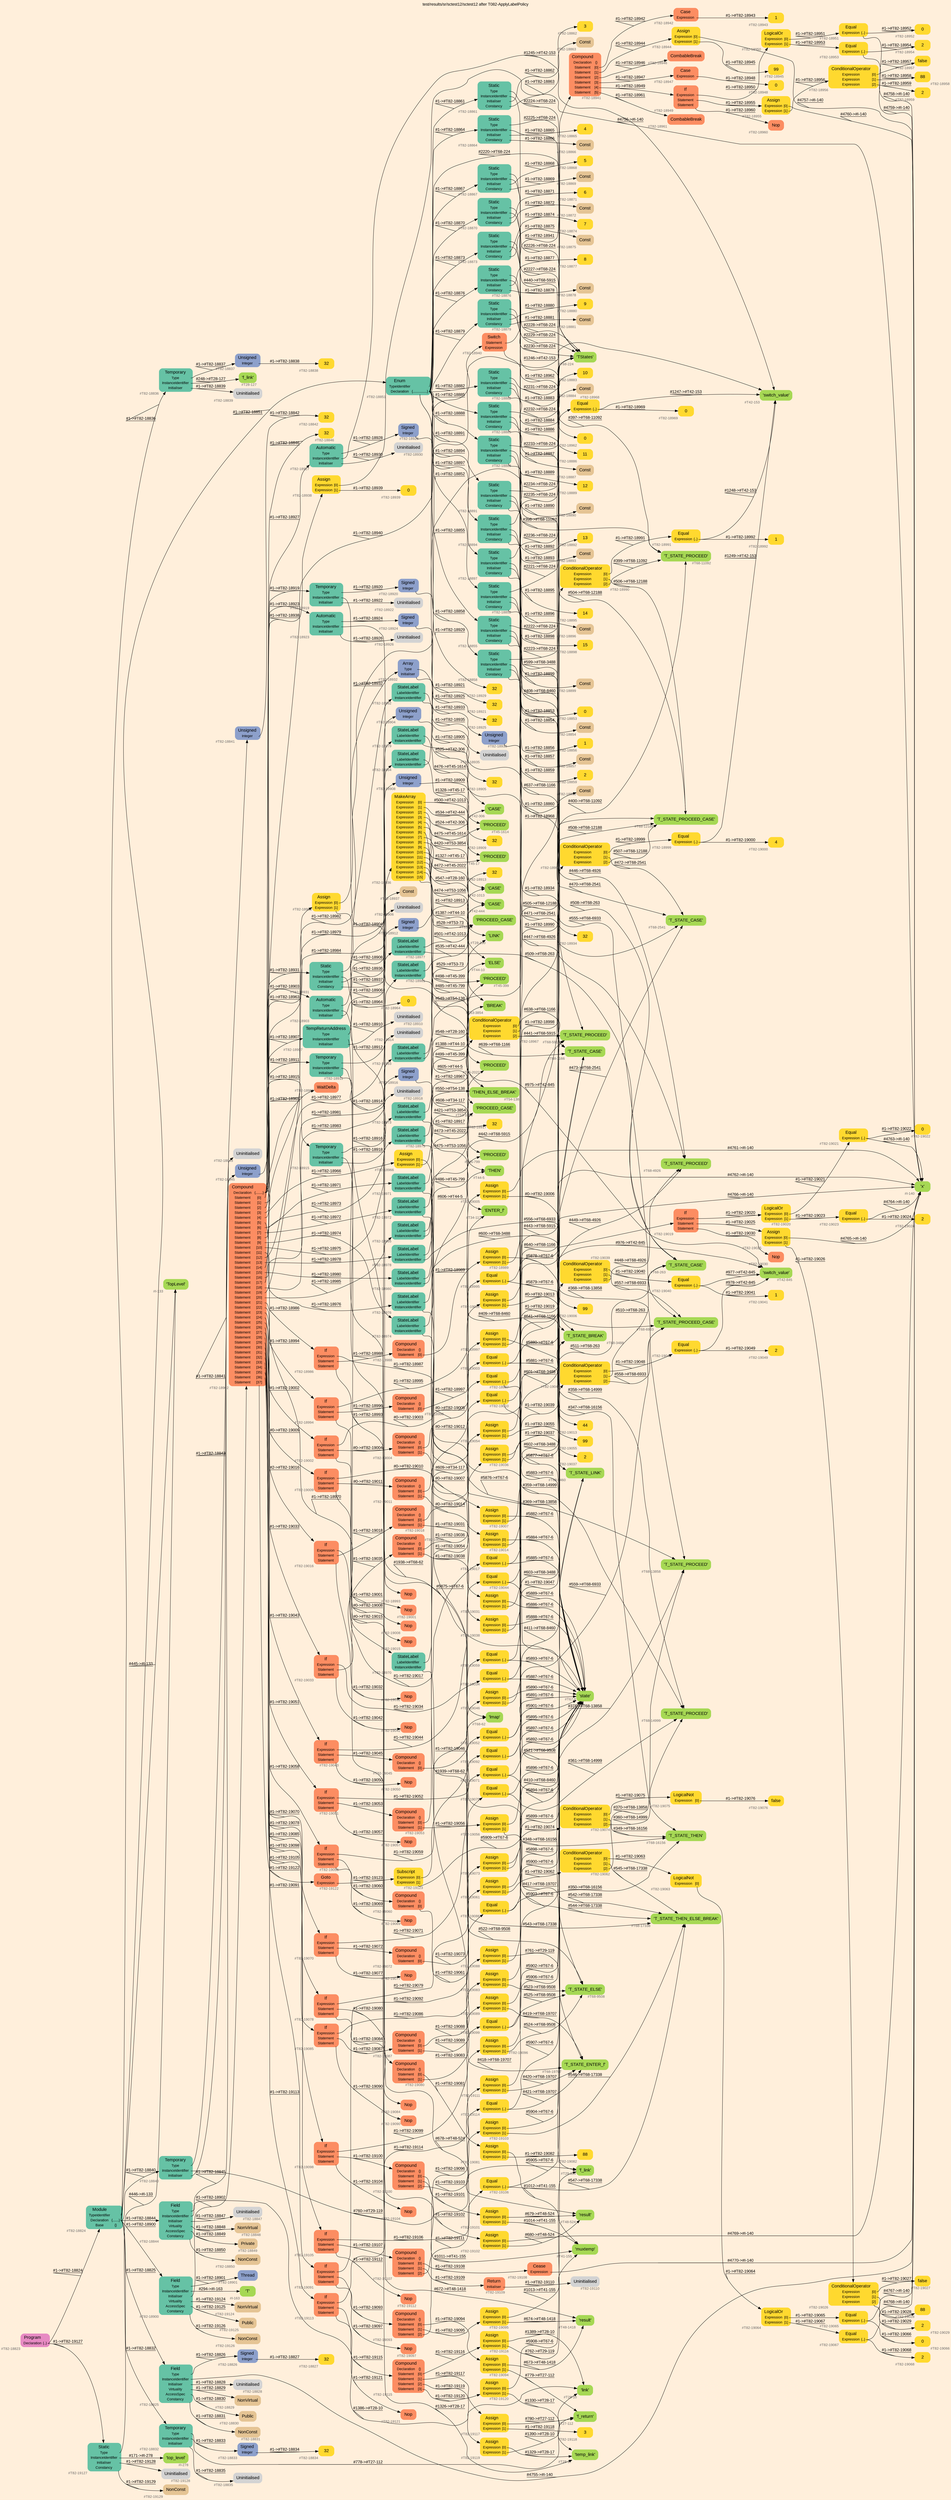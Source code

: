 digraph "test/results/sr/sctest12/sctest12 after T082-ApplyLabelPolicy" {
label = "test/results/sr/sctest12/sctest12 after T082-ApplyLabelPolicy"
labelloc = t
graph [
    rankdir = "LR"
    ranksep = 0.3
    bgcolor = antiquewhite1
    color = black
    fontcolor = black
    fontname = "Arial"
];
node [
    fontname = "Arial"
];
edge [
    fontname = "Arial"
];

// -------------------- node figure --------------------
// -------- block #T82-18823 ----------
"#T82-18823" [
    fillcolor = "/set28/4"
    xlabel = "#T82-18823"
    fontsize = "12"
    fontcolor = grey40
    shape = "plaintext"
    label = <<TABLE BORDER="0" CELLBORDER="0" CELLSPACING="0">
     <TR><TD><FONT COLOR="black" POINT-SIZE="15">Program</FONT></TD></TR>
     <TR><TD><FONT COLOR="black" POINT-SIZE="12">Declaration</FONT></TD><TD PORT="port0"><FONT COLOR="black" POINT-SIZE="12">{..}</FONT></TD></TR>
    </TABLE>>
    style = "rounded,filled"
];

// -------- block #T82-18824 ----------
"#T82-18824" [
    fillcolor = "/set28/1"
    xlabel = "#T82-18824"
    fontsize = "12"
    fontcolor = grey40
    shape = "plaintext"
    label = <<TABLE BORDER="0" CELLBORDER="0" CELLSPACING="0">
     <TR><TD><FONT COLOR="black" POINT-SIZE="15">Module</FONT></TD></TR>
     <TR><TD><FONT COLOR="black" POINT-SIZE="12">TypeIdentifier</FONT></TD><TD PORT="port0"></TD></TR>
     <TR><TD><FONT COLOR="black" POINT-SIZE="12">Declaration</FONT></TD><TD PORT="port1"><FONT COLOR="black" POINT-SIZE="12">{.......}</FONT></TD></TR>
     <TR><TD><FONT COLOR="black" POINT-SIZE="12">Base</FONT></TD><TD PORT="port2"><FONT COLOR="black" POINT-SIZE="12">{}</FONT></TD></TR>
    </TABLE>>
    style = "rounded,filled"
];

// -------- block #I-133 ----------
"#I-133" [
    fillcolor = "/set28/5"
    xlabel = "#I-133"
    fontsize = "12"
    fontcolor = grey40
    shape = "plaintext"
    label = <<TABLE BORDER="0" CELLBORDER="0" CELLSPACING="0">
     <TR><TD><FONT COLOR="black" POINT-SIZE="15">'TopLevel'</FONT></TD></TR>
    </TABLE>>
    style = "rounded,filled"
];

// -------- block #T82-18825 ----------
"#T82-18825" [
    fillcolor = "/set28/1"
    xlabel = "#T82-18825"
    fontsize = "12"
    fontcolor = grey40
    shape = "plaintext"
    label = <<TABLE BORDER="0" CELLBORDER="0" CELLSPACING="0">
     <TR><TD><FONT COLOR="black" POINT-SIZE="15">Field</FONT></TD></TR>
     <TR><TD><FONT COLOR="black" POINT-SIZE="12">Type</FONT></TD><TD PORT="port0"></TD></TR>
     <TR><TD><FONT COLOR="black" POINT-SIZE="12">InstanceIdentifier</FONT></TD><TD PORT="port1"></TD></TR>
     <TR><TD><FONT COLOR="black" POINT-SIZE="12">Initialiser</FONT></TD><TD PORT="port2"></TD></TR>
     <TR><TD><FONT COLOR="black" POINT-SIZE="12">Virtuality</FONT></TD><TD PORT="port3"></TD></TR>
     <TR><TD><FONT COLOR="black" POINT-SIZE="12">AccessSpec</FONT></TD><TD PORT="port4"></TD></TR>
     <TR><TD><FONT COLOR="black" POINT-SIZE="12">Constancy</FONT></TD><TD PORT="port5"></TD></TR>
    </TABLE>>
    style = "rounded,filled"
];

// -------- block #T82-18826 ----------
"#T82-18826" [
    fillcolor = "/set28/3"
    xlabel = "#T82-18826"
    fontsize = "12"
    fontcolor = grey40
    shape = "plaintext"
    label = <<TABLE BORDER="0" CELLBORDER="0" CELLSPACING="0">
     <TR><TD><FONT COLOR="black" POINT-SIZE="15">Signed</FONT></TD></TR>
     <TR><TD><FONT COLOR="black" POINT-SIZE="12">Integer</FONT></TD><TD PORT="port0"></TD></TR>
    </TABLE>>
    style = "rounded,filled"
];

// -------- block #T82-18827 ----------
"#T82-18827" [
    fillcolor = "/set28/6"
    xlabel = "#T82-18827"
    fontsize = "12"
    fontcolor = grey40
    shape = "plaintext"
    label = <<TABLE BORDER="0" CELLBORDER="0" CELLSPACING="0">
     <TR><TD><FONT COLOR="black" POINT-SIZE="15">32</FONT></TD></TR>
    </TABLE>>
    style = "rounded,filled"
];

// -------- block #I-140 ----------
"#I-140" [
    fillcolor = "/set28/5"
    xlabel = "#I-140"
    fontsize = "12"
    fontcolor = grey40
    shape = "plaintext"
    label = <<TABLE BORDER="0" CELLBORDER="0" CELLSPACING="0">
     <TR><TD><FONT COLOR="black" POINT-SIZE="15">'x'</FONT></TD></TR>
    </TABLE>>
    style = "rounded,filled"
];

// -------- block #T82-18828 ----------
"#T82-18828" [
    xlabel = "#T82-18828"
    fontsize = "12"
    fontcolor = grey40
    shape = "plaintext"
    label = <<TABLE BORDER="0" CELLBORDER="0" CELLSPACING="0">
     <TR><TD><FONT COLOR="black" POINT-SIZE="15">Uninitialised</FONT></TD></TR>
    </TABLE>>
    style = "rounded,filled"
];

// -------- block #T82-18829 ----------
"#T82-18829" [
    fillcolor = "/set28/7"
    xlabel = "#T82-18829"
    fontsize = "12"
    fontcolor = grey40
    shape = "plaintext"
    label = <<TABLE BORDER="0" CELLBORDER="0" CELLSPACING="0">
     <TR><TD><FONT COLOR="black" POINT-SIZE="15">NonVirtual</FONT></TD></TR>
    </TABLE>>
    style = "rounded,filled"
];

// -------- block #T82-18830 ----------
"#T82-18830" [
    fillcolor = "/set28/7"
    xlabel = "#T82-18830"
    fontsize = "12"
    fontcolor = grey40
    shape = "plaintext"
    label = <<TABLE BORDER="0" CELLBORDER="0" CELLSPACING="0">
     <TR><TD><FONT COLOR="black" POINT-SIZE="15">Public</FONT></TD></TR>
    </TABLE>>
    style = "rounded,filled"
];

// -------- block #T82-18831 ----------
"#T82-18831" [
    fillcolor = "/set28/7"
    xlabel = "#T82-18831"
    fontsize = "12"
    fontcolor = grey40
    shape = "plaintext"
    label = <<TABLE BORDER="0" CELLBORDER="0" CELLSPACING="0">
     <TR><TD><FONT COLOR="black" POINT-SIZE="15">NonConst</FONT></TD></TR>
    </TABLE>>
    style = "rounded,filled"
];

// -------- block #T82-18832 ----------
"#T82-18832" [
    fillcolor = "/set28/1"
    xlabel = "#T82-18832"
    fontsize = "12"
    fontcolor = grey40
    shape = "plaintext"
    label = <<TABLE BORDER="0" CELLBORDER="0" CELLSPACING="0">
     <TR><TD><FONT COLOR="black" POINT-SIZE="15">Temporary</FONT></TD></TR>
     <TR><TD><FONT COLOR="black" POINT-SIZE="12">Type</FONT></TD><TD PORT="port0"></TD></TR>
     <TR><TD><FONT COLOR="black" POINT-SIZE="12">InstanceIdentifier</FONT></TD><TD PORT="port1"></TD></TR>
     <TR><TD><FONT COLOR="black" POINT-SIZE="12">Initialiser</FONT></TD><TD PORT="port2"></TD></TR>
    </TABLE>>
    style = "rounded,filled"
];

// -------- block #T82-18833 ----------
"#T82-18833" [
    fillcolor = "/set28/3"
    xlabel = "#T82-18833"
    fontsize = "12"
    fontcolor = grey40
    shape = "plaintext"
    label = <<TABLE BORDER="0" CELLBORDER="0" CELLSPACING="0">
     <TR><TD><FONT COLOR="black" POINT-SIZE="15">Signed</FONT></TD></TR>
     <TR><TD><FONT COLOR="black" POINT-SIZE="12">Integer</FONT></TD><TD PORT="port0"></TD></TR>
    </TABLE>>
    style = "rounded,filled"
];

// -------- block #T82-18834 ----------
"#T82-18834" [
    fillcolor = "/set28/6"
    xlabel = "#T82-18834"
    fontsize = "12"
    fontcolor = grey40
    shape = "plaintext"
    label = <<TABLE BORDER="0" CELLBORDER="0" CELLSPACING="0">
     <TR><TD><FONT COLOR="black" POINT-SIZE="15">32</FONT></TD></TR>
    </TABLE>>
    style = "rounded,filled"
];

// -------- block #T27-112 ----------
"#T27-112" [
    fillcolor = "/set28/5"
    xlabel = "#T27-112"
    fontsize = "12"
    fontcolor = grey40
    shape = "plaintext"
    label = <<TABLE BORDER="0" CELLBORDER="0" CELLSPACING="0">
     <TR><TD><FONT COLOR="black" POINT-SIZE="15">'f_return'</FONT></TD></TR>
    </TABLE>>
    style = "rounded,filled"
];

// -------- block #T82-18835 ----------
"#T82-18835" [
    xlabel = "#T82-18835"
    fontsize = "12"
    fontcolor = grey40
    shape = "plaintext"
    label = <<TABLE BORDER="0" CELLBORDER="0" CELLSPACING="0">
     <TR><TD><FONT COLOR="black" POINT-SIZE="15">Uninitialised</FONT></TD></TR>
    </TABLE>>
    style = "rounded,filled"
];

// -------- block #T82-18836 ----------
"#T82-18836" [
    fillcolor = "/set28/1"
    xlabel = "#T82-18836"
    fontsize = "12"
    fontcolor = grey40
    shape = "plaintext"
    label = <<TABLE BORDER="0" CELLBORDER="0" CELLSPACING="0">
     <TR><TD><FONT COLOR="black" POINT-SIZE="15">Temporary</FONT></TD></TR>
     <TR><TD><FONT COLOR="black" POINT-SIZE="12">Type</FONT></TD><TD PORT="port0"></TD></TR>
     <TR><TD><FONT COLOR="black" POINT-SIZE="12">InstanceIdentifier</FONT></TD><TD PORT="port1"></TD></TR>
     <TR><TD><FONT COLOR="black" POINT-SIZE="12">Initialiser</FONT></TD><TD PORT="port2"></TD></TR>
    </TABLE>>
    style = "rounded,filled"
];

// -------- block #T82-18837 ----------
"#T82-18837" [
    fillcolor = "/set28/3"
    xlabel = "#T82-18837"
    fontsize = "12"
    fontcolor = grey40
    shape = "plaintext"
    label = <<TABLE BORDER="0" CELLBORDER="0" CELLSPACING="0">
     <TR><TD><FONT COLOR="black" POINT-SIZE="15">Unsigned</FONT></TD></TR>
     <TR><TD><FONT COLOR="black" POINT-SIZE="12">Integer</FONT></TD><TD PORT="port0"></TD></TR>
    </TABLE>>
    style = "rounded,filled"
];

// -------- block #T82-18838 ----------
"#T82-18838" [
    fillcolor = "/set28/6"
    xlabel = "#T82-18838"
    fontsize = "12"
    fontcolor = grey40
    shape = "plaintext"
    label = <<TABLE BORDER="0" CELLBORDER="0" CELLSPACING="0">
     <TR><TD><FONT COLOR="black" POINT-SIZE="15">32</FONT></TD></TR>
    </TABLE>>
    style = "rounded,filled"
];

// -------- block #T28-127 ----------
"#T28-127" [
    fillcolor = "/set28/5"
    xlabel = "#T28-127"
    fontsize = "12"
    fontcolor = grey40
    shape = "plaintext"
    label = <<TABLE BORDER="0" CELLBORDER="0" CELLSPACING="0">
     <TR><TD><FONT COLOR="black" POINT-SIZE="15">'f_link'</FONT></TD></TR>
    </TABLE>>
    style = "rounded,filled"
];

// -------- block #T82-18839 ----------
"#T82-18839" [
    xlabel = "#T82-18839"
    fontsize = "12"
    fontcolor = grey40
    shape = "plaintext"
    label = <<TABLE BORDER="0" CELLBORDER="0" CELLSPACING="0">
     <TR><TD><FONT COLOR="black" POINT-SIZE="15">Uninitialised</FONT></TD></TR>
    </TABLE>>
    style = "rounded,filled"
];

// -------- block #T82-18840 ----------
"#T82-18840" [
    fillcolor = "/set28/1"
    xlabel = "#T82-18840"
    fontsize = "12"
    fontcolor = grey40
    shape = "plaintext"
    label = <<TABLE BORDER="0" CELLBORDER="0" CELLSPACING="0">
     <TR><TD><FONT COLOR="black" POINT-SIZE="15">Temporary</FONT></TD></TR>
     <TR><TD><FONT COLOR="black" POINT-SIZE="12">Type</FONT></TD><TD PORT="port0"></TD></TR>
     <TR><TD><FONT COLOR="black" POINT-SIZE="12">InstanceIdentifier</FONT></TD><TD PORT="port1"></TD></TR>
     <TR><TD><FONT COLOR="black" POINT-SIZE="12">Initialiser</FONT></TD><TD PORT="port2"></TD></TR>
    </TABLE>>
    style = "rounded,filled"
];

// -------- block #T82-18841 ----------
"#T82-18841" [
    fillcolor = "/set28/3"
    xlabel = "#T82-18841"
    fontsize = "12"
    fontcolor = grey40
    shape = "plaintext"
    label = <<TABLE BORDER="0" CELLBORDER="0" CELLSPACING="0">
     <TR><TD><FONT COLOR="black" POINT-SIZE="15">Unsigned</FONT></TD></TR>
     <TR><TD><FONT COLOR="black" POINT-SIZE="12">Integer</FONT></TD><TD PORT="port0"></TD></TR>
    </TABLE>>
    style = "rounded,filled"
];

// -------- block #T82-18842 ----------
"#T82-18842" [
    fillcolor = "/set28/6"
    xlabel = "#T82-18842"
    fontsize = "12"
    fontcolor = grey40
    shape = "plaintext"
    label = <<TABLE BORDER="0" CELLBORDER="0" CELLSPACING="0">
     <TR><TD><FONT COLOR="black" POINT-SIZE="15">32</FONT></TD></TR>
    </TABLE>>
    style = "rounded,filled"
];

// -------- block #T29-119 ----------
"#T29-119" [
    fillcolor = "/set28/5"
    xlabel = "#T29-119"
    fontsize = "12"
    fontcolor = grey40
    shape = "plaintext"
    label = <<TABLE BORDER="0" CELLBORDER="0" CELLSPACING="0">
     <TR><TD><FONT COLOR="black" POINT-SIZE="15">'f_link'</FONT></TD></TR>
    </TABLE>>
    style = "rounded,filled"
];

// -------- block #T82-18843 ----------
"#T82-18843" [
    xlabel = "#T82-18843"
    fontsize = "12"
    fontcolor = grey40
    shape = "plaintext"
    label = <<TABLE BORDER="0" CELLBORDER="0" CELLSPACING="0">
     <TR><TD><FONT COLOR="black" POINT-SIZE="15">Uninitialised</FONT></TD></TR>
    </TABLE>>
    style = "rounded,filled"
];

// -------- block #T82-18844 ----------
"#T82-18844" [
    fillcolor = "/set28/1"
    xlabel = "#T82-18844"
    fontsize = "12"
    fontcolor = grey40
    shape = "plaintext"
    label = <<TABLE BORDER="0" CELLBORDER="0" CELLSPACING="0">
     <TR><TD><FONT COLOR="black" POINT-SIZE="15">Field</FONT></TD></TR>
     <TR><TD><FONT COLOR="black" POINT-SIZE="12">Type</FONT></TD><TD PORT="port0"></TD></TR>
     <TR><TD><FONT COLOR="black" POINT-SIZE="12">InstanceIdentifier</FONT></TD><TD PORT="port1"></TD></TR>
     <TR><TD><FONT COLOR="black" POINT-SIZE="12">Initialiser</FONT></TD><TD PORT="port2"></TD></TR>
     <TR><TD><FONT COLOR="black" POINT-SIZE="12">Virtuality</FONT></TD><TD PORT="port3"></TD></TR>
     <TR><TD><FONT COLOR="black" POINT-SIZE="12">AccessSpec</FONT></TD><TD PORT="port4"></TD></TR>
     <TR><TD><FONT COLOR="black" POINT-SIZE="12">Constancy</FONT></TD><TD PORT="port5"></TD></TR>
    </TABLE>>
    style = "rounded,filled"
];

// -------- block #T82-18845 ----------
"#T82-18845" [
    fillcolor = "/set28/3"
    xlabel = "#T82-18845"
    fontsize = "12"
    fontcolor = grey40
    shape = "plaintext"
    label = <<TABLE BORDER="0" CELLBORDER="0" CELLSPACING="0">
     <TR><TD><FONT COLOR="black" POINT-SIZE="15">Unsigned</FONT></TD></TR>
     <TR><TD><FONT COLOR="black" POINT-SIZE="12">Integer</FONT></TD><TD PORT="port0"></TD></TR>
    </TABLE>>
    style = "rounded,filled"
];

// -------- block #T82-18846 ----------
"#T82-18846" [
    fillcolor = "/set28/6"
    xlabel = "#T82-18846"
    fontsize = "12"
    fontcolor = grey40
    shape = "plaintext"
    label = <<TABLE BORDER="0" CELLBORDER="0" CELLSPACING="0">
     <TR><TD><FONT COLOR="black" POINT-SIZE="15">32</FONT></TD></TR>
    </TABLE>>
    style = "rounded,filled"
];

// -------- block #T28-10 ----------
"#T28-10" [
    fillcolor = "/set28/5"
    xlabel = "#T28-10"
    fontsize = "12"
    fontcolor = grey40
    shape = "plaintext"
    label = <<TABLE BORDER="0" CELLBORDER="0" CELLSPACING="0">
     <TR><TD><FONT COLOR="black" POINT-SIZE="15">'link'</FONT></TD></TR>
    </TABLE>>
    style = "rounded,filled"
];

// -------- block #T82-18847 ----------
"#T82-18847" [
    xlabel = "#T82-18847"
    fontsize = "12"
    fontcolor = grey40
    shape = "plaintext"
    label = <<TABLE BORDER="0" CELLBORDER="0" CELLSPACING="0">
     <TR><TD><FONT COLOR="black" POINT-SIZE="15">Uninitialised</FONT></TD></TR>
    </TABLE>>
    style = "rounded,filled"
];

// -------- block #T82-18848 ----------
"#T82-18848" [
    fillcolor = "/set28/7"
    xlabel = "#T82-18848"
    fontsize = "12"
    fontcolor = grey40
    shape = "plaintext"
    label = <<TABLE BORDER="0" CELLBORDER="0" CELLSPACING="0">
     <TR><TD><FONT COLOR="black" POINT-SIZE="15">NonVirtual</FONT></TD></TR>
    </TABLE>>
    style = "rounded,filled"
];

// -------- block #T82-18849 ----------
"#T82-18849" [
    fillcolor = "/set28/7"
    xlabel = "#T82-18849"
    fontsize = "12"
    fontcolor = grey40
    shape = "plaintext"
    label = <<TABLE BORDER="0" CELLBORDER="0" CELLSPACING="0">
     <TR><TD><FONT COLOR="black" POINT-SIZE="15">Private</FONT></TD></TR>
    </TABLE>>
    style = "rounded,filled"
];

// -------- block #T82-18850 ----------
"#T82-18850" [
    fillcolor = "/set28/7"
    xlabel = "#T82-18850"
    fontsize = "12"
    fontcolor = grey40
    shape = "plaintext"
    label = <<TABLE BORDER="0" CELLBORDER="0" CELLSPACING="0">
     <TR><TD><FONT COLOR="black" POINT-SIZE="15">NonConst</FONT></TD></TR>
    </TABLE>>
    style = "rounded,filled"
];

// -------- block #T82-18851 ----------
"#T82-18851" [
    fillcolor = "/set28/1"
    xlabel = "#T82-18851"
    fontsize = "12"
    fontcolor = grey40
    shape = "plaintext"
    label = <<TABLE BORDER="0" CELLBORDER="0" CELLSPACING="0">
     <TR><TD><FONT COLOR="black" POINT-SIZE="15">Enum</FONT></TD></TR>
     <TR><TD><FONT COLOR="black" POINT-SIZE="12">TypeIdentifier</FONT></TD><TD PORT="port0"></TD></TR>
     <TR><TD><FONT COLOR="black" POINT-SIZE="12">Declaration</FONT></TD><TD PORT="port1"><FONT COLOR="black" POINT-SIZE="12">{................}</FONT></TD></TR>
    </TABLE>>
    style = "rounded,filled"
];

// -------- block #T68-224 ----------
"#T68-224" [
    fillcolor = "/set28/5"
    xlabel = "#T68-224"
    fontsize = "12"
    fontcolor = grey40
    shape = "plaintext"
    label = <<TABLE BORDER="0" CELLBORDER="0" CELLSPACING="0">
     <TR><TD><FONT COLOR="black" POINT-SIZE="15">'TStates'</FONT></TD></TR>
    </TABLE>>
    style = "rounded,filled"
];

// -------- block #T82-18852 ----------
"#T82-18852" [
    fillcolor = "/set28/1"
    xlabel = "#T82-18852"
    fontsize = "12"
    fontcolor = grey40
    shape = "plaintext"
    label = <<TABLE BORDER="0" CELLBORDER="0" CELLSPACING="0">
     <TR><TD><FONT COLOR="black" POINT-SIZE="15">Static</FONT></TD></TR>
     <TR><TD><FONT COLOR="black" POINT-SIZE="12">Type</FONT></TD><TD PORT="port0"></TD></TR>
     <TR><TD><FONT COLOR="black" POINT-SIZE="12">InstanceIdentifier</FONT></TD><TD PORT="port1"></TD></TR>
     <TR><TD><FONT COLOR="black" POINT-SIZE="12">Initialiser</FONT></TD><TD PORT="port2"></TD></TR>
     <TR><TD><FONT COLOR="black" POINT-SIZE="12">Constancy</FONT></TD><TD PORT="port3"></TD></TR>
    </TABLE>>
    style = "rounded,filled"
];

// -------- block #T68-263 ----------
"#T68-263" [
    fillcolor = "/set28/5"
    xlabel = "#T68-263"
    fontsize = "12"
    fontcolor = grey40
    shape = "plaintext"
    label = <<TABLE BORDER="0" CELLBORDER="0" CELLSPACING="0">
     <TR><TD><FONT COLOR="black" POINT-SIZE="15">'T_STATE_CASE'</FONT></TD></TR>
    </TABLE>>
    style = "rounded,filled"
];

// -------- block #T82-18853 ----------
"#T82-18853" [
    fillcolor = "/set28/6"
    xlabel = "#T82-18853"
    fontsize = "12"
    fontcolor = grey40
    shape = "plaintext"
    label = <<TABLE BORDER="0" CELLBORDER="0" CELLSPACING="0">
     <TR><TD><FONT COLOR="black" POINT-SIZE="15">0</FONT></TD></TR>
    </TABLE>>
    style = "rounded,filled"
];

// -------- block #T82-18854 ----------
"#T82-18854" [
    fillcolor = "/set28/7"
    xlabel = "#T82-18854"
    fontsize = "12"
    fontcolor = grey40
    shape = "plaintext"
    label = <<TABLE BORDER="0" CELLBORDER="0" CELLSPACING="0">
     <TR><TD><FONT COLOR="black" POINT-SIZE="15">Const</FONT></TD></TR>
    </TABLE>>
    style = "rounded,filled"
];

// -------- block #T82-18855 ----------
"#T82-18855" [
    fillcolor = "/set28/1"
    xlabel = "#T82-18855"
    fontsize = "12"
    fontcolor = grey40
    shape = "plaintext"
    label = <<TABLE BORDER="0" CELLBORDER="0" CELLSPACING="0">
     <TR><TD><FONT COLOR="black" POINT-SIZE="15">Static</FONT></TD></TR>
     <TR><TD><FONT COLOR="black" POINT-SIZE="12">Type</FONT></TD><TD PORT="port0"></TD></TR>
     <TR><TD><FONT COLOR="black" POINT-SIZE="12">InstanceIdentifier</FONT></TD><TD PORT="port1"></TD></TR>
     <TR><TD><FONT COLOR="black" POINT-SIZE="12">Initialiser</FONT></TD><TD PORT="port2"></TD></TR>
     <TR><TD><FONT COLOR="black" POINT-SIZE="12">Constancy</FONT></TD><TD PORT="port3"></TD></TR>
    </TABLE>>
    style = "rounded,filled"
];

// -------- block #T68-1166 ----------
"#T68-1166" [
    fillcolor = "/set28/5"
    xlabel = "#T68-1166"
    fontsize = "12"
    fontcolor = grey40
    shape = "plaintext"
    label = <<TABLE BORDER="0" CELLBORDER="0" CELLSPACING="0">
     <TR><TD><FONT COLOR="black" POINT-SIZE="15">'T_STATE_CASE'</FONT></TD></TR>
    </TABLE>>
    style = "rounded,filled"
];

// -------- block #T82-18856 ----------
"#T82-18856" [
    fillcolor = "/set28/6"
    xlabel = "#T82-18856"
    fontsize = "12"
    fontcolor = grey40
    shape = "plaintext"
    label = <<TABLE BORDER="0" CELLBORDER="0" CELLSPACING="0">
     <TR><TD><FONT COLOR="black" POINT-SIZE="15">1</FONT></TD></TR>
    </TABLE>>
    style = "rounded,filled"
];

// -------- block #T82-18857 ----------
"#T82-18857" [
    fillcolor = "/set28/7"
    xlabel = "#T82-18857"
    fontsize = "12"
    fontcolor = grey40
    shape = "plaintext"
    label = <<TABLE BORDER="0" CELLBORDER="0" CELLSPACING="0">
     <TR><TD><FONT COLOR="black" POINT-SIZE="15">Const</FONT></TD></TR>
    </TABLE>>
    style = "rounded,filled"
];

// -------- block #T82-18858 ----------
"#T82-18858" [
    fillcolor = "/set28/1"
    xlabel = "#T82-18858"
    fontsize = "12"
    fontcolor = grey40
    shape = "plaintext"
    label = <<TABLE BORDER="0" CELLBORDER="0" CELLSPACING="0">
     <TR><TD><FONT COLOR="black" POINT-SIZE="15">Static</FONT></TD></TR>
     <TR><TD><FONT COLOR="black" POINT-SIZE="12">Type</FONT></TD><TD PORT="port0"></TD></TR>
     <TR><TD><FONT COLOR="black" POINT-SIZE="12">InstanceIdentifier</FONT></TD><TD PORT="port1"></TD></TR>
     <TR><TD><FONT COLOR="black" POINT-SIZE="12">Initialiser</FONT></TD><TD PORT="port2"></TD></TR>
     <TR><TD><FONT COLOR="black" POINT-SIZE="12">Constancy</FONT></TD><TD PORT="port3"></TD></TR>
    </TABLE>>
    style = "rounded,filled"
];

// -------- block #T68-2541 ----------
"#T68-2541" [
    fillcolor = "/set28/5"
    xlabel = "#T68-2541"
    fontsize = "12"
    fontcolor = grey40
    shape = "plaintext"
    label = <<TABLE BORDER="0" CELLBORDER="0" CELLSPACING="0">
     <TR><TD><FONT COLOR="black" POINT-SIZE="15">'T_STATE_CASE'</FONT></TD></TR>
    </TABLE>>
    style = "rounded,filled"
];

// -------- block #T82-18859 ----------
"#T82-18859" [
    fillcolor = "/set28/6"
    xlabel = "#T82-18859"
    fontsize = "12"
    fontcolor = grey40
    shape = "plaintext"
    label = <<TABLE BORDER="0" CELLBORDER="0" CELLSPACING="0">
     <TR><TD><FONT COLOR="black" POINT-SIZE="15">2</FONT></TD></TR>
    </TABLE>>
    style = "rounded,filled"
];

// -------- block #T82-18860 ----------
"#T82-18860" [
    fillcolor = "/set28/7"
    xlabel = "#T82-18860"
    fontsize = "12"
    fontcolor = grey40
    shape = "plaintext"
    label = <<TABLE BORDER="0" CELLBORDER="0" CELLSPACING="0">
     <TR><TD><FONT COLOR="black" POINT-SIZE="15">Const</FONT></TD></TR>
    </TABLE>>
    style = "rounded,filled"
];

// -------- block #T82-18861 ----------
"#T82-18861" [
    fillcolor = "/set28/1"
    xlabel = "#T82-18861"
    fontsize = "12"
    fontcolor = grey40
    shape = "plaintext"
    label = <<TABLE BORDER="0" CELLBORDER="0" CELLSPACING="0">
     <TR><TD><FONT COLOR="black" POINT-SIZE="15">Static</FONT></TD></TR>
     <TR><TD><FONT COLOR="black" POINT-SIZE="12">Type</FONT></TD><TD PORT="port0"></TD></TR>
     <TR><TD><FONT COLOR="black" POINT-SIZE="12">InstanceIdentifier</FONT></TD><TD PORT="port1"></TD></TR>
     <TR><TD><FONT COLOR="black" POINT-SIZE="12">Initialiser</FONT></TD><TD PORT="port2"></TD></TR>
     <TR><TD><FONT COLOR="black" POINT-SIZE="12">Constancy</FONT></TD><TD PORT="port3"></TD></TR>
    </TABLE>>
    style = "rounded,filled"
];

// -------- block #T68-3488 ----------
"#T68-3488" [
    fillcolor = "/set28/5"
    xlabel = "#T68-3488"
    fontsize = "12"
    fontcolor = grey40
    shape = "plaintext"
    label = <<TABLE BORDER="0" CELLBORDER="0" CELLSPACING="0">
     <TR><TD><FONT COLOR="black" POINT-SIZE="15">'T_STATE_BREAK'</FONT></TD></TR>
    </TABLE>>
    style = "rounded,filled"
];

// -------- block #T82-18862 ----------
"#T82-18862" [
    fillcolor = "/set28/6"
    xlabel = "#T82-18862"
    fontsize = "12"
    fontcolor = grey40
    shape = "plaintext"
    label = <<TABLE BORDER="0" CELLBORDER="0" CELLSPACING="0">
     <TR><TD><FONT COLOR="black" POINT-SIZE="15">3</FONT></TD></TR>
    </TABLE>>
    style = "rounded,filled"
];

// -------- block #T82-18863 ----------
"#T82-18863" [
    fillcolor = "/set28/7"
    xlabel = "#T82-18863"
    fontsize = "12"
    fontcolor = grey40
    shape = "plaintext"
    label = <<TABLE BORDER="0" CELLBORDER="0" CELLSPACING="0">
     <TR><TD><FONT COLOR="black" POINT-SIZE="15">Const</FONT></TD></TR>
    </TABLE>>
    style = "rounded,filled"
];

// -------- block #T82-18864 ----------
"#T82-18864" [
    fillcolor = "/set28/1"
    xlabel = "#T82-18864"
    fontsize = "12"
    fontcolor = grey40
    shape = "plaintext"
    label = <<TABLE BORDER="0" CELLBORDER="0" CELLSPACING="0">
     <TR><TD><FONT COLOR="black" POINT-SIZE="15">Static</FONT></TD></TR>
     <TR><TD><FONT COLOR="black" POINT-SIZE="12">Type</FONT></TD><TD PORT="port0"></TD></TR>
     <TR><TD><FONT COLOR="black" POINT-SIZE="12">InstanceIdentifier</FONT></TD><TD PORT="port1"></TD></TR>
     <TR><TD><FONT COLOR="black" POINT-SIZE="12">Initialiser</FONT></TD><TD PORT="port2"></TD></TR>
     <TR><TD><FONT COLOR="black" POINT-SIZE="12">Constancy</FONT></TD><TD PORT="port3"></TD></TR>
    </TABLE>>
    style = "rounded,filled"
];

// -------- block #T68-4926 ----------
"#T68-4926" [
    fillcolor = "/set28/5"
    xlabel = "#T68-4926"
    fontsize = "12"
    fontcolor = grey40
    shape = "plaintext"
    label = <<TABLE BORDER="0" CELLBORDER="0" CELLSPACING="0">
     <TR><TD><FONT COLOR="black" POINT-SIZE="15">'T_STATE_PROCEED'</FONT></TD></TR>
    </TABLE>>
    style = "rounded,filled"
];

// -------- block #T82-18865 ----------
"#T82-18865" [
    fillcolor = "/set28/6"
    xlabel = "#T82-18865"
    fontsize = "12"
    fontcolor = grey40
    shape = "plaintext"
    label = <<TABLE BORDER="0" CELLBORDER="0" CELLSPACING="0">
     <TR><TD><FONT COLOR="black" POINT-SIZE="15">4</FONT></TD></TR>
    </TABLE>>
    style = "rounded,filled"
];

// -------- block #T82-18866 ----------
"#T82-18866" [
    fillcolor = "/set28/7"
    xlabel = "#T82-18866"
    fontsize = "12"
    fontcolor = grey40
    shape = "plaintext"
    label = <<TABLE BORDER="0" CELLBORDER="0" CELLSPACING="0">
     <TR><TD><FONT COLOR="black" POINT-SIZE="15">Const</FONT></TD></TR>
    </TABLE>>
    style = "rounded,filled"
];

// -------- block #T82-18867 ----------
"#T82-18867" [
    fillcolor = "/set28/1"
    xlabel = "#T82-18867"
    fontsize = "12"
    fontcolor = grey40
    shape = "plaintext"
    label = <<TABLE BORDER="0" CELLBORDER="0" CELLSPACING="0">
     <TR><TD><FONT COLOR="black" POINT-SIZE="15">Static</FONT></TD></TR>
     <TR><TD><FONT COLOR="black" POINT-SIZE="12">Type</FONT></TD><TD PORT="port0"></TD></TR>
     <TR><TD><FONT COLOR="black" POINT-SIZE="12">InstanceIdentifier</FONT></TD><TD PORT="port1"></TD></TR>
     <TR><TD><FONT COLOR="black" POINT-SIZE="12">Initialiser</FONT></TD><TD PORT="port2"></TD></TR>
     <TR><TD><FONT COLOR="black" POINT-SIZE="12">Constancy</FONT></TD><TD PORT="port3"></TD></TR>
    </TABLE>>
    style = "rounded,filled"
];

// -------- block #T68-5915 ----------
"#T68-5915" [
    fillcolor = "/set28/5"
    xlabel = "#T68-5915"
    fontsize = "12"
    fontcolor = grey40
    shape = "plaintext"
    label = <<TABLE BORDER="0" CELLBORDER="0" CELLSPACING="0">
     <TR><TD><FONT COLOR="black" POINT-SIZE="15">'T_STATE_PROCEED'</FONT></TD></TR>
    </TABLE>>
    style = "rounded,filled"
];

// -------- block #T82-18868 ----------
"#T82-18868" [
    fillcolor = "/set28/6"
    xlabel = "#T82-18868"
    fontsize = "12"
    fontcolor = grey40
    shape = "plaintext"
    label = <<TABLE BORDER="0" CELLBORDER="0" CELLSPACING="0">
     <TR><TD><FONT COLOR="black" POINT-SIZE="15">5</FONT></TD></TR>
    </TABLE>>
    style = "rounded,filled"
];

// -------- block #T82-18869 ----------
"#T82-18869" [
    fillcolor = "/set28/7"
    xlabel = "#T82-18869"
    fontsize = "12"
    fontcolor = grey40
    shape = "plaintext"
    label = <<TABLE BORDER="0" CELLBORDER="0" CELLSPACING="0">
     <TR><TD><FONT COLOR="black" POINT-SIZE="15">Const</FONT></TD></TR>
    </TABLE>>
    style = "rounded,filled"
];

// -------- block #T82-18870 ----------
"#T82-18870" [
    fillcolor = "/set28/1"
    xlabel = "#T82-18870"
    fontsize = "12"
    fontcolor = grey40
    shape = "plaintext"
    label = <<TABLE BORDER="0" CELLBORDER="0" CELLSPACING="0">
     <TR><TD><FONT COLOR="black" POINT-SIZE="15">Static</FONT></TD></TR>
     <TR><TD><FONT COLOR="black" POINT-SIZE="12">Type</FONT></TD><TD PORT="port0"></TD></TR>
     <TR><TD><FONT COLOR="black" POINT-SIZE="12">InstanceIdentifier</FONT></TD><TD PORT="port1"></TD></TR>
     <TR><TD><FONT COLOR="black" POINT-SIZE="12">Initialiser</FONT></TD><TD PORT="port2"></TD></TR>
     <TR><TD><FONT COLOR="black" POINT-SIZE="12">Constancy</FONT></TD><TD PORT="port3"></TD></TR>
    </TABLE>>
    style = "rounded,filled"
];

// -------- block #T68-6933 ----------
"#T68-6933" [
    fillcolor = "/set28/5"
    xlabel = "#T68-6933"
    fontsize = "12"
    fontcolor = grey40
    shape = "plaintext"
    label = <<TABLE BORDER="0" CELLBORDER="0" CELLSPACING="0">
     <TR><TD><FONT COLOR="black" POINT-SIZE="15">'T_STATE_PROCEED_CASE'</FONT></TD></TR>
    </TABLE>>
    style = "rounded,filled"
];

// -------- block #T82-18871 ----------
"#T82-18871" [
    fillcolor = "/set28/6"
    xlabel = "#T82-18871"
    fontsize = "12"
    fontcolor = grey40
    shape = "plaintext"
    label = <<TABLE BORDER="0" CELLBORDER="0" CELLSPACING="0">
     <TR><TD><FONT COLOR="black" POINT-SIZE="15">6</FONT></TD></TR>
    </TABLE>>
    style = "rounded,filled"
];

// -------- block #T82-18872 ----------
"#T82-18872" [
    fillcolor = "/set28/7"
    xlabel = "#T82-18872"
    fontsize = "12"
    fontcolor = grey40
    shape = "plaintext"
    label = <<TABLE BORDER="0" CELLBORDER="0" CELLSPACING="0">
     <TR><TD><FONT COLOR="black" POINT-SIZE="15">Const</FONT></TD></TR>
    </TABLE>>
    style = "rounded,filled"
];

// -------- block #T82-18873 ----------
"#T82-18873" [
    fillcolor = "/set28/1"
    xlabel = "#T82-18873"
    fontsize = "12"
    fontcolor = grey40
    shape = "plaintext"
    label = <<TABLE BORDER="0" CELLBORDER="0" CELLSPACING="0">
     <TR><TD><FONT COLOR="black" POINT-SIZE="15">Static</FONT></TD></TR>
     <TR><TD><FONT COLOR="black" POINT-SIZE="12">Type</FONT></TD><TD PORT="port0"></TD></TR>
     <TR><TD><FONT COLOR="black" POINT-SIZE="12">InstanceIdentifier</FONT></TD><TD PORT="port1"></TD></TR>
     <TR><TD><FONT COLOR="black" POINT-SIZE="12">Initialiser</FONT></TD><TD PORT="port2"></TD></TR>
     <TR><TD><FONT COLOR="black" POINT-SIZE="12">Constancy</FONT></TD><TD PORT="port3"></TD></TR>
    </TABLE>>
    style = "rounded,filled"
];

// -------- block #T68-8460 ----------
"#T68-8460" [
    fillcolor = "/set28/5"
    xlabel = "#T68-8460"
    fontsize = "12"
    fontcolor = grey40
    shape = "plaintext"
    label = <<TABLE BORDER="0" CELLBORDER="0" CELLSPACING="0">
     <TR><TD><FONT COLOR="black" POINT-SIZE="15">'T_STATE_LINK'</FONT></TD></TR>
    </TABLE>>
    style = "rounded,filled"
];

// -------- block #T82-18874 ----------
"#T82-18874" [
    fillcolor = "/set28/6"
    xlabel = "#T82-18874"
    fontsize = "12"
    fontcolor = grey40
    shape = "plaintext"
    label = <<TABLE BORDER="0" CELLBORDER="0" CELLSPACING="0">
     <TR><TD><FONT COLOR="black" POINT-SIZE="15">7</FONT></TD></TR>
    </TABLE>>
    style = "rounded,filled"
];

// -------- block #T82-18875 ----------
"#T82-18875" [
    fillcolor = "/set28/7"
    xlabel = "#T82-18875"
    fontsize = "12"
    fontcolor = grey40
    shape = "plaintext"
    label = <<TABLE BORDER="0" CELLBORDER="0" CELLSPACING="0">
     <TR><TD><FONT COLOR="black" POINT-SIZE="15">Const</FONT></TD></TR>
    </TABLE>>
    style = "rounded,filled"
];

// -------- block #T82-18876 ----------
"#T82-18876" [
    fillcolor = "/set28/1"
    xlabel = "#T82-18876"
    fontsize = "12"
    fontcolor = grey40
    shape = "plaintext"
    label = <<TABLE BORDER="0" CELLBORDER="0" CELLSPACING="0">
     <TR><TD><FONT COLOR="black" POINT-SIZE="15">Static</FONT></TD></TR>
     <TR><TD><FONT COLOR="black" POINT-SIZE="12">Type</FONT></TD><TD PORT="port0"></TD></TR>
     <TR><TD><FONT COLOR="black" POINT-SIZE="12">InstanceIdentifier</FONT></TD><TD PORT="port1"></TD></TR>
     <TR><TD><FONT COLOR="black" POINT-SIZE="12">Initialiser</FONT></TD><TD PORT="port2"></TD></TR>
     <TR><TD><FONT COLOR="black" POINT-SIZE="12">Constancy</FONT></TD><TD PORT="port3"></TD></TR>
    </TABLE>>
    style = "rounded,filled"
];

// -------- block #T68-9508 ----------
"#T68-9508" [
    fillcolor = "/set28/5"
    xlabel = "#T68-9508"
    fontsize = "12"
    fontcolor = grey40
    shape = "plaintext"
    label = <<TABLE BORDER="0" CELLBORDER="0" CELLSPACING="0">
     <TR><TD><FONT COLOR="black" POINT-SIZE="15">'T_STATE_ELSE'</FONT></TD></TR>
    </TABLE>>
    style = "rounded,filled"
];

// -------- block #T82-18877 ----------
"#T82-18877" [
    fillcolor = "/set28/6"
    xlabel = "#T82-18877"
    fontsize = "12"
    fontcolor = grey40
    shape = "plaintext"
    label = <<TABLE BORDER="0" CELLBORDER="0" CELLSPACING="0">
     <TR><TD><FONT COLOR="black" POINT-SIZE="15">8</FONT></TD></TR>
    </TABLE>>
    style = "rounded,filled"
];

// -------- block #T82-18878 ----------
"#T82-18878" [
    fillcolor = "/set28/7"
    xlabel = "#T82-18878"
    fontsize = "12"
    fontcolor = grey40
    shape = "plaintext"
    label = <<TABLE BORDER="0" CELLBORDER="0" CELLSPACING="0">
     <TR><TD><FONT COLOR="black" POINT-SIZE="15">Const</FONT></TD></TR>
    </TABLE>>
    style = "rounded,filled"
];

// -------- block #T82-18879 ----------
"#T82-18879" [
    fillcolor = "/set28/1"
    xlabel = "#T82-18879"
    fontsize = "12"
    fontcolor = grey40
    shape = "plaintext"
    label = <<TABLE BORDER="0" CELLBORDER="0" CELLSPACING="0">
     <TR><TD><FONT COLOR="black" POINT-SIZE="15">Static</FONT></TD></TR>
     <TR><TD><FONT COLOR="black" POINT-SIZE="12">Type</FONT></TD><TD PORT="port0"></TD></TR>
     <TR><TD><FONT COLOR="black" POINT-SIZE="12">InstanceIdentifier</FONT></TD><TD PORT="port1"></TD></TR>
     <TR><TD><FONT COLOR="black" POINT-SIZE="12">Initialiser</FONT></TD><TD PORT="port2"></TD></TR>
     <TR><TD><FONT COLOR="black" POINT-SIZE="12">Constancy</FONT></TD><TD PORT="port3"></TD></TR>
    </TABLE>>
    style = "rounded,filled"
];

// -------- block #T68-11092 ----------
"#T68-11092" [
    fillcolor = "/set28/5"
    xlabel = "#T68-11092"
    fontsize = "12"
    fontcolor = grey40
    shape = "plaintext"
    label = <<TABLE BORDER="0" CELLBORDER="0" CELLSPACING="0">
     <TR><TD><FONT COLOR="black" POINT-SIZE="15">'T_STATE_PROCEED'</FONT></TD></TR>
    </TABLE>>
    style = "rounded,filled"
];

// -------- block #T82-18880 ----------
"#T82-18880" [
    fillcolor = "/set28/6"
    xlabel = "#T82-18880"
    fontsize = "12"
    fontcolor = grey40
    shape = "plaintext"
    label = <<TABLE BORDER="0" CELLBORDER="0" CELLSPACING="0">
     <TR><TD><FONT COLOR="black" POINT-SIZE="15">9</FONT></TD></TR>
    </TABLE>>
    style = "rounded,filled"
];

// -------- block #T82-18881 ----------
"#T82-18881" [
    fillcolor = "/set28/7"
    xlabel = "#T82-18881"
    fontsize = "12"
    fontcolor = grey40
    shape = "plaintext"
    label = <<TABLE BORDER="0" CELLBORDER="0" CELLSPACING="0">
     <TR><TD><FONT COLOR="black" POINT-SIZE="15">Const</FONT></TD></TR>
    </TABLE>>
    style = "rounded,filled"
];

// -------- block #T82-18882 ----------
"#T82-18882" [
    fillcolor = "/set28/1"
    xlabel = "#T82-18882"
    fontsize = "12"
    fontcolor = grey40
    shape = "plaintext"
    label = <<TABLE BORDER="0" CELLBORDER="0" CELLSPACING="0">
     <TR><TD><FONT COLOR="black" POINT-SIZE="15">Static</FONT></TD></TR>
     <TR><TD><FONT COLOR="black" POINT-SIZE="12">Type</FONT></TD><TD PORT="port0"></TD></TR>
     <TR><TD><FONT COLOR="black" POINT-SIZE="12">InstanceIdentifier</FONT></TD><TD PORT="port1"></TD></TR>
     <TR><TD><FONT COLOR="black" POINT-SIZE="12">Initialiser</FONT></TD><TD PORT="port2"></TD></TR>
     <TR><TD><FONT COLOR="black" POINT-SIZE="12">Constancy</FONT></TD><TD PORT="port3"></TD></TR>
    </TABLE>>
    style = "rounded,filled"
];

// -------- block #T68-12188 ----------
"#T68-12188" [
    fillcolor = "/set28/5"
    xlabel = "#T68-12188"
    fontsize = "12"
    fontcolor = grey40
    shape = "plaintext"
    label = <<TABLE BORDER="0" CELLBORDER="0" CELLSPACING="0">
     <TR><TD><FONT COLOR="black" POINT-SIZE="15">'T_STATE_PROCEED_CASE'</FONT></TD></TR>
    </TABLE>>
    style = "rounded,filled"
];

// -------- block #T82-18883 ----------
"#T82-18883" [
    fillcolor = "/set28/6"
    xlabel = "#T82-18883"
    fontsize = "12"
    fontcolor = grey40
    shape = "plaintext"
    label = <<TABLE BORDER="0" CELLBORDER="0" CELLSPACING="0">
     <TR><TD><FONT COLOR="black" POINT-SIZE="15">10</FONT></TD></TR>
    </TABLE>>
    style = "rounded,filled"
];

// -------- block #T82-18884 ----------
"#T82-18884" [
    fillcolor = "/set28/7"
    xlabel = "#T82-18884"
    fontsize = "12"
    fontcolor = grey40
    shape = "plaintext"
    label = <<TABLE BORDER="0" CELLBORDER="0" CELLSPACING="0">
     <TR><TD><FONT COLOR="black" POINT-SIZE="15">Const</FONT></TD></TR>
    </TABLE>>
    style = "rounded,filled"
];

// -------- block #T82-18885 ----------
"#T82-18885" [
    fillcolor = "/set28/1"
    xlabel = "#T82-18885"
    fontsize = "12"
    fontcolor = grey40
    shape = "plaintext"
    label = <<TABLE BORDER="0" CELLBORDER="0" CELLSPACING="0">
     <TR><TD><FONT COLOR="black" POINT-SIZE="15">Static</FONT></TD></TR>
     <TR><TD><FONT COLOR="black" POINT-SIZE="12">Type</FONT></TD><TD PORT="port0"></TD></TR>
     <TR><TD><FONT COLOR="black" POINT-SIZE="12">InstanceIdentifier</FONT></TD><TD PORT="port1"></TD></TR>
     <TR><TD><FONT COLOR="black" POINT-SIZE="12">Initialiser</FONT></TD><TD PORT="port2"></TD></TR>
     <TR><TD><FONT COLOR="black" POINT-SIZE="12">Constancy</FONT></TD><TD PORT="port3"></TD></TR>
    </TABLE>>
    style = "rounded,filled"
];

// -------- block #T68-13858 ----------
"#T68-13858" [
    fillcolor = "/set28/5"
    xlabel = "#T68-13858"
    fontsize = "12"
    fontcolor = grey40
    shape = "plaintext"
    label = <<TABLE BORDER="0" CELLBORDER="0" CELLSPACING="0">
     <TR><TD><FONT COLOR="black" POINT-SIZE="15">'T_STATE_PROCEED'</FONT></TD></TR>
    </TABLE>>
    style = "rounded,filled"
];

// -------- block #T82-18886 ----------
"#T82-18886" [
    fillcolor = "/set28/6"
    xlabel = "#T82-18886"
    fontsize = "12"
    fontcolor = grey40
    shape = "plaintext"
    label = <<TABLE BORDER="0" CELLBORDER="0" CELLSPACING="0">
     <TR><TD><FONT COLOR="black" POINT-SIZE="15">11</FONT></TD></TR>
    </TABLE>>
    style = "rounded,filled"
];

// -------- block #T82-18887 ----------
"#T82-18887" [
    fillcolor = "/set28/7"
    xlabel = "#T82-18887"
    fontsize = "12"
    fontcolor = grey40
    shape = "plaintext"
    label = <<TABLE BORDER="0" CELLBORDER="0" CELLSPACING="0">
     <TR><TD><FONT COLOR="black" POINT-SIZE="15">Const</FONT></TD></TR>
    </TABLE>>
    style = "rounded,filled"
];

// -------- block #T82-18888 ----------
"#T82-18888" [
    fillcolor = "/set28/1"
    xlabel = "#T82-18888"
    fontsize = "12"
    fontcolor = grey40
    shape = "plaintext"
    label = <<TABLE BORDER="0" CELLBORDER="0" CELLSPACING="0">
     <TR><TD><FONT COLOR="black" POINT-SIZE="15">Static</FONT></TD></TR>
     <TR><TD><FONT COLOR="black" POINT-SIZE="12">Type</FONT></TD><TD PORT="port0"></TD></TR>
     <TR><TD><FONT COLOR="black" POINT-SIZE="12">InstanceIdentifier</FONT></TD><TD PORT="port1"></TD></TR>
     <TR><TD><FONT COLOR="black" POINT-SIZE="12">Initialiser</FONT></TD><TD PORT="port2"></TD></TR>
     <TR><TD><FONT COLOR="black" POINT-SIZE="12">Constancy</FONT></TD><TD PORT="port3"></TD></TR>
    </TABLE>>
    style = "rounded,filled"
];

// -------- block #T68-14999 ----------
"#T68-14999" [
    fillcolor = "/set28/5"
    xlabel = "#T68-14999"
    fontsize = "12"
    fontcolor = grey40
    shape = "plaintext"
    label = <<TABLE BORDER="0" CELLBORDER="0" CELLSPACING="0">
     <TR><TD><FONT COLOR="black" POINT-SIZE="15">'T_STATE_PROCEED'</FONT></TD></TR>
    </TABLE>>
    style = "rounded,filled"
];

// -------- block #T82-18889 ----------
"#T82-18889" [
    fillcolor = "/set28/6"
    xlabel = "#T82-18889"
    fontsize = "12"
    fontcolor = grey40
    shape = "plaintext"
    label = <<TABLE BORDER="0" CELLBORDER="0" CELLSPACING="0">
     <TR><TD><FONT COLOR="black" POINT-SIZE="15">12</FONT></TD></TR>
    </TABLE>>
    style = "rounded,filled"
];

// -------- block #T82-18890 ----------
"#T82-18890" [
    fillcolor = "/set28/7"
    xlabel = "#T82-18890"
    fontsize = "12"
    fontcolor = grey40
    shape = "plaintext"
    label = <<TABLE BORDER="0" CELLBORDER="0" CELLSPACING="0">
     <TR><TD><FONT COLOR="black" POINT-SIZE="15">Const</FONT></TD></TR>
    </TABLE>>
    style = "rounded,filled"
];

// -------- block #T82-18891 ----------
"#T82-18891" [
    fillcolor = "/set28/1"
    xlabel = "#T82-18891"
    fontsize = "12"
    fontcolor = grey40
    shape = "plaintext"
    label = <<TABLE BORDER="0" CELLBORDER="0" CELLSPACING="0">
     <TR><TD><FONT COLOR="black" POINT-SIZE="15">Static</FONT></TD></TR>
     <TR><TD><FONT COLOR="black" POINT-SIZE="12">Type</FONT></TD><TD PORT="port0"></TD></TR>
     <TR><TD><FONT COLOR="black" POINT-SIZE="12">InstanceIdentifier</FONT></TD><TD PORT="port1"></TD></TR>
     <TR><TD><FONT COLOR="black" POINT-SIZE="12">Initialiser</FONT></TD><TD PORT="port2"></TD></TR>
     <TR><TD><FONT COLOR="black" POINT-SIZE="12">Constancy</FONT></TD><TD PORT="port3"></TD></TR>
    </TABLE>>
    style = "rounded,filled"
];

// -------- block #T68-16156 ----------
"#T68-16156" [
    fillcolor = "/set28/5"
    xlabel = "#T68-16156"
    fontsize = "12"
    fontcolor = grey40
    shape = "plaintext"
    label = <<TABLE BORDER="0" CELLBORDER="0" CELLSPACING="0">
     <TR><TD><FONT COLOR="black" POINT-SIZE="15">'T_STATE_THEN'</FONT></TD></TR>
    </TABLE>>
    style = "rounded,filled"
];

// -------- block #T82-18892 ----------
"#T82-18892" [
    fillcolor = "/set28/6"
    xlabel = "#T82-18892"
    fontsize = "12"
    fontcolor = grey40
    shape = "plaintext"
    label = <<TABLE BORDER="0" CELLBORDER="0" CELLSPACING="0">
     <TR><TD><FONT COLOR="black" POINT-SIZE="15">13</FONT></TD></TR>
    </TABLE>>
    style = "rounded,filled"
];

// -------- block #T82-18893 ----------
"#T82-18893" [
    fillcolor = "/set28/7"
    xlabel = "#T82-18893"
    fontsize = "12"
    fontcolor = grey40
    shape = "plaintext"
    label = <<TABLE BORDER="0" CELLBORDER="0" CELLSPACING="0">
     <TR><TD><FONT COLOR="black" POINT-SIZE="15">Const</FONT></TD></TR>
    </TABLE>>
    style = "rounded,filled"
];

// -------- block #T82-18894 ----------
"#T82-18894" [
    fillcolor = "/set28/1"
    xlabel = "#T82-18894"
    fontsize = "12"
    fontcolor = grey40
    shape = "plaintext"
    label = <<TABLE BORDER="0" CELLBORDER="0" CELLSPACING="0">
     <TR><TD><FONT COLOR="black" POINT-SIZE="15">Static</FONT></TD></TR>
     <TR><TD><FONT COLOR="black" POINT-SIZE="12">Type</FONT></TD><TD PORT="port0"></TD></TR>
     <TR><TD><FONT COLOR="black" POINT-SIZE="12">InstanceIdentifier</FONT></TD><TD PORT="port1"></TD></TR>
     <TR><TD><FONT COLOR="black" POINT-SIZE="12">Initialiser</FONT></TD><TD PORT="port2"></TD></TR>
     <TR><TD><FONT COLOR="black" POINT-SIZE="12">Constancy</FONT></TD><TD PORT="port3"></TD></TR>
    </TABLE>>
    style = "rounded,filled"
];

// -------- block #T68-17338 ----------
"#T68-17338" [
    fillcolor = "/set28/5"
    xlabel = "#T68-17338"
    fontsize = "12"
    fontcolor = grey40
    shape = "plaintext"
    label = <<TABLE BORDER="0" CELLBORDER="0" CELLSPACING="0">
     <TR><TD><FONT COLOR="black" POINT-SIZE="15">'T_STATE_THEN_ELSE_BREAK'</FONT></TD></TR>
    </TABLE>>
    style = "rounded,filled"
];

// -------- block #T82-18895 ----------
"#T82-18895" [
    fillcolor = "/set28/6"
    xlabel = "#T82-18895"
    fontsize = "12"
    fontcolor = grey40
    shape = "plaintext"
    label = <<TABLE BORDER="0" CELLBORDER="0" CELLSPACING="0">
     <TR><TD><FONT COLOR="black" POINT-SIZE="15">14</FONT></TD></TR>
    </TABLE>>
    style = "rounded,filled"
];

// -------- block #T82-18896 ----------
"#T82-18896" [
    fillcolor = "/set28/7"
    xlabel = "#T82-18896"
    fontsize = "12"
    fontcolor = grey40
    shape = "plaintext"
    label = <<TABLE BORDER="0" CELLBORDER="0" CELLSPACING="0">
     <TR><TD><FONT COLOR="black" POINT-SIZE="15">Const</FONT></TD></TR>
    </TABLE>>
    style = "rounded,filled"
];

// -------- block #T82-18897 ----------
"#T82-18897" [
    fillcolor = "/set28/1"
    xlabel = "#T82-18897"
    fontsize = "12"
    fontcolor = grey40
    shape = "plaintext"
    label = <<TABLE BORDER="0" CELLBORDER="0" CELLSPACING="0">
     <TR><TD><FONT COLOR="black" POINT-SIZE="15">Static</FONT></TD></TR>
     <TR><TD><FONT COLOR="black" POINT-SIZE="12">Type</FONT></TD><TD PORT="port0"></TD></TR>
     <TR><TD><FONT COLOR="black" POINT-SIZE="12">InstanceIdentifier</FONT></TD><TD PORT="port1"></TD></TR>
     <TR><TD><FONT COLOR="black" POINT-SIZE="12">Initialiser</FONT></TD><TD PORT="port2"></TD></TR>
     <TR><TD><FONT COLOR="black" POINT-SIZE="12">Constancy</FONT></TD><TD PORT="port3"></TD></TR>
    </TABLE>>
    style = "rounded,filled"
];

// -------- block #T68-19707 ----------
"#T68-19707" [
    fillcolor = "/set28/5"
    xlabel = "#T68-19707"
    fontsize = "12"
    fontcolor = grey40
    shape = "plaintext"
    label = <<TABLE BORDER="0" CELLBORDER="0" CELLSPACING="0">
     <TR><TD><FONT COLOR="black" POINT-SIZE="15">'T_STATE_ENTER_f'</FONT></TD></TR>
    </TABLE>>
    style = "rounded,filled"
];

// -------- block #T82-18898 ----------
"#T82-18898" [
    fillcolor = "/set28/6"
    xlabel = "#T82-18898"
    fontsize = "12"
    fontcolor = grey40
    shape = "plaintext"
    label = <<TABLE BORDER="0" CELLBORDER="0" CELLSPACING="0">
     <TR><TD><FONT COLOR="black" POINT-SIZE="15">15</FONT></TD></TR>
    </TABLE>>
    style = "rounded,filled"
];

// -------- block #T82-18899 ----------
"#T82-18899" [
    fillcolor = "/set28/7"
    xlabel = "#T82-18899"
    fontsize = "12"
    fontcolor = grey40
    shape = "plaintext"
    label = <<TABLE BORDER="0" CELLBORDER="0" CELLSPACING="0">
     <TR><TD><FONT COLOR="black" POINT-SIZE="15">Const</FONT></TD></TR>
    </TABLE>>
    style = "rounded,filled"
];

// -------- block #T82-18900 ----------
"#T82-18900" [
    fillcolor = "/set28/1"
    xlabel = "#T82-18900"
    fontsize = "12"
    fontcolor = grey40
    shape = "plaintext"
    label = <<TABLE BORDER="0" CELLBORDER="0" CELLSPACING="0">
     <TR><TD><FONT COLOR="black" POINT-SIZE="15">Field</FONT></TD></TR>
     <TR><TD><FONT COLOR="black" POINT-SIZE="12">Type</FONT></TD><TD PORT="port0"></TD></TR>
     <TR><TD><FONT COLOR="black" POINT-SIZE="12">InstanceIdentifier</FONT></TD><TD PORT="port1"></TD></TR>
     <TR><TD><FONT COLOR="black" POINT-SIZE="12">Initialiser</FONT></TD><TD PORT="port2"></TD></TR>
     <TR><TD><FONT COLOR="black" POINT-SIZE="12">Virtuality</FONT></TD><TD PORT="port3"></TD></TR>
     <TR><TD><FONT COLOR="black" POINT-SIZE="12">AccessSpec</FONT></TD><TD PORT="port4"></TD></TR>
     <TR><TD><FONT COLOR="black" POINT-SIZE="12">Constancy</FONT></TD><TD PORT="port5"></TD></TR>
    </TABLE>>
    style = "rounded,filled"
];

// -------- block #T82-18901 ----------
"#T82-18901" [
    fillcolor = "/set28/3"
    xlabel = "#T82-18901"
    fontsize = "12"
    fontcolor = grey40
    shape = "plaintext"
    label = <<TABLE BORDER="0" CELLBORDER="0" CELLSPACING="0">
     <TR><TD><FONT COLOR="black" POINT-SIZE="15">Thread</FONT></TD></TR>
    </TABLE>>
    style = "rounded,filled"
];

// -------- block #I-163 ----------
"#I-163" [
    fillcolor = "/set28/5"
    xlabel = "#I-163"
    fontsize = "12"
    fontcolor = grey40
    shape = "plaintext"
    label = <<TABLE BORDER="0" CELLBORDER="0" CELLSPACING="0">
     <TR><TD><FONT COLOR="black" POINT-SIZE="15">'T'</FONT></TD></TR>
    </TABLE>>
    style = "rounded,filled"
];

// -------- block #T82-18902 ----------
"#T82-18902" [
    fillcolor = "/set28/2"
    xlabel = "#T82-18902"
    fontsize = "12"
    fontcolor = grey40
    shape = "plaintext"
    label = <<TABLE BORDER="0" CELLBORDER="0" CELLSPACING="0">
     <TR><TD><FONT COLOR="black" POINT-SIZE="15">Compound</FONT></TD></TR>
     <TR><TD><FONT COLOR="black" POINT-SIZE="12">Declaration</FONT></TD><TD PORT="port0"><FONT COLOR="black" POINT-SIZE="12">{........}</FONT></TD></TR>
     <TR><TD><FONT COLOR="black" POINT-SIZE="12">Statement</FONT></TD><TD PORT="port1"><FONT COLOR="black" POINT-SIZE="12">[0]</FONT></TD></TR>
     <TR><TD><FONT COLOR="black" POINT-SIZE="12">Statement</FONT></TD><TD PORT="port2"><FONT COLOR="black" POINT-SIZE="12">[1]</FONT></TD></TR>
     <TR><TD><FONT COLOR="black" POINT-SIZE="12">Statement</FONT></TD><TD PORT="port3"><FONT COLOR="black" POINT-SIZE="12">[2]</FONT></TD></TR>
     <TR><TD><FONT COLOR="black" POINT-SIZE="12">Statement</FONT></TD><TD PORT="port4"><FONT COLOR="black" POINT-SIZE="12">[3]</FONT></TD></TR>
     <TR><TD><FONT COLOR="black" POINT-SIZE="12">Statement</FONT></TD><TD PORT="port5"><FONT COLOR="black" POINT-SIZE="12">[4]</FONT></TD></TR>
     <TR><TD><FONT COLOR="black" POINT-SIZE="12">Statement</FONT></TD><TD PORT="port6"><FONT COLOR="black" POINT-SIZE="12">[5]</FONT></TD></TR>
     <TR><TD><FONT COLOR="black" POINT-SIZE="12">Statement</FONT></TD><TD PORT="port7"><FONT COLOR="black" POINT-SIZE="12">[6]</FONT></TD></TR>
     <TR><TD><FONT COLOR="black" POINT-SIZE="12">Statement</FONT></TD><TD PORT="port8"><FONT COLOR="black" POINT-SIZE="12">[7]</FONT></TD></TR>
     <TR><TD><FONT COLOR="black" POINT-SIZE="12">Statement</FONT></TD><TD PORT="port9"><FONT COLOR="black" POINT-SIZE="12">[8]</FONT></TD></TR>
     <TR><TD><FONT COLOR="black" POINT-SIZE="12">Statement</FONT></TD><TD PORT="port10"><FONT COLOR="black" POINT-SIZE="12">[9]</FONT></TD></TR>
     <TR><TD><FONT COLOR="black" POINT-SIZE="12">Statement</FONT></TD><TD PORT="port11"><FONT COLOR="black" POINT-SIZE="12">[10]</FONT></TD></TR>
     <TR><TD><FONT COLOR="black" POINT-SIZE="12">Statement</FONT></TD><TD PORT="port12"><FONT COLOR="black" POINT-SIZE="12">[11]</FONT></TD></TR>
     <TR><TD><FONT COLOR="black" POINT-SIZE="12">Statement</FONT></TD><TD PORT="port13"><FONT COLOR="black" POINT-SIZE="12">[12]</FONT></TD></TR>
     <TR><TD><FONT COLOR="black" POINT-SIZE="12">Statement</FONT></TD><TD PORT="port14"><FONT COLOR="black" POINT-SIZE="12">[13]</FONT></TD></TR>
     <TR><TD><FONT COLOR="black" POINT-SIZE="12">Statement</FONT></TD><TD PORT="port15"><FONT COLOR="black" POINT-SIZE="12">[14]</FONT></TD></TR>
     <TR><TD><FONT COLOR="black" POINT-SIZE="12">Statement</FONT></TD><TD PORT="port16"><FONT COLOR="black" POINT-SIZE="12">[15]</FONT></TD></TR>
     <TR><TD><FONT COLOR="black" POINT-SIZE="12">Statement</FONT></TD><TD PORT="port17"><FONT COLOR="black" POINT-SIZE="12">[16]</FONT></TD></TR>
     <TR><TD><FONT COLOR="black" POINT-SIZE="12">Statement</FONT></TD><TD PORT="port18"><FONT COLOR="black" POINT-SIZE="12">[17]</FONT></TD></TR>
     <TR><TD><FONT COLOR="black" POINT-SIZE="12">Statement</FONT></TD><TD PORT="port19"><FONT COLOR="black" POINT-SIZE="12">[18]</FONT></TD></TR>
     <TR><TD><FONT COLOR="black" POINT-SIZE="12">Statement</FONT></TD><TD PORT="port20"><FONT COLOR="black" POINT-SIZE="12">[19]</FONT></TD></TR>
     <TR><TD><FONT COLOR="black" POINT-SIZE="12">Statement</FONT></TD><TD PORT="port21"><FONT COLOR="black" POINT-SIZE="12">[20]</FONT></TD></TR>
     <TR><TD><FONT COLOR="black" POINT-SIZE="12">Statement</FONT></TD><TD PORT="port22"><FONT COLOR="black" POINT-SIZE="12">[21]</FONT></TD></TR>
     <TR><TD><FONT COLOR="black" POINT-SIZE="12">Statement</FONT></TD><TD PORT="port23"><FONT COLOR="black" POINT-SIZE="12">[22]</FONT></TD></TR>
     <TR><TD><FONT COLOR="black" POINT-SIZE="12">Statement</FONT></TD><TD PORT="port24"><FONT COLOR="black" POINT-SIZE="12">[23]</FONT></TD></TR>
     <TR><TD><FONT COLOR="black" POINT-SIZE="12">Statement</FONT></TD><TD PORT="port25"><FONT COLOR="black" POINT-SIZE="12">[24]</FONT></TD></TR>
     <TR><TD><FONT COLOR="black" POINT-SIZE="12">Statement</FONT></TD><TD PORT="port26"><FONT COLOR="black" POINT-SIZE="12">[25]</FONT></TD></TR>
     <TR><TD><FONT COLOR="black" POINT-SIZE="12">Statement</FONT></TD><TD PORT="port27"><FONT COLOR="black" POINT-SIZE="12">[26]</FONT></TD></TR>
     <TR><TD><FONT COLOR="black" POINT-SIZE="12">Statement</FONT></TD><TD PORT="port28"><FONT COLOR="black" POINT-SIZE="12">[27]</FONT></TD></TR>
     <TR><TD><FONT COLOR="black" POINT-SIZE="12">Statement</FONT></TD><TD PORT="port29"><FONT COLOR="black" POINT-SIZE="12">[28]</FONT></TD></TR>
     <TR><TD><FONT COLOR="black" POINT-SIZE="12">Statement</FONT></TD><TD PORT="port30"><FONT COLOR="black" POINT-SIZE="12">[29]</FONT></TD></TR>
     <TR><TD><FONT COLOR="black" POINT-SIZE="12">Statement</FONT></TD><TD PORT="port31"><FONT COLOR="black" POINT-SIZE="12">[30]</FONT></TD></TR>
     <TR><TD><FONT COLOR="black" POINT-SIZE="12">Statement</FONT></TD><TD PORT="port32"><FONT COLOR="black" POINT-SIZE="12">[31]</FONT></TD></TR>
     <TR><TD><FONT COLOR="black" POINT-SIZE="12">Statement</FONT></TD><TD PORT="port33"><FONT COLOR="black" POINT-SIZE="12">[32]</FONT></TD></TR>
     <TR><TD><FONT COLOR="black" POINT-SIZE="12">Statement</FONT></TD><TD PORT="port34"><FONT COLOR="black" POINT-SIZE="12">[33]</FONT></TD></TR>
     <TR><TD><FONT COLOR="black" POINT-SIZE="12">Statement</FONT></TD><TD PORT="port35"><FONT COLOR="black" POINT-SIZE="12">[34]</FONT></TD></TR>
     <TR><TD><FONT COLOR="black" POINT-SIZE="12">Statement</FONT></TD><TD PORT="port36"><FONT COLOR="black" POINT-SIZE="12">[35]</FONT></TD></TR>
     <TR><TD><FONT COLOR="black" POINT-SIZE="12">Statement</FONT></TD><TD PORT="port37"><FONT COLOR="black" POINT-SIZE="12">[36]</FONT></TD></TR>
     <TR><TD><FONT COLOR="black" POINT-SIZE="12">Statement</FONT></TD><TD PORT="port38"><FONT COLOR="black" POINT-SIZE="12">[37]</FONT></TD></TR>
    </TABLE>>
    style = "rounded,filled"
];

// -------- block #T82-18903 ----------
"#T82-18903" [
    fillcolor = "/set28/1"
    xlabel = "#T82-18903"
    fontsize = "12"
    fontcolor = grey40
    shape = "plaintext"
    label = <<TABLE BORDER="0" CELLBORDER="0" CELLSPACING="0">
     <TR><TD><FONT COLOR="black" POINT-SIZE="15">Automatic</FONT></TD></TR>
     <TR><TD><FONT COLOR="black" POINT-SIZE="12">Type</FONT></TD><TD PORT="port0"></TD></TR>
     <TR><TD><FONT COLOR="black" POINT-SIZE="12">InstanceIdentifier</FONT></TD><TD PORT="port1"></TD></TR>
     <TR><TD><FONT COLOR="black" POINT-SIZE="12">Initialiser</FONT></TD><TD PORT="port2"></TD></TR>
    </TABLE>>
    style = "rounded,filled"
];

// -------- block #T82-18904 ----------
"#T82-18904" [
    fillcolor = "/set28/3"
    xlabel = "#T82-18904"
    fontsize = "12"
    fontcolor = grey40
    shape = "plaintext"
    label = <<TABLE BORDER="0" CELLBORDER="0" CELLSPACING="0">
     <TR><TD><FONT COLOR="black" POINT-SIZE="15">Unsigned</FONT></TD></TR>
     <TR><TD><FONT COLOR="black" POINT-SIZE="12">Integer</FONT></TD><TD PORT="port0"></TD></TR>
    </TABLE>>
    style = "rounded,filled"
];

// -------- block #T82-18905 ----------
"#T82-18905" [
    fillcolor = "/set28/6"
    xlabel = "#T82-18905"
    fontsize = "12"
    fontcolor = grey40
    shape = "plaintext"
    label = <<TABLE BORDER="0" CELLBORDER="0" CELLSPACING="0">
     <TR><TD><FONT COLOR="black" POINT-SIZE="15">32</FONT></TD></TR>
    </TABLE>>
    style = "rounded,filled"
];

// -------- block #T67-6 ----------
"#T67-6" [
    fillcolor = "/set28/5"
    xlabel = "#T67-6"
    fontsize = "12"
    fontcolor = grey40
    shape = "plaintext"
    label = <<TABLE BORDER="0" CELLBORDER="0" CELLSPACING="0">
     <TR><TD><FONT COLOR="black" POINT-SIZE="15">'state'</FONT></TD></TR>
    </TABLE>>
    style = "rounded,filled"
];

// -------- block #T82-18906 ----------
"#T82-18906" [
    xlabel = "#T82-18906"
    fontsize = "12"
    fontcolor = grey40
    shape = "plaintext"
    label = <<TABLE BORDER="0" CELLBORDER="0" CELLSPACING="0">
     <TR><TD><FONT COLOR="black" POINT-SIZE="15">Uninitialised</FONT></TD></TR>
    </TABLE>>
    style = "rounded,filled"
];

// -------- block #T82-18907 ----------
"#T82-18907" [
    fillcolor = "/set28/1"
    xlabel = "#T82-18907"
    fontsize = "12"
    fontcolor = grey40
    shape = "plaintext"
    label = <<TABLE BORDER="0" CELLBORDER="0" CELLSPACING="0">
     <TR><TD><FONT COLOR="black" POINT-SIZE="15">TempReturnAddress</FONT></TD></TR>
     <TR><TD><FONT COLOR="black" POINT-SIZE="12">Type</FONT></TD><TD PORT="port0"></TD></TR>
     <TR><TD><FONT COLOR="black" POINT-SIZE="12">InstanceIdentifier</FONT></TD><TD PORT="port1"></TD></TR>
     <TR><TD><FONT COLOR="black" POINT-SIZE="12">Initialiser</FONT></TD><TD PORT="port2"></TD></TR>
    </TABLE>>
    style = "rounded,filled"
];

// -------- block #T82-18908 ----------
"#T82-18908" [
    fillcolor = "/set28/3"
    xlabel = "#T82-18908"
    fontsize = "12"
    fontcolor = grey40
    shape = "plaintext"
    label = <<TABLE BORDER="0" CELLBORDER="0" CELLSPACING="0">
     <TR><TD><FONT COLOR="black" POINT-SIZE="15">Unsigned</FONT></TD></TR>
     <TR><TD><FONT COLOR="black" POINT-SIZE="12">Integer</FONT></TD><TD PORT="port0"></TD></TR>
    </TABLE>>
    style = "rounded,filled"
];

// -------- block #T82-18909 ----------
"#T82-18909" [
    fillcolor = "/set28/6"
    xlabel = "#T82-18909"
    fontsize = "12"
    fontcolor = grey40
    shape = "plaintext"
    label = <<TABLE BORDER="0" CELLBORDER="0" CELLSPACING="0">
     <TR><TD><FONT COLOR="black" POINT-SIZE="15">32</FONT></TD></TR>
    </TABLE>>
    style = "rounded,filled"
];

// -------- block #T28-17 ----------
"#T28-17" [
    fillcolor = "/set28/5"
    xlabel = "#T28-17"
    fontsize = "12"
    fontcolor = grey40
    shape = "plaintext"
    label = <<TABLE BORDER="0" CELLBORDER="0" CELLSPACING="0">
     <TR><TD><FONT COLOR="black" POINT-SIZE="15">'temp_link'</FONT></TD></TR>
    </TABLE>>
    style = "rounded,filled"
];

// -------- block #T82-18910 ----------
"#T82-18910" [
    xlabel = "#T82-18910"
    fontsize = "12"
    fontcolor = grey40
    shape = "plaintext"
    label = <<TABLE BORDER="0" CELLBORDER="0" CELLSPACING="0">
     <TR><TD><FONT COLOR="black" POINT-SIZE="15">Uninitialised</FONT></TD></TR>
    </TABLE>>
    style = "rounded,filled"
];

// -------- block #T82-18911 ----------
"#T82-18911" [
    fillcolor = "/set28/1"
    xlabel = "#T82-18911"
    fontsize = "12"
    fontcolor = grey40
    shape = "plaintext"
    label = <<TABLE BORDER="0" CELLBORDER="0" CELLSPACING="0">
     <TR><TD><FONT COLOR="black" POINT-SIZE="15">Temporary</FONT></TD></TR>
     <TR><TD><FONT COLOR="black" POINT-SIZE="12">Type</FONT></TD><TD PORT="port0"></TD></TR>
     <TR><TD><FONT COLOR="black" POINT-SIZE="12">InstanceIdentifier</FONT></TD><TD PORT="port1"></TD></TR>
     <TR><TD><FONT COLOR="black" POINT-SIZE="12">Initialiser</FONT></TD><TD PORT="port2"></TD></TR>
    </TABLE>>
    style = "rounded,filled"
];

// -------- block #T82-18912 ----------
"#T82-18912" [
    fillcolor = "/set28/3"
    xlabel = "#T82-18912"
    fontsize = "12"
    fontcolor = grey40
    shape = "plaintext"
    label = <<TABLE BORDER="0" CELLBORDER="0" CELLSPACING="0">
     <TR><TD><FONT COLOR="black" POINT-SIZE="15">Signed</FONT></TD></TR>
     <TR><TD><FONT COLOR="black" POINT-SIZE="12">Integer</FONT></TD><TD PORT="port0"></TD></TR>
    </TABLE>>
    style = "rounded,filled"
];

// -------- block #T82-18913 ----------
"#T82-18913" [
    fillcolor = "/set28/6"
    xlabel = "#T82-18913"
    fontsize = "12"
    fontcolor = grey40
    shape = "plaintext"
    label = <<TABLE BORDER="0" CELLBORDER="0" CELLSPACING="0">
     <TR><TD><FONT COLOR="black" POINT-SIZE="15">32</FONT></TD></TR>
    </TABLE>>
    style = "rounded,filled"
];

// -------- block #T48-1418 ----------
"#T48-1418" [
    fillcolor = "/set28/5"
    xlabel = "#T48-1418"
    fontsize = "12"
    fontcolor = grey40
    shape = "plaintext"
    label = <<TABLE BORDER="0" CELLBORDER="0" CELLSPACING="0">
     <TR><TD><FONT COLOR="black" POINT-SIZE="15">'result'</FONT></TD></TR>
    </TABLE>>
    style = "rounded,filled"
];

// -------- block #T82-18914 ----------
"#T82-18914" [
    xlabel = "#T82-18914"
    fontsize = "12"
    fontcolor = grey40
    shape = "plaintext"
    label = <<TABLE BORDER="0" CELLBORDER="0" CELLSPACING="0">
     <TR><TD><FONT COLOR="black" POINT-SIZE="15">Uninitialised</FONT></TD></TR>
    </TABLE>>
    style = "rounded,filled"
];

// -------- block #T82-18915 ----------
"#T82-18915" [
    fillcolor = "/set28/1"
    xlabel = "#T82-18915"
    fontsize = "12"
    fontcolor = grey40
    shape = "plaintext"
    label = <<TABLE BORDER="0" CELLBORDER="0" CELLSPACING="0">
     <TR><TD><FONT COLOR="black" POINT-SIZE="15">Temporary</FONT></TD></TR>
     <TR><TD><FONT COLOR="black" POINT-SIZE="12">Type</FONT></TD><TD PORT="port0"></TD></TR>
     <TR><TD><FONT COLOR="black" POINT-SIZE="12">InstanceIdentifier</FONT></TD><TD PORT="port1"></TD></TR>
     <TR><TD><FONT COLOR="black" POINT-SIZE="12">Initialiser</FONT></TD><TD PORT="port2"></TD></TR>
    </TABLE>>
    style = "rounded,filled"
];

// -------- block #T82-18916 ----------
"#T82-18916" [
    fillcolor = "/set28/3"
    xlabel = "#T82-18916"
    fontsize = "12"
    fontcolor = grey40
    shape = "plaintext"
    label = <<TABLE BORDER="0" CELLBORDER="0" CELLSPACING="0">
     <TR><TD><FONT COLOR="black" POINT-SIZE="15">Signed</FONT></TD></TR>
     <TR><TD><FONT COLOR="black" POINT-SIZE="12">Integer</FONT></TD><TD PORT="port0"></TD></TR>
    </TABLE>>
    style = "rounded,filled"
];

// -------- block #T82-18917 ----------
"#T82-18917" [
    fillcolor = "/set28/6"
    xlabel = "#T82-18917"
    fontsize = "12"
    fontcolor = grey40
    shape = "plaintext"
    label = <<TABLE BORDER="0" CELLBORDER="0" CELLSPACING="0">
     <TR><TD><FONT COLOR="black" POINT-SIZE="15">32</FONT></TD></TR>
    </TABLE>>
    style = "rounded,filled"
];

// -------- block #T41-155 ----------
"#T41-155" [
    fillcolor = "/set28/5"
    xlabel = "#T41-155"
    fontsize = "12"
    fontcolor = grey40
    shape = "plaintext"
    label = <<TABLE BORDER="0" CELLBORDER="0" CELLSPACING="0">
     <TR><TD><FONT COLOR="black" POINT-SIZE="15">'muxtemp'</FONT></TD></TR>
    </TABLE>>
    style = "rounded,filled"
];

// -------- block #T82-18918 ----------
"#T82-18918" [
    xlabel = "#T82-18918"
    fontsize = "12"
    fontcolor = grey40
    shape = "plaintext"
    label = <<TABLE BORDER="0" CELLBORDER="0" CELLSPACING="0">
     <TR><TD><FONT COLOR="black" POINT-SIZE="15">Uninitialised</FONT></TD></TR>
    </TABLE>>
    style = "rounded,filled"
];

// -------- block #T82-18919 ----------
"#T82-18919" [
    fillcolor = "/set28/1"
    xlabel = "#T82-18919"
    fontsize = "12"
    fontcolor = grey40
    shape = "plaintext"
    label = <<TABLE BORDER="0" CELLBORDER="0" CELLSPACING="0">
     <TR><TD><FONT COLOR="black" POINT-SIZE="15">Temporary</FONT></TD></TR>
     <TR><TD><FONT COLOR="black" POINT-SIZE="12">Type</FONT></TD><TD PORT="port0"></TD></TR>
     <TR><TD><FONT COLOR="black" POINT-SIZE="12">InstanceIdentifier</FONT></TD><TD PORT="port1"></TD></TR>
     <TR><TD><FONT COLOR="black" POINT-SIZE="12">Initialiser</FONT></TD><TD PORT="port2"></TD></TR>
    </TABLE>>
    style = "rounded,filled"
];

// -------- block #T82-18920 ----------
"#T82-18920" [
    fillcolor = "/set28/3"
    xlabel = "#T82-18920"
    fontsize = "12"
    fontcolor = grey40
    shape = "plaintext"
    label = <<TABLE BORDER="0" CELLBORDER="0" CELLSPACING="0">
     <TR><TD><FONT COLOR="black" POINT-SIZE="15">Signed</FONT></TD></TR>
     <TR><TD><FONT COLOR="black" POINT-SIZE="12">Integer</FONT></TD><TD PORT="port0"></TD></TR>
    </TABLE>>
    style = "rounded,filled"
];

// -------- block #T82-18921 ----------
"#T82-18921" [
    fillcolor = "/set28/6"
    xlabel = "#T82-18921"
    fontsize = "12"
    fontcolor = grey40
    shape = "plaintext"
    label = <<TABLE BORDER="0" CELLBORDER="0" CELLSPACING="0">
     <TR><TD><FONT COLOR="black" POINT-SIZE="15">32</FONT></TD></TR>
    </TABLE>>
    style = "rounded,filled"
];

// -------- block #T48-524 ----------
"#T48-524" [
    fillcolor = "/set28/5"
    xlabel = "#T48-524"
    fontsize = "12"
    fontcolor = grey40
    shape = "plaintext"
    label = <<TABLE BORDER="0" CELLBORDER="0" CELLSPACING="0">
     <TR><TD><FONT COLOR="black" POINT-SIZE="15">'result'</FONT></TD></TR>
    </TABLE>>
    style = "rounded,filled"
];

// -------- block #T82-18922 ----------
"#T82-18922" [
    xlabel = "#T82-18922"
    fontsize = "12"
    fontcolor = grey40
    shape = "plaintext"
    label = <<TABLE BORDER="0" CELLBORDER="0" CELLSPACING="0">
     <TR><TD><FONT COLOR="black" POINT-SIZE="15">Uninitialised</FONT></TD></TR>
    </TABLE>>
    style = "rounded,filled"
];

// -------- block #T82-18923 ----------
"#T82-18923" [
    fillcolor = "/set28/1"
    xlabel = "#T82-18923"
    fontsize = "12"
    fontcolor = grey40
    shape = "plaintext"
    label = <<TABLE BORDER="0" CELLBORDER="0" CELLSPACING="0">
     <TR><TD><FONT COLOR="black" POINT-SIZE="15">Automatic</FONT></TD></TR>
     <TR><TD><FONT COLOR="black" POINT-SIZE="12">Type</FONT></TD><TD PORT="port0"></TD></TR>
     <TR><TD><FONT COLOR="black" POINT-SIZE="12">InstanceIdentifier</FONT></TD><TD PORT="port1"></TD></TR>
     <TR><TD><FONT COLOR="black" POINT-SIZE="12">Initialiser</FONT></TD><TD PORT="port2"></TD></TR>
    </TABLE>>
    style = "rounded,filled"
];

// -------- block #T82-18924 ----------
"#T82-18924" [
    fillcolor = "/set28/3"
    xlabel = "#T82-18924"
    fontsize = "12"
    fontcolor = grey40
    shape = "plaintext"
    label = <<TABLE BORDER="0" CELLBORDER="0" CELLSPACING="0">
     <TR><TD><FONT COLOR="black" POINT-SIZE="15">Signed</FONT></TD></TR>
     <TR><TD><FONT COLOR="black" POINT-SIZE="12">Integer</FONT></TD><TD PORT="port0"></TD></TR>
    </TABLE>>
    style = "rounded,filled"
];

// -------- block #T82-18925 ----------
"#T82-18925" [
    fillcolor = "/set28/6"
    xlabel = "#T82-18925"
    fontsize = "12"
    fontcolor = grey40
    shape = "plaintext"
    label = <<TABLE BORDER="0" CELLBORDER="0" CELLSPACING="0">
     <TR><TD><FONT COLOR="black" POINT-SIZE="15">32</FONT></TD></TR>
    </TABLE>>
    style = "rounded,filled"
];

// -------- block #T42-845 ----------
"#T42-845" [
    fillcolor = "/set28/5"
    xlabel = "#T42-845"
    fontsize = "12"
    fontcolor = grey40
    shape = "plaintext"
    label = <<TABLE BORDER="0" CELLBORDER="0" CELLSPACING="0">
     <TR><TD><FONT COLOR="black" POINT-SIZE="15">'switch_value'</FONT></TD></TR>
    </TABLE>>
    style = "rounded,filled"
];

// -------- block #T82-18926 ----------
"#T82-18926" [
    xlabel = "#T82-18926"
    fontsize = "12"
    fontcolor = grey40
    shape = "plaintext"
    label = <<TABLE BORDER="0" CELLBORDER="0" CELLSPACING="0">
     <TR><TD><FONT COLOR="black" POINT-SIZE="15">Uninitialised</FONT></TD></TR>
    </TABLE>>
    style = "rounded,filled"
];

// -------- block #T82-18927 ----------
"#T82-18927" [
    fillcolor = "/set28/1"
    xlabel = "#T82-18927"
    fontsize = "12"
    fontcolor = grey40
    shape = "plaintext"
    label = <<TABLE BORDER="0" CELLBORDER="0" CELLSPACING="0">
     <TR><TD><FONT COLOR="black" POINT-SIZE="15">Automatic</FONT></TD></TR>
     <TR><TD><FONT COLOR="black" POINT-SIZE="12">Type</FONT></TD><TD PORT="port0"></TD></TR>
     <TR><TD><FONT COLOR="black" POINT-SIZE="12">InstanceIdentifier</FONT></TD><TD PORT="port1"></TD></TR>
     <TR><TD><FONT COLOR="black" POINT-SIZE="12">Initialiser</FONT></TD><TD PORT="port2"></TD></TR>
    </TABLE>>
    style = "rounded,filled"
];

// -------- block #T82-18928 ----------
"#T82-18928" [
    fillcolor = "/set28/3"
    xlabel = "#T82-18928"
    fontsize = "12"
    fontcolor = grey40
    shape = "plaintext"
    label = <<TABLE BORDER="0" CELLBORDER="0" CELLSPACING="0">
     <TR><TD><FONT COLOR="black" POINT-SIZE="15">Signed</FONT></TD></TR>
     <TR><TD><FONT COLOR="black" POINT-SIZE="12">Integer</FONT></TD><TD PORT="port0"></TD></TR>
    </TABLE>>
    style = "rounded,filled"
];

// -------- block #T82-18929 ----------
"#T82-18929" [
    fillcolor = "/set28/6"
    xlabel = "#T82-18929"
    fontsize = "12"
    fontcolor = grey40
    shape = "plaintext"
    label = <<TABLE BORDER="0" CELLBORDER="0" CELLSPACING="0">
     <TR><TD><FONT COLOR="black" POINT-SIZE="15">32</FONT></TD></TR>
    </TABLE>>
    style = "rounded,filled"
];

// -------- block #T42-153 ----------
"#T42-153" [
    fillcolor = "/set28/5"
    xlabel = "#T42-153"
    fontsize = "12"
    fontcolor = grey40
    shape = "plaintext"
    label = <<TABLE BORDER="0" CELLBORDER="0" CELLSPACING="0">
     <TR><TD><FONT COLOR="black" POINT-SIZE="15">'switch_value'</FONT></TD></TR>
    </TABLE>>
    style = "rounded,filled"
];

// -------- block #T82-18930 ----------
"#T82-18930" [
    xlabel = "#T82-18930"
    fontsize = "12"
    fontcolor = grey40
    shape = "plaintext"
    label = <<TABLE BORDER="0" CELLBORDER="0" CELLSPACING="0">
     <TR><TD><FONT COLOR="black" POINT-SIZE="15">Uninitialised</FONT></TD></TR>
    </TABLE>>
    style = "rounded,filled"
];

// -------- block #T82-18931 ----------
"#T82-18931" [
    fillcolor = "/set28/1"
    xlabel = "#T82-18931"
    fontsize = "12"
    fontcolor = grey40
    shape = "plaintext"
    label = <<TABLE BORDER="0" CELLBORDER="0" CELLSPACING="0">
     <TR><TD><FONT COLOR="black" POINT-SIZE="15">Static</FONT></TD></TR>
     <TR><TD><FONT COLOR="black" POINT-SIZE="12">Type</FONT></TD><TD PORT="port0"></TD></TR>
     <TR><TD><FONT COLOR="black" POINT-SIZE="12">InstanceIdentifier</FONT></TD><TD PORT="port1"></TD></TR>
     <TR><TD><FONT COLOR="black" POINT-SIZE="12">Initialiser</FONT></TD><TD PORT="port2"></TD></TR>
     <TR><TD><FONT COLOR="black" POINT-SIZE="12">Constancy</FONT></TD><TD PORT="port3"></TD></TR>
    </TABLE>>
    style = "rounded,filled"
];

// -------- block #T82-18932 ----------
"#T82-18932" [
    fillcolor = "/set28/3"
    xlabel = "#T82-18932"
    fontsize = "12"
    fontcolor = grey40
    shape = "plaintext"
    label = <<TABLE BORDER="0" CELLBORDER="0" CELLSPACING="0">
     <TR><TD><FONT COLOR="black" POINT-SIZE="15">Array</FONT></TD></TR>
     <TR><TD><FONT COLOR="black" POINT-SIZE="12">Type</FONT></TD><TD PORT="port0"></TD></TR>
     <TR><TD><FONT COLOR="black" POINT-SIZE="12">Initialiser</FONT></TD><TD PORT="port1"></TD></TR>
    </TABLE>>
    style = "rounded,filled"
];

// -------- block #T82-18933 ----------
"#T82-18933" [
    fillcolor = "/set28/3"
    xlabel = "#T82-18933"
    fontsize = "12"
    fontcolor = grey40
    shape = "plaintext"
    label = <<TABLE BORDER="0" CELLBORDER="0" CELLSPACING="0">
     <TR><TD><FONT COLOR="black" POINT-SIZE="15">Unsigned</FONT></TD></TR>
     <TR><TD><FONT COLOR="black" POINT-SIZE="12">Integer</FONT></TD><TD PORT="port0"></TD></TR>
    </TABLE>>
    style = "rounded,filled"
];

// -------- block #T82-18934 ----------
"#T82-18934" [
    fillcolor = "/set28/6"
    xlabel = "#T82-18934"
    fontsize = "12"
    fontcolor = grey40
    shape = "plaintext"
    label = <<TABLE BORDER="0" CELLBORDER="0" CELLSPACING="0">
     <TR><TD><FONT COLOR="black" POINT-SIZE="15">32</FONT></TD></TR>
    </TABLE>>
    style = "rounded,filled"
];

// -------- block #T82-18935 ----------
"#T82-18935" [
    xlabel = "#T82-18935"
    fontsize = "12"
    fontcolor = grey40
    shape = "plaintext"
    label = <<TABLE BORDER="0" CELLBORDER="0" CELLSPACING="0">
     <TR><TD><FONT COLOR="black" POINT-SIZE="15">Uninitialised</FONT></TD></TR>
    </TABLE>>
    style = "rounded,filled"
];

// -------- block #T68-62 ----------
"#T68-62" [
    fillcolor = "/set28/5"
    xlabel = "#T68-62"
    fontsize = "12"
    fontcolor = grey40
    shape = "plaintext"
    label = <<TABLE BORDER="0" CELLBORDER="0" CELLSPACING="0">
     <TR><TD><FONT COLOR="black" POINT-SIZE="15">'lmap'</FONT></TD></TR>
    </TABLE>>
    style = "rounded,filled"
];

// -------- block #T82-18936 ----------
"#T82-18936" [
    fillcolor = "/set28/6"
    xlabel = "#T82-18936"
    fontsize = "12"
    fontcolor = grey40
    shape = "plaintext"
    label = <<TABLE BORDER="0" CELLBORDER="0" CELLSPACING="0">
     <TR><TD><FONT COLOR="black" POINT-SIZE="15">MakeArray</FONT></TD></TR>
     <TR><TD><FONT COLOR="black" POINT-SIZE="12">Expression</FONT></TD><TD PORT="port0"><FONT COLOR="black" POINT-SIZE="12">[0]</FONT></TD></TR>
     <TR><TD><FONT COLOR="black" POINT-SIZE="12">Expression</FONT></TD><TD PORT="port1"><FONT COLOR="black" POINT-SIZE="12">[1]</FONT></TD></TR>
     <TR><TD><FONT COLOR="black" POINT-SIZE="12">Expression</FONT></TD><TD PORT="port2"><FONT COLOR="black" POINT-SIZE="12">[2]</FONT></TD></TR>
     <TR><TD><FONT COLOR="black" POINT-SIZE="12">Expression</FONT></TD><TD PORT="port3"><FONT COLOR="black" POINT-SIZE="12">[3]</FONT></TD></TR>
     <TR><TD><FONT COLOR="black" POINT-SIZE="12">Expression</FONT></TD><TD PORT="port4"><FONT COLOR="black" POINT-SIZE="12">[4]</FONT></TD></TR>
     <TR><TD><FONT COLOR="black" POINT-SIZE="12">Expression</FONT></TD><TD PORT="port5"><FONT COLOR="black" POINT-SIZE="12">[5]</FONT></TD></TR>
     <TR><TD><FONT COLOR="black" POINT-SIZE="12">Expression</FONT></TD><TD PORT="port6"><FONT COLOR="black" POINT-SIZE="12">[6]</FONT></TD></TR>
     <TR><TD><FONT COLOR="black" POINT-SIZE="12">Expression</FONT></TD><TD PORT="port7"><FONT COLOR="black" POINT-SIZE="12">[7]</FONT></TD></TR>
     <TR><TD><FONT COLOR="black" POINT-SIZE="12">Expression</FONT></TD><TD PORT="port8"><FONT COLOR="black" POINT-SIZE="12">[8]</FONT></TD></TR>
     <TR><TD><FONT COLOR="black" POINT-SIZE="12">Expression</FONT></TD><TD PORT="port9"><FONT COLOR="black" POINT-SIZE="12">[9]</FONT></TD></TR>
     <TR><TD><FONT COLOR="black" POINT-SIZE="12">Expression</FONT></TD><TD PORT="port10"><FONT COLOR="black" POINT-SIZE="12">[10]</FONT></TD></TR>
     <TR><TD><FONT COLOR="black" POINT-SIZE="12">Expression</FONT></TD><TD PORT="port11"><FONT COLOR="black" POINT-SIZE="12">[11]</FONT></TD></TR>
     <TR><TD><FONT COLOR="black" POINT-SIZE="12">Expression</FONT></TD><TD PORT="port12"><FONT COLOR="black" POINT-SIZE="12">[12]</FONT></TD></TR>
     <TR><TD><FONT COLOR="black" POINT-SIZE="12">Expression</FONT></TD><TD PORT="port13"><FONT COLOR="black" POINT-SIZE="12">[13]</FONT></TD></TR>
     <TR><TD><FONT COLOR="black" POINT-SIZE="12">Expression</FONT></TD><TD PORT="port14"><FONT COLOR="black" POINT-SIZE="12">[14]</FONT></TD></TR>
     <TR><TD><FONT COLOR="black" POINT-SIZE="12">Expression</FONT></TD><TD PORT="port15"><FONT COLOR="black" POINT-SIZE="12">[15]</FONT></TD></TR>
    </TABLE>>
    style = "rounded,filled"
];

// -------- block #T42-1013 ----------
"#T42-1013" [
    fillcolor = "/set28/5"
    xlabel = "#T42-1013"
    fontsize = "12"
    fontcolor = grey40
    shape = "plaintext"
    label = <<TABLE BORDER="0" CELLBORDER="0" CELLSPACING="0">
     <TR><TD><FONT COLOR="black" POINT-SIZE="15">'CASE'</FONT></TD></TR>
    </TABLE>>
    style = "rounded,filled"
];

// -------- block #T42-444 ----------
"#T42-444" [
    fillcolor = "/set28/5"
    xlabel = "#T42-444"
    fontsize = "12"
    fontcolor = grey40
    shape = "plaintext"
    label = <<TABLE BORDER="0" CELLBORDER="0" CELLSPACING="0">
     <TR><TD><FONT COLOR="black" POINT-SIZE="15">'CASE'</FONT></TD></TR>
    </TABLE>>
    style = "rounded,filled"
];

// -------- block #T42-306 ----------
"#T42-306" [
    fillcolor = "/set28/5"
    xlabel = "#T42-306"
    fontsize = "12"
    fontcolor = grey40
    shape = "plaintext"
    label = <<TABLE BORDER="0" CELLBORDER="0" CELLSPACING="0">
     <TR><TD><FONT COLOR="black" POINT-SIZE="15">'CASE'</FONT></TD></TR>
    </TABLE>>
    style = "rounded,filled"
];

// -------- block #T53-3854 ----------
"#T53-3854" [
    fillcolor = "/set28/5"
    xlabel = "#T53-3854"
    fontsize = "12"
    fontcolor = grey40
    shape = "plaintext"
    label = <<TABLE BORDER="0" CELLBORDER="0" CELLSPACING="0">
     <TR><TD><FONT COLOR="black" POINT-SIZE="15">'BREAK'</FONT></TD></TR>
    </TABLE>>
    style = "rounded,filled"
];

// -------- block #T45-1614 ----------
"#T45-1614" [
    fillcolor = "/set28/5"
    xlabel = "#T45-1614"
    fontsize = "12"
    fontcolor = grey40
    shape = "plaintext"
    label = <<TABLE BORDER="0" CELLBORDER="0" CELLSPACING="0">
     <TR><TD><FONT COLOR="black" POINT-SIZE="15">'PROCEED'</FONT></TD></TR>
    </TABLE>>
    style = "rounded,filled"
];

// -------- block #T45-2022 ----------
"#T45-2022" [
    fillcolor = "/set28/5"
    xlabel = "#T45-2022"
    fontsize = "12"
    fontcolor = grey40
    shape = "plaintext"
    label = <<TABLE BORDER="0" CELLBORDER="0" CELLSPACING="0">
     <TR><TD><FONT COLOR="black" POINT-SIZE="15">'PROCEED'</FONT></TD></TR>
    </TABLE>>
    style = "rounded,filled"
];

// -------- block #T53-1056 ----------
"#T53-1056" [
    fillcolor = "/set28/5"
    xlabel = "#T53-1056"
    fontsize = "12"
    fontcolor = grey40
    shape = "plaintext"
    label = <<TABLE BORDER="0" CELLBORDER="0" CELLSPACING="0">
     <TR><TD><FONT COLOR="black" POINT-SIZE="15">'PROCEED_CASE'</FONT></TD></TR>
    </TABLE>>
    style = "rounded,filled"
];

// -------- block #T28-160 ----------
"#T28-160" [
    fillcolor = "/set28/5"
    xlabel = "#T28-160"
    fontsize = "12"
    fontcolor = grey40
    shape = "plaintext"
    label = <<TABLE BORDER="0" CELLBORDER="0" CELLSPACING="0">
     <TR><TD><FONT COLOR="black" POINT-SIZE="15">'LINK'</FONT></TD></TR>
    </TABLE>>
    style = "rounded,filled"
];

// -------- block #T44-10 ----------
"#T44-10" [
    fillcolor = "/set28/5"
    xlabel = "#T44-10"
    fontsize = "12"
    fontcolor = grey40
    shape = "plaintext"
    label = <<TABLE BORDER="0" CELLBORDER="0" CELLSPACING="0">
     <TR><TD><FONT COLOR="black" POINT-SIZE="15">'ELSE'</FONT></TD></TR>
    </TABLE>>
    style = "rounded,filled"
];

// -------- block #T45-17 ----------
"#T45-17" [
    fillcolor = "/set28/5"
    xlabel = "#T45-17"
    fontsize = "12"
    fontcolor = grey40
    shape = "plaintext"
    label = <<TABLE BORDER="0" CELLBORDER="0" CELLSPACING="0">
     <TR><TD><FONT COLOR="black" POINT-SIZE="15">'PROCEED'</FONT></TD></TR>
    </TABLE>>
    style = "rounded,filled"
];

// -------- block #T53-73 ----------
"#T53-73" [
    fillcolor = "/set28/5"
    xlabel = "#T53-73"
    fontsize = "12"
    fontcolor = grey40
    shape = "plaintext"
    label = <<TABLE BORDER="0" CELLBORDER="0" CELLSPACING="0">
     <TR><TD><FONT COLOR="black" POINT-SIZE="15">'PROCEED_CASE'</FONT></TD></TR>
    </TABLE>>
    style = "rounded,filled"
];

// -------- block #T45-799 ----------
"#T45-799" [
    fillcolor = "/set28/5"
    xlabel = "#T45-799"
    fontsize = "12"
    fontcolor = grey40
    shape = "plaintext"
    label = <<TABLE BORDER="0" CELLBORDER="0" CELLSPACING="0">
     <TR><TD><FONT COLOR="black" POINT-SIZE="15">'PROCEED'</FONT></TD></TR>
    </TABLE>>
    style = "rounded,filled"
];

// -------- block #T45-399 ----------
"#T45-399" [
    fillcolor = "/set28/5"
    xlabel = "#T45-399"
    fontsize = "12"
    fontcolor = grey40
    shape = "plaintext"
    label = <<TABLE BORDER="0" CELLBORDER="0" CELLSPACING="0">
     <TR><TD><FONT COLOR="black" POINT-SIZE="15">'PROCEED'</FONT></TD></TR>
    </TABLE>>
    style = "rounded,filled"
];

// -------- block #T44-5 ----------
"#T44-5" [
    fillcolor = "/set28/5"
    xlabel = "#T44-5"
    fontsize = "12"
    fontcolor = grey40
    shape = "plaintext"
    label = <<TABLE BORDER="0" CELLBORDER="0" CELLSPACING="0">
     <TR><TD><FONT COLOR="black" POINT-SIZE="15">'THEN'</FONT></TD></TR>
    </TABLE>>
    style = "rounded,filled"
];

// -------- block #T54-138 ----------
"#T54-138" [
    fillcolor = "/set28/5"
    xlabel = "#T54-138"
    fontsize = "12"
    fontcolor = grey40
    shape = "plaintext"
    label = <<TABLE BORDER="0" CELLBORDER="0" CELLSPACING="0">
     <TR><TD><FONT COLOR="black" POINT-SIZE="15">'THEN_ELSE_BREAK'</FONT></TD></TR>
    </TABLE>>
    style = "rounded,filled"
];

// -------- block #T34-117 ----------
"#T34-117" [
    fillcolor = "/set28/5"
    xlabel = "#T34-117"
    fontsize = "12"
    fontcolor = grey40
    shape = "plaintext"
    label = <<TABLE BORDER="0" CELLBORDER="0" CELLSPACING="0">
     <TR><TD><FONT COLOR="black" POINT-SIZE="15">'ENTER_f'</FONT></TD></TR>
    </TABLE>>
    style = "rounded,filled"
];

// -------- block #T82-18937 ----------
"#T82-18937" [
    fillcolor = "/set28/7"
    xlabel = "#T82-18937"
    fontsize = "12"
    fontcolor = grey40
    shape = "plaintext"
    label = <<TABLE BORDER="0" CELLBORDER="0" CELLSPACING="0">
     <TR><TD><FONT COLOR="black" POINT-SIZE="15">Const</FONT></TD></TR>
    </TABLE>>
    style = "rounded,filled"
];

// -------- block #T82-18938 ----------
"#T82-18938" [
    fillcolor = "/set28/6"
    xlabel = "#T82-18938"
    fontsize = "12"
    fontcolor = grey40
    shape = "plaintext"
    label = <<TABLE BORDER="0" CELLBORDER="0" CELLSPACING="0">
     <TR><TD><FONT COLOR="black" POINT-SIZE="15">Assign</FONT></TD></TR>
     <TR><TD><FONT COLOR="black" POINT-SIZE="12">Expression</FONT></TD><TD PORT="port0"><FONT COLOR="black" POINT-SIZE="12">[0]</FONT></TD></TR>
     <TR><TD><FONT COLOR="black" POINT-SIZE="12">Expression</FONT></TD><TD PORT="port1"><FONT COLOR="black" POINT-SIZE="12">[1]</FONT></TD></TR>
    </TABLE>>
    style = "rounded,filled"
];

// -------- block #T82-18939 ----------
"#T82-18939" [
    fillcolor = "/set28/6"
    xlabel = "#T82-18939"
    fontsize = "12"
    fontcolor = grey40
    shape = "plaintext"
    label = <<TABLE BORDER="0" CELLBORDER="0" CELLSPACING="0">
     <TR><TD><FONT COLOR="black" POINT-SIZE="15">0</FONT></TD></TR>
    </TABLE>>
    style = "rounded,filled"
];

// -------- block #T82-18940 ----------
"#T82-18940" [
    fillcolor = "/set28/2"
    xlabel = "#T82-18940"
    fontsize = "12"
    fontcolor = grey40
    shape = "plaintext"
    label = <<TABLE BORDER="0" CELLBORDER="0" CELLSPACING="0">
     <TR><TD><FONT COLOR="black" POINT-SIZE="15">Switch</FONT></TD></TR>
     <TR><TD><FONT COLOR="black" POINT-SIZE="12">Statement</FONT></TD><TD PORT="port0"></TD></TR>
     <TR><TD><FONT COLOR="black" POINT-SIZE="12">Expression</FONT></TD><TD PORT="port1"></TD></TR>
    </TABLE>>
    style = "rounded,filled"
];

// -------- block #T82-18941 ----------
"#T82-18941" [
    fillcolor = "/set28/2"
    xlabel = "#T82-18941"
    fontsize = "12"
    fontcolor = grey40
    shape = "plaintext"
    label = <<TABLE BORDER="0" CELLBORDER="0" CELLSPACING="0">
     <TR><TD><FONT COLOR="black" POINT-SIZE="15">Compound</FONT></TD></TR>
     <TR><TD><FONT COLOR="black" POINT-SIZE="12">Declaration</FONT></TD><TD PORT="port0"><FONT COLOR="black" POINT-SIZE="12">{}</FONT></TD></TR>
     <TR><TD><FONT COLOR="black" POINT-SIZE="12">Statement</FONT></TD><TD PORT="port1"><FONT COLOR="black" POINT-SIZE="12">[0]</FONT></TD></TR>
     <TR><TD><FONT COLOR="black" POINT-SIZE="12">Statement</FONT></TD><TD PORT="port2"><FONT COLOR="black" POINT-SIZE="12">[1]</FONT></TD></TR>
     <TR><TD><FONT COLOR="black" POINT-SIZE="12">Statement</FONT></TD><TD PORT="port3"><FONT COLOR="black" POINT-SIZE="12">[2]</FONT></TD></TR>
     <TR><TD><FONT COLOR="black" POINT-SIZE="12">Statement</FONT></TD><TD PORT="port4"><FONT COLOR="black" POINT-SIZE="12">[3]</FONT></TD></TR>
     <TR><TD><FONT COLOR="black" POINT-SIZE="12">Statement</FONT></TD><TD PORT="port5"><FONT COLOR="black" POINT-SIZE="12">[4]</FONT></TD></TR>
     <TR><TD><FONT COLOR="black" POINT-SIZE="12">Statement</FONT></TD><TD PORT="port6"><FONT COLOR="black" POINT-SIZE="12">[5]</FONT></TD></TR>
    </TABLE>>
    style = "rounded,filled"
];

// -------- block #T82-18942 ----------
"#T82-18942" [
    fillcolor = "/set28/2"
    xlabel = "#T82-18942"
    fontsize = "12"
    fontcolor = grey40
    shape = "plaintext"
    label = <<TABLE BORDER="0" CELLBORDER="0" CELLSPACING="0">
     <TR><TD><FONT COLOR="black" POINT-SIZE="15">Case</FONT></TD></TR>
     <TR><TD><FONT COLOR="black" POINT-SIZE="12">Expression</FONT></TD><TD PORT="port0"></TD></TR>
    </TABLE>>
    style = "rounded,filled"
];

// -------- block #T82-18943 ----------
"#T82-18943" [
    fillcolor = "/set28/6"
    xlabel = "#T82-18943"
    fontsize = "12"
    fontcolor = grey40
    shape = "plaintext"
    label = <<TABLE BORDER="0" CELLBORDER="0" CELLSPACING="0">
     <TR><TD><FONT COLOR="black" POINT-SIZE="15">1</FONT></TD></TR>
    </TABLE>>
    style = "rounded,filled"
];

// -------- block #T82-18944 ----------
"#T82-18944" [
    fillcolor = "/set28/6"
    xlabel = "#T82-18944"
    fontsize = "12"
    fontcolor = grey40
    shape = "plaintext"
    label = <<TABLE BORDER="0" CELLBORDER="0" CELLSPACING="0">
     <TR><TD><FONT COLOR="black" POINT-SIZE="15">Assign</FONT></TD></TR>
     <TR><TD><FONT COLOR="black" POINT-SIZE="12">Expression</FONT></TD><TD PORT="port0"><FONT COLOR="black" POINT-SIZE="12">[0]</FONT></TD></TR>
     <TR><TD><FONT COLOR="black" POINT-SIZE="12">Expression</FONT></TD><TD PORT="port1"><FONT COLOR="black" POINT-SIZE="12">[1]</FONT></TD></TR>
    </TABLE>>
    style = "rounded,filled"
];

// -------- block #T82-18945 ----------
"#T82-18945" [
    fillcolor = "/set28/6"
    xlabel = "#T82-18945"
    fontsize = "12"
    fontcolor = grey40
    shape = "plaintext"
    label = <<TABLE BORDER="0" CELLBORDER="0" CELLSPACING="0">
     <TR><TD><FONT COLOR="black" POINT-SIZE="15">99</FONT></TD></TR>
    </TABLE>>
    style = "rounded,filled"
];

// -------- block #T82-18946 ----------
"#T82-18946" [
    fillcolor = "/set28/2"
    xlabel = "#T82-18946"
    fontsize = "12"
    fontcolor = grey40
    shape = "plaintext"
    label = <<TABLE BORDER="0" CELLBORDER="0" CELLSPACING="0">
     <TR><TD><FONT COLOR="black" POINT-SIZE="15">CombableBreak</FONT></TD></TR>
    </TABLE>>
    style = "rounded,filled"
];

// -------- block #T82-18947 ----------
"#T82-18947" [
    fillcolor = "/set28/2"
    xlabel = "#T82-18947"
    fontsize = "12"
    fontcolor = grey40
    shape = "plaintext"
    label = <<TABLE BORDER="0" CELLBORDER="0" CELLSPACING="0">
     <TR><TD><FONT COLOR="black" POINT-SIZE="15">Case</FONT></TD></TR>
     <TR><TD><FONT COLOR="black" POINT-SIZE="12">Expression</FONT></TD><TD PORT="port0"></TD></TR>
    </TABLE>>
    style = "rounded,filled"
];

// -------- block #T82-18948 ----------
"#T82-18948" [
    fillcolor = "/set28/6"
    xlabel = "#T82-18948"
    fontsize = "12"
    fontcolor = grey40
    shape = "plaintext"
    label = <<TABLE BORDER="0" CELLBORDER="0" CELLSPACING="0">
     <TR><TD><FONT COLOR="black" POINT-SIZE="15">0</FONT></TD></TR>
    </TABLE>>
    style = "rounded,filled"
];

// -------- block #T82-18949 ----------
"#T82-18949" [
    fillcolor = "/set28/2"
    xlabel = "#T82-18949"
    fontsize = "12"
    fontcolor = grey40
    shape = "plaintext"
    label = <<TABLE BORDER="0" CELLBORDER="0" CELLSPACING="0">
     <TR><TD><FONT COLOR="black" POINT-SIZE="15">If</FONT></TD></TR>
     <TR><TD><FONT COLOR="black" POINT-SIZE="12">Expression</FONT></TD><TD PORT="port0"></TD></TR>
     <TR><TD><FONT COLOR="black" POINT-SIZE="12">Statement</FONT></TD><TD PORT="port1"></TD></TR>
     <TR><TD><FONT COLOR="black" POINT-SIZE="12">Statement</FONT></TD><TD PORT="port2"></TD></TR>
    </TABLE>>
    style = "rounded,filled"
];

// -------- block #T82-18950 ----------
"#T82-18950" [
    fillcolor = "/set28/6"
    xlabel = "#T82-18950"
    fontsize = "12"
    fontcolor = grey40
    shape = "plaintext"
    label = <<TABLE BORDER="0" CELLBORDER="0" CELLSPACING="0">
     <TR><TD><FONT COLOR="black" POINT-SIZE="15">LogicalOr</FONT></TD></TR>
     <TR><TD><FONT COLOR="black" POINT-SIZE="12">Expression</FONT></TD><TD PORT="port0"><FONT COLOR="black" POINT-SIZE="12">[0]</FONT></TD></TR>
     <TR><TD><FONT COLOR="black" POINT-SIZE="12">Expression</FONT></TD><TD PORT="port1"><FONT COLOR="black" POINT-SIZE="12">[1]</FONT></TD></TR>
    </TABLE>>
    style = "rounded,filled"
];

// -------- block #T82-18951 ----------
"#T82-18951" [
    fillcolor = "/set28/6"
    xlabel = "#T82-18951"
    fontsize = "12"
    fontcolor = grey40
    shape = "plaintext"
    label = <<TABLE BORDER="0" CELLBORDER="0" CELLSPACING="0">
     <TR><TD><FONT COLOR="black" POINT-SIZE="15">Equal</FONT></TD></TR>
     <TR><TD><FONT COLOR="black" POINT-SIZE="12">Expression</FONT></TD><TD PORT="port0"><FONT COLOR="black" POINT-SIZE="12">{..}</FONT></TD></TR>
    </TABLE>>
    style = "rounded,filled"
];

// -------- block #T82-18952 ----------
"#T82-18952" [
    fillcolor = "/set28/6"
    xlabel = "#T82-18952"
    fontsize = "12"
    fontcolor = grey40
    shape = "plaintext"
    label = <<TABLE BORDER="0" CELLBORDER="0" CELLSPACING="0">
     <TR><TD><FONT COLOR="black" POINT-SIZE="15">0</FONT></TD></TR>
    </TABLE>>
    style = "rounded,filled"
];

// -------- block #T82-18953 ----------
"#T82-18953" [
    fillcolor = "/set28/6"
    xlabel = "#T82-18953"
    fontsize = "12"
    fontcolor = grey40
    shape = "plaintext"
    label = <<TABLE BORDER="0" CELLBORDER="0" CELLSPACING="0">
     <TR><TD><FONT COLOR="black" POINT-SIZE="15">Equal</FONT></TD></TR>
     <TR><TD><FONT COLOR="black" POINT-SIZE="12">Expression</FONT></TD><TD PORT="port0"><FONT COLOR="black" POINT-SIZE="12">{..}</FONT></TD></TR>
    </TABLE>>
    style = "rounded,filled"
];

// -------- block #T82-18954 ----------
"#T82-18954" [
    fillcolor = "/set28/6"
    xlabel = "#T82-18954"
    fontsize = "12"
    fontcolor = grey40
    shape = "plaintext"
    label = <<TABLE BORDER="0" CELLBORDER="0" CELLSPACING="0">
     <TR><TD><FONT COLOR="black" POINT-SIZE="15">2</FONT></TD></TR>
    </TABLE>>
    style = "rounded,filled"
];

// -------- block #T82-18955 ----------
"#T82-18955" [
    fillcolor = "/set28/6"
    xlabel = "#T82-18955"
    fontsize = "12"
    fontcolor = grey40
    shape = "plaintext"
    label = <<TABLE BORDER="0" CELLBORDER="0" CELLSPACING="0">
     <TR><TD><FONT COLOR="black" POINT-SIZE="15">Assign</FONT></TD></TR>
     <TR><TD><FONT COLOR="black" POINT-SIZE="12">Expression</FONT></TD><TD PORT="port0"><FONT COLOR="black" POINT-SIZE="12">[0]</FONT></TD></TR>
     <TR><TD><FONT COLOR="black" POINT-SIZE="12">Expression</FONT></TD><TD PORT="port1"><FONT COLOR="black" POINT-SIZE="12">[1]</FONT></TD></TR>
    </TABLE>>
    style = "rounded,filled"
];

// -------- block #T82-18956 ----------
"#T82-18956" [
    fillcolor = "/set28/6"
    xlabel = "#T82-18956"
    fontsize = "12"
    fontcolor = grey40
    shape = "plaintext"
    label = <<TABLE BORDER="0" CELLBORDER="0" CELLSPACING="0">
     <TR><TD><FONT COLOR="black" POINT-SIZE="15">ConditionalOperator</FONT></TD></TR>
     <TR><TD><FONT COLOR="black" POINT-SIZE="12">Expression</FONT></TD><TD PORT="port0"><FONT COLOR="black" POINT-SIZE="12">[0]</FONT></TD></TR>
     <TR><TD><FONT COLOR="black" POINT-SIZE="12">Expression</FONT></TD><TD PORT="port1"><FONT COLOR="black" POINT-SIZE="12">[1]</FONT></TD></TR>
     <TR><TD><FONT COLOR="black" POINT-SIZE="12">Expression</FONT></TD><TD PORT="port2"><FONT COLOR="black" POINT-SIZE="12">[2]</FONT></TD></TR>
    </TABLE>>
    style = "rounded,filled"
];

// -------- block #T82-18957 ----------
"#T82-18957" [
    fillcolor = "/set28/6"
    xlabel = "#T82-18957"
    fontsize = "12"
    fontcolor = grey40
    shape = "plaintext"
    label = <<TABLE BORDER="0" CELLBORDER="0" CELLSPACING="0">
     <TR><TD><FONT COLOR="black" POINT-SIZE="15">false</FONT></TD></TR>
    </TABLE>>
    style = "rounded,filled"
];

// -------- block #T82-18958 ----------
"#T82-18958" [
    fillcolor = "/set28/6"
    xlabel = "#T82-18958"
    fontsize = "12"
    fontcolor = grey40
    shape = "plaintext"
    label = <<TABLE BORDER="0" CELLBORDER="0" CELLSPACING="0">
     <TR><TD><FONT COLOR="black" POINT-SIZE="15">88</FONT></TD></TR>
    </TABLE>>
    style = "rounded,filled"
];

// -------- block #T82-18959 ----------
"#T82-18959" [
    fillcolor = "/set28/6"
    xlabel = "#T82-18959"
    fontsize = "12"
    fontcolor = grey40
    shape = "plaintext"
    label = <<TABLE BORDER="0" CELLBORDER="0" CELLSPACING="0">
     <TR><TD><FONT COLOR="black" POINT-SIZE="15">2</FONT></TD></TR>
    </TABLE>>
    style = "rounded,filled"
];

// -------- block #T82-18960 ----------
"#T82-18960" [
    fillcolor = "/set28/2"
    xlabel = "#T82-18960"
    fontsize = "12"
    fontcolor = grey40
    shape = "plaintext"
    label = <<TABLE BORDER="0" CELLBORDER="0" CELLSPACING="0">
     <TR><TD><FONT COLOR="black" POINT-SIZE="15">Nop</FONT></TD></TR>
    </TABLE>>
    style = "rounded,filled"
];

// -------- block #T82-18961 ----------
"#T82-18961" [
    fillcolor = "/set28/2"
    xlabel = "#T82-18961"
    fontsize = "12"
    fontcolor = grey40
    shape = "plaintext"
    label = <<TABLE BORDER="0" CELLBORDER="0" CELLSPACING="0">
     <TR><TD><FONT COLOR="black" POINT-SIZE="15">CombableBreak</FONT></TD></TR>
    </TABLE>>
    style = "rounded,filled"
];

// -------- block #T82-18962 ----------
"#T82-18962" [
    fillcolor = "/set28/6"
    xlabel = "#T82-18962"
    fontsize = "12"
    fontcolor = grey40
    shape = "plaintext"
    label = <<TABLE BORDER="0" CELLBORDER="0" CELLSPACING="0">
     <TR><TD><FONT COLOR="black" POINT-SIZE="15">0</FONT></TD></TR>
    </TABLE>>
    style = "rounded,filled"
];

// -------- block #T82-18963 ----------
"#T82-18963" [
    fillcolor = "/set28/6"
    xlabel = "#T82-18963"
    fontsize = "12"
    fontcolor = grey40
    shape = "plaintext"
    label = <<TABLE BORDER="0" CELLBORDER="0" CELLSPACING="0">
     <TR><TD><FONT COLOR="black" POINT-SIZE="15">Assign</FONT></TD></TR>
     <TR><TD><FONT COLOR="black" POINT-SIZE="12">Expression</FONT></TD><TD PORT="port0"><FONT COLOR="black" POINT-SIZE="12">[0]</FONT></TD></TR>
     <TR><TD><FONT COLOR="black" POINT-SIZE="12">Expression</FONT></TD><TD PORT="port1"><FONT COLOR="black" POINT-SIZE="12">[1]</FONT></TD></TR>
    </TABLE>>
    style = "rounded,filled"
];

// -------- block #T82-18964 ----------
"#T82-18964" [
    fillcolor = "/set28/6"
    xlabel = "#T82-18964"
    fontsize = "12"
    fontcolor = grey40
    shape = "plaintext"
    label = <<TABLE BORDER="0" CELLBORDER="0" CELLSPACING="0">
     <TR><TD><FONT COLOR="black" POINT-SIZE="15">0</FONT></TD></TR>
    </TABLE>>
    style = "rounded,filled"
];

// -------- block #T82-18965 ----------
"#T82-18965" [
    fillcolor = "/set28/2"
    xlabel = "#T82-18965"
    fontsize = "12"
    fontcolor = grey40
    shape = "plaintext"
    label = <<TABLE BORDER="0" CELLBORDER="0" CELLSPACING="0">
     <TR><TD><FONT COLOR="black" POINT-SIZE="15">WaitDelta</FONT></TD></TR>
    </TABLE>>
    style = "rounded,filled"
];

// -------- block #T82-18966 ----------
"#T82-18966" [
    fillcolor = "/set28/6"
    xlabel = "#T82-18966"
    fontsize = "12"
    fontcolor = grey40
    shape = "plaintext"
    label = <<TABLE BORDER="0" CELLBORDER="0" CELLSPACING="0">
     <TR><TD><FONT COLOR="black" POINT-SIZE="15">Assign</FONT></TD></TR>
     <TR><TD><FONT COLOR="black" POINT-SIZE="12">Expression</FONT></TD><TD PORT="port0"><FONT COLOR="black" POINT-SIZE="12">[0]</FONT></TD></TR>
     <TR><TD><FONT COLOR="black" POINT-SIZE="12">Expression</FONT></TD><TD PORT="port1"><FONT COLOR="black" POINT-SIZE="12">[1]</FONT></TD></TR>
    </TABLE>>
    style = "rounded,filled"
];

// -------- block #T82-18967 ----------
"#T82-18967" [
    fillcolor = "/set28/6"
    xlabel = "#T82-18967"
    fontsize = "12"
    fontcolor = grey40
    shape = "plaintext"
    label = <<TABLE BORDER="0" CELLBORDER="0" CELLSPACING="0">
     <TR><TD><FONT COLOR="black" POINT-SIZE="15">ConditionalOperator</FONT></TD></TR>
     <TR><TD><FONT COLOR="black" POINT-SIZE="12">Expression</FONT></TD><TD PORT="port0"><FONT COLOR="black" POINT-SIZE="12">[0]</FONT></TD></TR>
     <TR><TD><FONT COLOR="black" POINT-SIZE="12">Expression</FONT></TD><TD PORT="port1"><FONT COLOR="black" POINT-SIZE="12">[1]</FONT></TD></TR>
     <TR><TD><FONT COLOR="black" POINT-SIZE="12">Expression</FONT></TD><TD PORT="port2"><FONT COLOR="black" POINT-SIZE="12">[2]</FONT></TD></TR>
    </TABLE>>
    style = "rounded,filled"
];

// -------- block #T82-18968 ----------
"#T82-18968" [
    fillcolor = "/set28/6"
    xlabel = "#T82-18968"
    fontsize = "12"
    fontcolor = grey40
    shape = "plaintext"
    label = <<TABLE BORDER="0" CELLBORDER="0" CELLSPACING="0">
     <TR><TD><FONT COLOR="black" POINT-SIZE="15">Equal</FONT></TD></TR>
     <TR><TD><FONT COLOR="black" POINT-SIZE="12">Expression</FONT></TD><TD PORT="port0"><FONT COLOR="black" POINT-SIZE="12">{..}</FONT></TD></TR>
    </TABLE>>
    style = "rounded,filled"
];

// -------- block #T82-18969 ----------
"#T82-18969" [
    fillcolor = "/set28/6"
    xlabel = "#T82-18969"
    fontsize = "12"
    fontcolor = grey40
    shape = "plaintext"
    label = <<TABLE BORDER="0" CELLBORDER="0" CELLSPACING="0">
     <TR><TD><FONT COLOR="black" POINT-SIZE="15">0</FONT></TD></TR>
    </TABLE>>
    style = "rounded,filled"
];

// -------- block #T82-18970 ----------
"#T82-18970" [
    fillcolor = "/set28/1"
    xlabel = "#T82-18970"
    fontsize = "12"
    fontcolor = grey40
    shape = "plaintext"
    label = <<TABLE BORDER="0" CELLBORDER="0" CELLSPACING="0">
     <TR><TD><FONT COLOR="black" POINT-SIZE="15">StateLabel</FONT></TD></TR>
     <TR><TD><FONT COLOR="black" POINT-SIZE="12">LabelIdentifier</FONT></TD><TD PORT="port0"></TD></TR>
     <TR><TD><FONT COLOR="black" POINT-SIZE="12">InstanceIdentifier</FONT></TD><TD PORT="port1"></TD></TR>
    </TABLE>>
    style = "rounded,filled"
];

// -------- block #T82-18971 ----------
"#T82-18971" [
    fillcolor = "/set28/1"
    xlabel = "#T82-18971"
    fontsize = "12"
    fontcolor = grey40
    shape = "plaintext"
    label = <<TABLE BORDER="0" CELLBORDER="0" CELLSPACING="0">
     <TR><TD><FONT COLOR="black" POINT-SIZE="15">StateLabel</FONT></TD></TR>
     <TR><TD><FONT COLOR="black" POINT-SIZE="12">LabelIdentifier</FONT></TD><TD PORT="port0"></TD></TR>
     <TR><TD><FONT COLOR="black" POINT-SIZE="12">InstanceIdentifier</FONT></TD><TD PORT="port1"></TD></TR>
    </TABLE>>
    style = "rounded,filled"
];

// -------- block #T82-18972 ----------
"#T82-18972" [
    fillcolor = "/set28/1"
    xlabel = "#T82-18972"
    fontsize = "12"
    fontcolor = grey40
    shape = "plaintext"
    label = <<TABLE BORDER="0" CELLBORDER="0" CELLSPACING="0">
     <TR><TD><FONT COLOR="black" POINT-SIZE="15">StateLabel</FONT></TD></TR>
     <TR><TD><FONT COLOR="black" POINT-SIZE="12">LabelIdentifier</FONT></TD><TD PORT="port0"></TD></TR>
     <TR><TD><FONT COLOR="black" POINT-SIZE="12">InstanceIdentifier</FONT></TD><TD PORT="port1"></TD></TR>
    </TABLE>>
    style = "rounded,filled"
];

// -------- block #T82-18973 ----------
"#T82-18973" [
    fillcolor = "/set28/1"
    xlabel = "#T82-18973"
    fontsize = "12"
    fontcolor = grey40
    shape = "plaintext"
    label = <<TABLE BORDER="0" CELLBORDER="0" CELLSPACING="0">
     <TR><TD><FONT COLOR="black" POINT-SIZE="15">StateLabel</FONT></TD></TR>
     <TR><TD><FONT COLOR="black" POINT-SIZE="12">LabelIdentifier</FONT></TD><TD PORT="port0"></TD></TR>
     <TR><TD><FONT COLOR="black" POINT-SIZE="12">InstanceIdentifier</FONT></TD><TD PORT="port1"></TD></TR>
    </TABLE>>
    style = "rounded,filled"
];

// -------- block #T82-18974 ----------
"#T82-18974" [
    fillcolor = "/set28/1"
    xlabel = "#T82-18974"
    fontsize = "12"
    fontcolor = grey40
    shape = "plaintext"
    label = <<TABLE BORDER="0" CELLBORDER="0" CELLSPACING="0">
     <TR><TD><FONT COLOR="black" POINT-SIZE="15">StateLabel</FONT></TD></TR>
     <TR><TD><FONT COLOR="black" POINT-SIZE="12">LabelIdentifier</FONT></TD><TD PORT="port0"></TD></TR>
     <TR><TD><FONT COLOR="black" POINT-SIZE="12">InstanceIdentifier</FONT></TD><TD PORT="port1"></TD></TR>
    </TABLE>>
    style = "rounded,filled"
];

// -------- block #T82-18975 ----------
"#T82-18975" [
    fillcolor = "/set28/1"
    xlabel = "#T82-18975"
    fontsize = "12"
    fontcolor = grey40
    shape = "plaintext"
    label = <<TABLE BORDER="0" CELLBORDER="0" CELLSPACING="0">
     <TR><TD><FONT COLOR="black" POINT-SIZE="15">StateLabel</FONT></TD></TR>
     <TR><TD><FONT COLOR="black" POINT-SIZE="12">LabelIdentifier</FONT></TD><TD PORT="port0"></TD></TR>
     <TR><TD><FONT COLOR="black" POINT-SIZE="12">InstanceIdentifier</FONT></TD><TD PORT="port1"></TD></TR>
    </TABLE>>
    style = "rounded,filled"
];

// -------- block #T82-18976 ----------
"#T82-18976" [
    fillcolor = "/set28/1"
    xlabel = "#T82-18976"
    fontsize = "12"
    fontcolor = grey40
    shape = "plaintext"
    label = <<TABLE BORDER="0" CELLBORDER="0" CELLSPACING="0">
     <TR><TD><FONT COLOR="black" POINT-SIZE="15">StateLabel</FONT></TD></TR>
     <TR><TD><FONT COLOR="black" POINT-SIZE="12">LabelIdentifier</FONT></TD><TD PORT="port0"></TD></TR>
     <TR><TD><FONT COLOR="black" POINT-SIZE="12">InstanceIdentifier</FONT></TD><TD PORT="port1"></TD></TR>
    </TABLE>>
    style = "rounded,filled"
];

// -------- block #T82-18977 ----------
"#T82-18977" [
    fillcolor = "/set28/1"
    xlabel = "#T82-18977"
    fontsize = "12"
    fontcolor = grey40
    shape = "plaintext"
    label = <<TABLE BORDER="0" CELLBORDER="0" CELLSPACING="0">
     <TR><TD><FONT COLOR="black" POINT-SIZE="15">StateLabel</FONT></TD></TR>
     <TR><TD><FONT COLOR="black" POINT-SIZE="12">LabelIdentifier</FONT></TD><TD PORT="port0"></TD></TR>
     <TR><TD><FONT COLOR="black" POINT-SIZE="12">InstanceIdentifier</FONT></TD><TD PORT="port1"></TD></TR>
    </TABLE>>
    style = "rounded,filled"
];

// -------- block #T82-18978 ----------
"#T82-18978" [
    fillcolor = "/set28/1"
    xlabel = "#T82-18978"
    fontsize = "12"
    fontcolor = grey40
    shape = "plaintext"
    label = <<TABLE BORDER="0" CELLBORDER="0" CELLSPACING="0">
     <TR><TD><FONT COLOR="black" POINT-SIZE="15">StateLabel</FONT></TD></TR>
     <TR><TD><FONT COLOR="black" POINT-SIZE="12">LabelIdentifier</FONT></TD><TD PORT="port0"></TD></TR>
     <TR><TD><FONT COLOR="black" POINT-SIZE="12">InstanceIdentifier</FONT></TD><TD PORT="port1"></TD></TR>
    </TABLE>>
    style = "rounded,filled"
];

// -------- block #T82-18979 ----------
"#T82-18979" [
    fillcolor = "/set28/1"
    xlabel = "#T82-18979"
    fontsize = "12"
    fontcolor = grey40
    shape = "plaintext"
    label = <<TABLE BORDER="0" CELLBORDER="0" CELLSPACING="0">
     <TR><TD><FONT COLOR="black" POINT-SIZE="15">StateLabel</FONT></TD></TR>
     <TR><TD><FONT COLOR="black" POINT-SIZE="12">LabelIdentifier</FONT></TD><TD PORT="port0"></TD></TR>
     <TR><TD><FONT COLOR="black" POINT-SIZE="12">InstanceIdentifier</FONT></TD><TD PORT="port1"></TD></TR>
    </TABLE>>
    style = "rounded,filled"
];

// -------- block #T82-18980 ----------
"#T82-18980" [
    fillcolor = "/set28/1"
    xlabel = "#T82-18980"
    fontsize = "12"
    fontcolor = grey40
    shape = "plaintext"
    label = <<TABLE BORDER="0" CELLBORDER="0" CELLSPACING="0">
     <TR><TD><FONT COLOR="black" POINT-SIZE="15">StateLabel</FONT></TD></TR>
     <TR><TD><FONT COLOR="black" POINT-SIZE="12">LabelIdentifier</FONT></TD><TD PORT="port0"></TD></TR>
     <TR><TD><FONT COLOR="black" POINT-SIZE="12">InstanceIdentifier</FONT></TD><TD PORT="port1"></TD></TR>
    </TABLE>>
    style = "rounded,filled"
];

// -------- block #T82-18981 ----------
"#T82-18981" [
    fillcolor = "/set28/1"
    xlabel = "#T82-18981"
    fontsize = "12"
    fontcolor = grey40
    shape = "plaintext"
    label = <<TABLE BORDER="0" CELLBORDER="0" CELLSPACING="0">
     <TR><TD><FONT COLOR="black" POINT-SIZE="15">StateLabel</FONT></TD></TR>
     <TR><TD><FONT COLOR="black" POINT-SIZE="12">LabelIdentifier</FONT></TD><TD PORT="port0"></TD></TR>
     <TR><TD><FONT COLOR="black" POINT-SIZE="12">InstanceIdentifier</FONT></TD><TD PORT="port1"></TD></TR>
    </TABLE>>
    style = "rounded,filled"
];

// -------- block #T82-18982 ----------
"#T82-18982" [
    fillcolor = "/set28/1"
    xlabel = "#T82-18982"
    fontsize = "12"
    fontcolor = grey40
    shape = "plaintext"
    label = <<TABLE BORDER="0" CELLBORDER="0" CELLSPACING="0">
     <TR><TD><FONT COLOR="black" POINT-SIZE="15">StateLabel</FONT></TD></TR>
     <TR><TD><FONT COLOR="black" POINT-SIZE="12">LabelIdentifier</FONT></TD><TD PORT="port0"></TD></TR>
     <TR><TD><FONT COLOR="black" POINT-SIZE="12">InstanceIdentifier</FONT></TD><TD PORT="port1"></TD></TR>
    </TABLE>>
    style = "rounded,filled"
];

// -------- block #T82-18983 ----------
"#T82-18983" [
    fillcolor = "/set28/1"
    xlabel = "#T82-18983"
    fontsize = "12"
    fontcolor = grey40
    shape = "plaintext"
    label = <<TABLE BORDER="0" CELLBORDER="0" CELLSPACING="0">
     <TR><TD><FONT COLOR="black" POINT-SIZE="15">StateLabel</FONT></TD></TR>
     <TR><TD><FONT COLOR="black" POINT-SIZE="12">LabelIdentifier</FONT></TD><TD PORT="port0"></TD></TR>
     <TR><TD><FONT COLOR="black" POINT-SIZE="12">InstanceIdentifier</FONT></TD><TD PORT="port1"></TD></TR>
    </TABLE>>
    style = "rounded,filled"
];

// -------- block #T82-18984 ----------
"#T82-18984" [
    fillcolor = "/set28/1"
    xlabel = "#T82-18984"
    fontsize = "12"
    fontcolor = grey40
    shape = "plaintext"
    label = <<TABLE BORDER="0" CELLBORDER="0" CELLSPACING="0">
     <TR><TD><FONT COLOR="black" POINT-SIZE="15">StateLabel</FONT></TD></TR>
     <TR><TD><FONT COLOR="black" POINT-SIZE="12">LabelIdentifier</FONT></TD><TD PORT="port0"></TD></TR>
     <TR><TD><FONT COLOR="black" POINT-SIZE="12">InstanceIdentifier</FONT></TD><TD PORT="port1"></TD></TR>
    </TABLE>>
    style = "rounded,filled"
];

// -------- block #T82-18985 ----------
"#T82-18985" [
    fillcolor = "/set28/1"
    xlabel = "#T82-18985"
    fontsize = "12"
    fontcolor = grey40
    shape = "plaintext"
    label = <<TABLE BORDER="0" CELLBORDER="0" CELLSPACING="0">
     <TR><TD><FONT COLOR="black" POINT-SIZE="15">StateLabel</FONT></TD></TR>
     <TR><TD><FONT COLOR="black" POINT-SIZE="12">LabelIdentifier</FONT></TD><TD PORT="port0"></TD></TR>
     <TR><TD><FONT COLOR="black" POINT-SIZE="12">InstanceIdentifier</FONT></TD><TD PORT="port1"></TD></TR>
    </TABLE>>
    style = "rounded,filled"
];

// -------- block #T82-18986 ----------
"#T82-18986" [
    fillcolor = "/set28/2"
    xlabel = "#T82-18986"
    fontsize = "12"
    fontcolor = grey40
    shape = "plaintext"
    label = <<TABLE BORDER="0" CELLBORDER="0" CELLSPACING="0">
     <TR><TD><FONT COLOR="black" POINT-SIZE="15">If</FONT></TD></TR>
     <TR><TD><FONT COLOR="black" POINT-SIZE="12">Expression</FONT></TD><TD PORT="port0"></TD></TR>
     <TR><TD><FONT COLOR="black" POINT-SIZE="12">Statement</FONT></TD><TD PORT="port1"></TD></TR>
     <TR><TD><FONT COLOR="black" POINT-SIZE="12">Statement</FONT></TD><TD PORT="port2"></TD></TR>
    </TABLE>>
    style = "rounded,filled"
];

// -------- block #T82-18987 ----------
"#T82-18987" [
    fillcolor = "/set28/6"
    xlabel = "#T82-18987"
    fontsize = "12"
    fontcolor = grey40
    shape = "plaintext"
    label = <<TABLE BORDER="0" CELLBORDER="0" CELLSPACING="0">
     <TR><TD><FONT COLOR="black" POINT-SIZE="15">Equal</FONT></TD></TR>
     <TR><TD><FONT COLOR="black" POINT-SIZE="12">Expression</FONT></TD><TD PORT="port0"><FONT COLOR="black" POINT-SIZE="12">{..}</FONT></TD></TR>
    </TABLE>>
    style = "rounded,filled"
];

// -------- block #T82-18988 ----------
"#T82-18988" [
    fillcolor = "/set28/2"
    xlabel = "#T82-18988"
    fontsize = "12"
    fontcolor = grey40
    shape = "plaintext"
    label = <<TABLE BORDER="0" CELLBORDER="0" CELLSPACING="0">
     <TR><TD><FONT COLOR="black" POINT-SIZE="15">Compound</FONT></TD></TR>
     <TR><TD><FONT COLOR="black" POINT-SIZE="12">Declaration</FONT></TD><TD PORT="port0"><FONT COLOR="black" POINT-SIZE="12">{}</FONT></TD></TR>
     <TR><TD><FONT COLOR="black" POINT-SIZE="12">Statement</FONT></TD><TD PORT="port1"><FONT COLOR="black" POINT-SIZE="12">[0]</FONT></TD></TR>
    </TABLE>>
    style = "rounded,filled"
];

// -------- block #T82-18989 ----------
"#T82-18989" [
    fillcolor = "/set28/6"
    xlabel = "#T82-18989"
    fontsize = "12"
    fontcolor = grey40
    shape = "plaintext"
    label = <<TABLE BORDER="0" CELLBORDER="0" CELLSPACING="0">
     <TR><TD><FONT COLOR="black" POINT-SIZE="15">Assign</FONT></TD></TR>
     <TR><TD><FONT COLOR="black" POINT-SIZE="12">Expression</FONT></TD><TD PORT="port0"><FONT COLOR="black" POINT-SIZE="12">[0]</FONT></TD></TR>
     <TR><TD><FONT COLOR="black" POINT-SIZE="12">Expression</FONT></TD><TD PORT="port1"><FONT COLOR="black" POINT-SIZE="12">[1]</FONT></TD></TR>
    </TABLE>>
    style = "rounded,filled"
];

// -------- block #T82-18990 ----------
"#T82-18990" [
    fillcolor = "/set28/6"
    xlabel = "#T82-18990"
    fontsize = "12"
    fontcolor = grey40
    shape = "plaintext"
    label = <<TABLE BORDER="0" CELLBORDER="0" CELLSPACING="0">
     <TR><TD><FONT COLOR="black" POINT-SIZE="15">ConditionalOperator</FONT></TD></TR>
     <TR><TD><FONT COLOR="black" POINT-SIZE="12">Expression</FONT></TD><TD PORT="port0"><FONT COLOR="black" POINT-SIZE="12">[0]</FONT></TD></TR>
     <TR><TD><FONT COLOR="black" POINT-SIZE="12">Expression</FONT></TD><TD PORT="port1"><FONT COLOR="black" POINT-SIZE="12">[1]</FONT></TD></TR>
     <TR><TD><FONT COLOR="black" POINT-SIZE="12">Expression</FONT></TD><TD PORT="port2"><FONT COLOR="black" POINT-SIZE="12">[2]</FONT></TD></TR>
    </TABLE>>
    style = "rounded,filled"
];

// -------- block #T82-18991 ----------
"#T82-18991" [
    fillcolor = "/set28/6"
    xlabel = "#T82-18991"
    fontsize = "12"
    fontcolor = grey40
    shape = "plaintext"
    label = <<TABLE BORDER="0" CELLBORDER="0" CELLSPACING="0">
     <TR><TD><FONT COLOR="black" POINT-SIZE="15">Equal</FONT></TD></TR>
     <TR><TD><FONT COLOR="black" POINT-SIZE="12">Expression</FONT></TD><TD PORT="port0"><FONT COLOR="black" POINT-SIZE="12">{..}</FONT></TD></TR>
    </TABLE>>
    style = "rounded,filled"
];

// -------- block #T82-18992 ----------
"#T82-18992" [
    fillcolor = "/set28/6"
    xlabel = "#T82-18992"
    fontsize = "12"
    fontcolor = grey40
    shape = "plaintext"
    label = <<TABLE BORDER="0" CELLBORDER="0" CELLSPACING="0">
     <TR><TD><FONT COLOR="black" POINT-SIZE="15">1</FONT></TD></TR>
    </TABLE>>
    style = "rounded,filled"
];

// -------- block #T82-18993 ----------
"#T82-18993" [
    fillcolor = "/set28/2"
    xlabel = "#T82-18993"
    fontsize = "12"
    fontcolor = grey40
    shape = "plaintext"
    label = <<TABLE BORDER="0" CELLBORDER="0" CELLSPACING="0">
     <TR><TD><FONT COLOR="black" POINT-SIZE="15">Nop</FONT></TD></TR>
    </TABLE>>
    style = "rounded,filled"
];

// -------- block #T82-18994 ----------
"#T82-18994" [
    fillcolor = "/set28/2"
    xlabel = "#T82-18994"
    fontsize = "12"
    fontcolor = grey40
    shape = "plaintext"
    label = <<TABLE BORDER="0" CELLBORDER="0" CELLSPACING="0">
     <TR><TD><FONT COLOR="black" POINT-SIZE="15">If</FONT></TD></TR>
     <TR><TD><FONT COLOR="black" POINT-SIZE="12">Expression</FONT></TD><TD PORT="port0"></TD></TR>
     <TR><TD><FONT COLOR="black" POINT-SIZE="12">Statement</FONT></TD><TD PORT="port1"></TD></TR>
     <TR><TD><FONT COLOR="black" POINT-SIZE="12">Statement</FONT></TD><TD PORT="port2"></TD></TR>
    </TABLE>>
    style = "rounded,filled"
];

// -------- block #T82-18995 ----------
"#T82-18995" [
    fillcolor = "/set28/6"
    xlabel = "#T82-18995"
    fontsize = "12"
    fontcolor = grey40
    shape = "plaintext"
    label = <<TABLE BORDER="0" CELLBORDER="0" CELLSPACING="0">
     <TR><TD><FONT COLOR="black" POINT-SIZE="15">Equal</FONT></TD></TR>
     <TR><TD><FONT COLOR="black" POINT-SIZE="12">Expression</FONT></TD><TD PORT="port0"><FONT COLOR="black" POINT-SIZE="12">{..}</FONT></TD></TR>
    </TABLE>>
    style = "rounded,filled"
];

// -------- block #T82-18996 ----------
"#T82-18996" [
    fillcolor = "/set28/2"
    xlabel = "#T82-18996"
    fontsize = "12"
    fontcolor = grey40
    shape = "plaintext"
    label = <<TABLE BORDER="0" CELLBORDER="0" CELLSPACING="0">
     <TR><TD><FONT COLOR="black" POINT-SIZE="15">Compound</FONT></TD></TR>
     <TR><TD><FONT COLOR="black" POINT-SIZE="12">Declaration</FONT></TD><TD PORT="port0"><FONT COLOR="black" POINT-SIZE="12">{}</FONT></TD></TR>
     <TR><TD><FONT COLOR="black" POINT-SIZE="12">Statement</FONT></TD><TD PORT="port1"><FONT COLOR="black" POINT-SIZE="12">[0]</FONT></TD></TR>
    </TABLE>>
    style = "rounded,filled"
];

// -------- block #T82-18997 ----------
"#T82-18997" [
    fillcolor = "/set28/6"
    xlabel = "#T82-18997"
    fontsize = "12"
    fontcolor = grey40
    shape = "plaintext"
    label = <<TABLE BORDER="0" CELLBORDER="0" CELLSPACING="0">
     <TR><TD><FONT COLOR="black" POINT-SIZE="15">Assign</FONT></TD></TR>
     <TR><TD><FONT COLOR="black" POINT-SIZE="12">Expression</FONT></TD><TD PORT="port0"><FONT COLOR="black" POINT-SIZE="12">[0]</FONT></TD></TR>
     <TR><TD><FONT COLOR="black" POINT-SIZE="12">Expression</FONT></TD><TD PORT="port1"><FONT COLOR="black" POINT-SIZE="12">[1]</FONT></TD></TR>
    </TABLE>>
    style = "rounded,filled"
];

// -------- block #T82-18998 ----------
"#T82-18998" [
    fillcolor = "/set28/6"
    xlabel = "#T82-18998"
    fontsize = "12"
    fontcolor = grey40
    shape = "plaintext"
    label = <<TABLE BORDER="0" CELLBORDER="0" CELLSPACING="0">
     <TR><TD><FONT COLOR="black" POINT-SIZE="15">ConditionalOperator</FONT></TD></TR>
     <TR><TD><FONT COLOR="black" POINT-SIZE="12">Expression</FONT></TD><TD PORT="port0"><FONT COLOR="black" POINT-SIZE="12">[0]</FONT></TD></TR>
     <TR><TD><FONT COLOR="black" POINT-SIZE="12">Expression</FONT></TD><TD PORT="port1"><FONT COLOR="black" POINT-SIZE="12">[1]</FONT></TD></TR>
     <TR><TD><FONT COLOR="black" POINT-SIZE="12">Expression</FONT></TD><TD PORT="port2"><FONT COLOR="black" POINT-SIZE="12">[2]</FONT></TD></TR>
    </TABLE>>
    style = "rounded,filled"
];

// -------- block #T82-18999 ----------
"#T82-18999" [
    fillcolor = "/set28/6"
    xlabel = "#T82-18999"
    fontsize = "12"
    fontcolor = grey40
    shape = "plaintext"
    label = <<TABLE BORDER="0" CELLBORDER="0" CELLSPACING="0">
     <TR><TD><FONT COLOR="black" POINT-SIZE="15">Equal</FONT></TD></TR>
     <TR><TD><FONT COLOR="black" POINT-SIZE="12">Expression</FONT></TD><TD PORT="port0"><FONT COLOR="black" POINT-SIZE="12">{..}</FONT></TD></TR>
    </TABLE>>
    style = "rounded,filled"
];

// -------- block #T82-19000 ----------
"#T82-19000" [
    fillcolor = "/set28/6"
    xlabel = "#T82-19000"
    fontsize = "12"
    fontcolor = grey40
    shape = "plaintext"
    label = <<TABLE BORDER="0" CELLBORDER="0" CELLSPACING="0">
     <TR><TD><FONT COLOR="black" POINT-SIZE="15">4</FONT></TD></TR>
    </TABLE>>
    style = "rounded,filled"
];

// -------- block #T82-19001 ----------
"#T82-19001" [
    fillcolor = "/set28/2"
    xlabel = "#T82-19001"
    fontsize = "12"
    fontcolor = grey40
    shape = "plaintext"
    label = <<TABLE BORDER="0" CELLBORDER="0" CELLSPACING="0">
     <TR><TD><FONT COLOR="black" POINT-SIZE="15">Nop</FONT></TD></TR>
    </TABLE>>
    style = "rounded,filled"
];

// -------- block #T82-19002 ----------
"#T82-19002" [
    fillcolor = "/set28/2"
    xlabel = "#T82-19002"
    fontsize = "12"
    fontcolor = grey40
    shape = "plaintext"
    label = <<TABLE BORDER="0" CELLBORDER="0" CELLSPACING="0">
     <TR><TD><FONT COLOR="black" POINT-SIZE="15">If</FONT></TD></TR>
     <TR><TD><FONT COLOR="black" POINT-SIZE="12">Expression</FONT></TD><TD PORT="port0"></TD></TR>
     <TR><TD><FONT COLOR="black" POINT-SIZE="12">Statement</FONT></TD><TD PORT="port1"></TD></TR>
     <TR><TD><FONT COLOR="black" POINT-SIZE="12">Statement</FONT></TD><TD PORT="port2"></TD></TR>
    </TABLE>>
    style = "rounded,filled"
];

// -------- block #T82-19003 ----------
"#T82-19003" [
    fillcolor = "/set28/6"
    xlabel = "#T82-19003"
    fontsize = "12"
    fontcolor = grey40
    shape = "plaintext"
    label = <<TABLE BORDER="0" CELLBORDER="0" CELLSPACING="0">
     <TR><TD><FONT COLOR="black" POINT-SIZE="15">Equal</FONT></TD></TR>
     <TR><TD><FONT COLOR="black" POINT-SIZE="12">Expression</FONT></TD><TD PORT="port0"><FONT COLOR="black" POINT-SIZE="12">{..}</FONT></TD></TR>
    </TABLE>>
    style = "rounded,filled"
];

// -------- block #T82-19004 ----------
"#T82-19004" [
    fillcolor = "/set28/2"
    xlabel = "#T82-19004"
    fontsize = "12"
    fontcolor = grey40
    shape = "plaintext"
    label = <<TABLE BORDER="0" CELLBORDER="0" CELLSPACING="0">
     <TR><TD><FONT COLOR="black" POINT-SIZE="15">Compound</FONT></TD></TR>
     <TR><TD><FONT COLOR="black" POINT-SIZE="12">Declaration</FONT></TD><TD PORT="port0"><FONT COLOR="black" POINT-SIZE="12">{}</FONT></TD></TR>
     <TR><TD><FONT COLOR="black" POINT-SIZE="12">Statement</FONT></TD><TD PORT="port1"><FONT COLOR="black" POINT-SIZE="12">[0]</FONT></TD></TR>
     <TR><TD><FONT COLOR="black" POINT-SIZE="12">Statement</FONT></TD><TD PORT="port2"><FONT COLOR="black" POINT-SIZE="12">[1]</FONT></TD></TR>
    </TABLE>>
    style = "rounded,filled"
];

// -------- block #T82-19005 ----------
"#T82-19005" [
    fillcolor = "/set28/6"
    xlabel = "#T82-19005"
    fontsize = "12"
    fontcolor = grey40
    shape = "plaintext"
    label = <<TABLE BORDER="0" CELLBORDER="0" CELLSPACING="0">
     <TR><TD><FONT COLOR="black" POINT-SIZE="15">Assign</FONT></TD></TR>
     <TR><TD><FONT COLOR="black" POINT-SIZE="12">Expression</FONT></TD><TD PORT="port0"><FONT COLOR="black" POINT-SIZE="12">[0]</FONT></TD></TR>
     <TR><TD><FONT COLOR="black" POINT-SIZE="12">Expression</FONT></TD><TD PORT="port1"><FONT COLOR="black" POINT-SIZE="12">[1]</FONT></TD></TR>
    </TABLE>>
    style = "rounded,filled"
];

// -------- block #T82-19006 ----------
"#T82-19006" [
    fillcolor = "/set28/6"
    xlabel = "#T82-19006"
    fontsize = "12"
    fontcolor = grey40
    shape = "plaintext"
    label = <<TABLE BORDER="0" CELLBORDER="0" CELLSPACING="0">
     <TR><TD><FONT COLOR="black" POINT-SIZE="15">99</FONT></TD></TR>
    </TABLE>>
    style = "rounded,filled"
];

// -------- block #T82-19007 ----------
"#T82-19007" [
    fillcolor = "/set28/6"
    xlabel = "#T82-19007"
    fontsize = "12"
    fontcolor = grey40
    shape = "plaintext"
    label = <<TABLE BORDER="0" CELLBORDER="0" CELLSPACING="0">
     <TR><TD><FONT COLOR="black" POINT-SIZE="15">Assign</FONT></TD></TR>
     <TR><TD><FONT COLOR="black" POINT-SIZE="12">Expression</FONT></TD><TD PORT="port0"><FONT COLOR="black" POINT-SIZE="12">[0]</FONT></TD></TR>
     <TR><TD><FONT COLOR="black" POINT-SIZE="12">Expression</FONT></TD><TD PORT="port1"><FONT COLOR="black" POINT-SIZE="12">[1]</FONT></TD></TR>
    </TABLE>>
    style = "rounded,filled"
];

// -------- block #T82-19008 ----------
"#T82-19008" [
    fillcolor = "/set28/2"
    xlabel = "#T82-19008"
    fontsize = "12"
    fontcolor = grey40
    shape = "plaintext"
    label = <<TABLE BORDER="0" CELLBORDER="0" CELLSPACING="0">
     <TR><TD><FONT COLOR="black" POINT-SIZE="15">Nop</FONT></TD></TR>
    </TABLE>>
    style = "rounded,filled"
];

// -------- block #T82-19009 ----------
"#T82-19009" [
    fillcolor = "/set28/2"
    xlabel = "#T82-19009"
    fontsize = "12"
    fontcolor = grey40
    shape = "plaintext"
    label = <<TABLE BORDER="0" CELLBORDER="0" CELLSPACING="0">
     <TR><TD><FONT COLOR="black" POINT-SIZE="15">If</FONT></TD></TR>
     <TR><TD><FONT COLOR="black" POINT-SIZE="12">Expression</FONT></TD><TD PORT="port0"></TD></TR>
     <TR><TD><FONT COLOR="black" POINT-SIZE="12">Statement</FONT></TD><TD PORT="port1"></TD></TR>
     <TR><TD><FONT COLOR="black" POINT-SIZE="12">Statement</FONT></TD><TD PORT="port2"></TD></TR>
    </TABLE>>
    style = "rounded,filled"
];

// -------- block #T82-19010 ----------
"#T82-19010" [
    fillcolor = "/set28/6"
    xlabel = "#T82-19010"
    fontsize = "12"
    fontcolor = grey40
    shape = "plaintext"
    label = <<TABLE BORDER="0" CELLBORDER="0" CELLSPACING="0">
     <TR><TD><FONT COLOR="black" POINT-SIZE="15">Equal</FONT></TD></TR>
     <TR><TD><FONT COLOR="black" POINT-SIZE="12">Expression</FONT></TD><TD PORT="port0"><FONT COLOR="black" POINT-SIZE="12">{..}</FONT></TD></TR>
    </TABLE>>
    style = "rounded,filled"
];

// -------- block #T82-19011 ----------
"#T82-19011" [
    fillcolor = "/set28/2"
    xlabel = "#T82-19011"
    fontsize = "12"
    fontcolor = grey40
    shape = "plaintext"
    label = <<TABLE BORDER="0" CELLBORDER="0" CELLSPACING="0">
     <TR><TD><FONT COLOR="black" POINT-SIZE="15">Compound</FONT></TD></TR>
     <TR><TD><FONT COLOR="black" POINT-SIZE="12">Declaration</FONT></TD><TD PORT="port0"><FONT COLOR="black" POINT-SIZE="12">{}</FONT></TD></TR>
     <TR><TD><FONT COLOR="black" POINT-SIZE="12">Statement</FONT></TD><TD PORT="port1"><FONT COLOR="black" POINT-SIZE="12">[0]</FONT></TD></TR>
     <TR><TD><FONT COLOR="black" POINT-SIZE="12">Statement</FONT></TD><TD PORT="port2"><FONT COLOR="black" POINT-SIZE="12">[1]</FONT></TD></TR>
    </TABLE>>
    style = "rounded,filled"
];

// -------- block #T82-19012 ----------
"#T82-19012" [
    fillcolor = "/set28/6"
    xlabel = "#T82-19012"
    fontsize = "12"
    fontcolor = grey40
    shape = "plaintext"
    label = <<TABLE BORDER="0" CELLBORDER="0" CELLSPACING="0">
     <TR><TD><FONT COLOR="black" POINT-SIZE="15">Assign</FONT></TD></TR>
     <TR><TD><FONT COLOR="black" POINT-SIZE="12">Expression</FONT></TD><TD PORT="port0"><FONT COLOR="black" POINT-SIZE="12">[0]</FONT></TD></TR>
     <TR><TD><FONT COLOR="black" POINT-SIZE="12">Expression</FONT></TD><TD PORT="port1"><FONT COLOR="black" POINT-SIZE="12">[1]</FONT></TD></TR>
    </TABLE>>
    style = "rounded,filled"
];

// -------- block #T82-19013 ----------
"#T82-19013" [
    fillcolor = "/set28/6"
    xlabel = "#T82-19013"
    fontsize = "12"
    fontcolor = grey40
    shape = "plaintext"
    label = <<TABLE BORDER="0" CELLBORDER="0" CELLSPACING="0">
     <TR><TD><FONT COLOR="black" POINT-SIZE="15">44</FONT></TD></TR>
    </TABLE>>
    style = "rounded,filled"
];

// -------- block #T82-19014 ----------
"#T82-19014" [
    fillcolor = "/set28/6"
    xlabel = "#T82-19014"
    fontsize = "12"
    fontcolor = grey40
    shape = "plaintext"
    label = <<TABLE BORDER="0" CELLBORDER="0" CELLSPACING="0">
     <TR><TD><FONT COLOR="black" POINT-SIZE="15">Assign</FONT></TD></TR>
     <TR><TD><FONT COLOR="black" POINT-SIZE="12">Expression</FONT></TD><TD PORT="port0"><FONT COLOR="black" POINT-SIZE="12">[0]</FONT></TD></TR>
     <TR><TD><FONT COLOR="black" POINT-SIZE="12">Expression</FONT></TD><TD PORT="port1"><FONT COLOR="black" POINT-SIZE="12">[1]</FONT></TD></TR>
    </TABLE>>
    style = "rounded,filled"
];

// -------- block #T82-19015 ----------
"#T82-19015" [
    fillcolor = "/set28/2"
    xlabel = "#T82-19015"
    fontsize = "12"
    fontcolor = grey40
    shape = "plaintext"
    label = <<TABLE BORDER="0" CELLBORDER="0" CELLSPACING="0">
     <TR><TD><FONT COLOR="black" POINT-SIZE="15">Nop</FONT></TD></TR>
    </TABLE>>
    style = "rounded,filled"
];

// -------- block #T82-19016 ----------
"#T82-19016" [
    fillcolor = "/set28/2"
    xlabel = "#T82-19016"
    fontsize = "12"
    fontcolor = grey40
    shape = "plaintext"
    label = <<TABLE BORDER="0" CELLBORDER="0" CELLSPACING="0">
     <TR><TD><FONT COLOR="black" POINT-SIZE="15">If</FONT></TD></TR>
     <TR><TD><FONT COLOR="black" POINT-SIZE="12">Expression</FONT></TD><TD PORT="port0"></TD></TR>
     <TR><TD><FONT COLOR="black" POINT-SIZE="12">Statement</FONT></TD><TD PORT="port1"></TD></TR>
     <TR><TD><FONT COLOR="black" POINT-SIZE="12">Statement</FONT></TD><TD PORT="port2"></TD></TR>
    </TABLE>>
    style = "rounded,filled"
];

// -------- block #T82-19017 ----------
"#T82-19017" [
    fillcolor = "/set28/6"
    xlabel = "#T82-19017"
    fontsize = "12"
    fontcolor = grey40
    shape = "plaintext"
    label = <<TABLE BORDER="0" CELLBORDER="0" CELLSPACING="0">
     <TR><TD><FONT COLOR="black" POINT-SIZE="15">Equal</FONT></TD></TR>
     <TR><TD><FONT COLOR="black" POINT-SIZE="12">Expression</FONT></TD><TD PORT="port0"><FONT COLOR="black" POINT-SIZE="12">{..}</FONT></TD></TR>
    </TABLE>>
    style = "rounded,filled"
];

// -------- block #T82-19018 ----------
"#T82-19018" [
    fillcolor = "/set28/2"
    xlabel = "#T82-19018"
    fontsize = "12"
    fontcolor = grey40
    shape = "plaintext"
    label = <<TABLE BORDER="0" CELLBORDER="0" CELLSPACING="0">
     <TR><TD><FONT COLOR="black" POINT-SIZE="15">Compound</FONT></TD></TR>
     <TR><TD><FONT COLOR="black" POINT-SIZE="12">Declaration</FONT></TD><TD PORT="port0"><FONT COLOR="black" POINT-SIZE="12">{}</FONT></TD></TR>
     <TR><TD><FONT COLOR="black" POINT-SIZE="12">Statement</FONT></TD><TD PORT="port1"><FONT COLOR="black" POINT-SIZE="12">[0]</FONT></TD></TR>
     <TR><TD><FONT COLOR="black" POINT-SIZE="12">Statement</FONT></TD><TD PORT="port2"><FONT COLOR="black" POINT-SIZE="12">[1]</FONT></TD></TR>
    </TABLE>>
    style = "rounded,filled"
];

// -------- block #T82-19019 ----------
"#T82-19019" [
    fillcolor = "/set28/2"
    xlabel = "#T82-19019"
    fontsize = "12"
    fontcolor = grey40
    shape = "plaintext"
    label = <<TABLE BORDER="0" CELLBORDER="0" CELLSPACING="0">
     <TR><TD><FONT COLOR="black" POINT-SIZE="15">If</FONT></TD></TR>
     <TR><TD><FONT COLOR="black" POINT-SIZE="12">Expression</FONT></TD><TD PORT="port0"></TD></TR>
     <TR><TD><FONT COLOR="black" POINT-SIZE="12">Statement</FONT></TD><TD PORT="port1"></TD></TR>
     <TR><TD><FONT COLOR="black" POINT-SIZE="12">Statement</FONT></TD><TD PORT="port2"></TD></TR>
    </TABLE>>
    style = "rounded,filled"
];

// -------- block #T82-19020 ----------
"#T82-19020" [
    fillcolor = "/set28/6"
    xlabel = "#T82-19020"
    fontsize = "12"
    fontcolor = grey40
    shape = "plaintext"
    label = <<TABLE BORDER="0" CELLBORDER="0" CELLSPACING="0">
     <TR><TD><FONT COLOR="black" POINT-SIZE="15">LogicalOr</FONT></TD></TR>
     <TR><TD><FONT COLOR="black" POINT-SIZE="12">Expression</FONT></TD><TD PORT="port0"><FONT COLOR="black" POINT-SIZE="12">[0]</FONT></TD></TR>
     <TR><TD><FONT COLOR="black" POINT-SIZE="12">Expression</FONT></TD><TD PORT="port1"><FONT COLOR="black" POINT-SIZE="12">[1]</FONT></TD></TR>
    </TABLE>>
    style = "rounded,filled"
];

// -------- block #T82-19021 ----------
"#T82-19021" [
    fillcolor = "/set28/6"
    xlabel = "#T82-19021"
    fontsize = "12"
    fontcolor = grey40
    shape = "plaintext"
    label = <<TABLE BORDER="0" CELLBORDER="0" CELLSPACING="0">
     <TR><TD><FONT COLOR="black" POINT-SIZE="15">Equal</FONT></TD></TR>
     <TR><TD><FONT COLOR="black" POINT-SIZE="12">Expression</FONT></TD><TD PORT="port0"><FONT COLOR="black" POINT-SIZE="12">{..}</FONT></TD></TR>
    </TABLE>>
    style = "rounded,filled"
];

// -------- block #T82-19022 ----------
"#T82-19022" [
    fillcolor = "/set28/6"
    xlabel = "#T82-19022"
    fontsize = "12"
    fontcolor = grey40
    shape = "plaintext"
    label = <<TABLE BORDER="0" CELLBORDER="0" CELLSPACING="0">
     <TR><TD><FONT COLOR="black" POINT-SIZE="15">0</FONT></TD></TR>
    </TABLE>>
    style = "rounded,filled"
];

// -------- block #T82-19023 ----------
"#T82-19023" [
    fillcolor = "/set28/6"
    xlabel = "#T82-19023"
    fontsize = "12"
    fontcolor = grey40
    shape = "plaintext"
    label = <<TABLE BORDER="0" CELLBORDER="0" CELLSPACING="0">
     <TR><TD><FONT COLOR="black" POINT-SIZE="15">Equal</FONT></TD></TR>
     <TR><TD><FONT COLOR="black" POINT-SIZE="12">Expression</FONT></TD><TD PORT="port0"><FONT COLOR="black" POINT-SIZE="12">{..}</FONT></TD></TR>
    </TABLE>>
    style = "rounded,filled"
];

// -------- block #T82-19024 ----------
"#T82-19024" [
    fillcolor = "/set28/6"
    xlabel = "#T82-19024"
    fontsize = "12"
    fontcolor = grey40
    shape = "plaintext"
    label = <<TABLE BORDER="0" CELLBORDER="0" CELLSPACING="0">
     <TR><TD><FONT COLOR="black" POINT-SIZE="15">2</FONT></TD></TR>
    </TABLE>>
    style = "rounded,filled"
];

// -------- block #T82-19025 ----------
"#T82-19025" [
    fillcolor = "/set28/6"
    xlabel = "#T82-19025"
    fontsize = "12"
    fontcolor = grey40
    shape = "plaintext"
    label = <<TABLE BORDER="0" CELLBORDER="0" CELLSPACING="0">
     <TR><TD><FONT COLOR="black" POINT-SIZE="15">Assign</FONT></TD></TR>
     <TR><TD><FONT COLOR="black" POINT-SIZE="12">Expression</FONT></TD><TD PORT="port0"><FONT COLOR="black" POINT-SIZE="12">[0]</FONT></TD></TR>
     <TR><TD><FONT COLOR="black" POINT-SIZE="12">Expression</FONT></TD><TD PORT="port1"><FONT COLOR="black" POINT-SIZE="12">[1]</FONT></TD></TR>
    </TABLE>>
    style = "rounded,filled"
];

// -------- block #T82-19026 ----------
"#T82-19026" [
    fillcolor = "/set28/6"
    xlabel = "#T82-19026"
    fontsize = "12"
    fontcolor = grey40
    shape = "plaintext"
    label = <<TABLE BORDER="0" CELLBORDER="0" CELLSPACING="0">
     <TR><TD><FONT COLOR="black" POINT-SIZE="15">ConditionalOperator</FONT></TD></TR>
     <TR><TD><FONT COLOR="black" POINT-SIZE="12">Expression</FONT></TD><TD PORT="port0"><FONT COLOR="black" POINT-SIZE="12">[0]</FONT></TD></TR>
     <TR><TD><FONT COLOR="black" POINT-SIZE="12">Expression</FONT></TD><TD PORT="port1"><FONT COLOR="black" POINT-SIZE="12">[1]</FONT></TD></TR>
     <TR><TD><FONT COLOR="black" POINT-SIZE="12">Expression</FONT></TD><TD PORT="port2"><FONT COLOR="black" POINT-SIZE="12">[2]</FONT></TD></TR>
    </TABLE>>
    style = "rounded,filled"
];

// -------- block #T82-19027 ----------
"#T82-19027" [
    fillcolor = "/set28/6"
    xlabel = "#T82-19027"
    fontsize = "12"
    fontcolor = grey40
    shape = "plaintext"
    label = <<TABLE BORDER="0" CELLBORDER="0" CELLSPACING="0">
     <TR><TD><FONT COLOR="black" POINT-SIZE="15">false</FONT></TD></TR>
    </TABLE>>
    style = "rounded,filled"
];

// -------- block #T82-19028 ----------
"#T82-19028" [
    fillcolor = "/set28/6"
    xlabel = "#T82-19028"
    fontsize = "12"
    fontcolor = grey40
    shape = "plaintext"
    label = <<TABLE BORDER="0" CELLBORDER="0" CELLSPACING="0">
     <TR><TD><FONT COLOR="black" POINT-SIZE="15">88</FONT></TD></TR>
    </TABLE>>
    style = "rounded,filled"
];

// -------- block #T82-19029 ----------
"#T82-19029" [
    fillcolor = "/set28/6"
    xlabel = "#T82-19029"
    fontsize = "12"
    fontcolor = grey40
    shape = "plaintext"
    label = <<TABLE BORDER="0" CELLBORDER="0" CELLSPACING="0">
     <TR><TD><FONT COLOR="black" POINT-SIZE="15">2</FONT></TD></TR>
    </TABLE>>
    style = "rounded,filled"
];

// -------- block #T82-19030 ----------
"#T82-19030" [
    fillcolor = "/set28/2"
    xlabel = "#T82-19030"
    fontsize = "12"
    fontcolor = grey40
    shape = "plaintext"
    label = <<TABLE BORDER="0" CELLBORDER="0" CELLSPACING="0">
     <TR><TD><FONT COLOR="black" POINT-SIZE="15">Nop</FONT></TD></TR>
    </TABLE>>
    style = "rounded,filled"
];

// -------- block #T82-19031 ----------
"#T82-19031" [
    fillcolor = "/set28/6"
    xlabel = "#T82-19031"
    fontsize = "12"
    fontcolor = grey40
    shape = "plaintext"
    label = <<TABLE BORDER="0" CELLBORDER="0" CELLSPACING="0">
     <TR><TD><FONT COLOR="black" POINT-SIZE="15">Assign</FONT></TD></TR>
     <TR><TD><FONT COLOR="black" POINT-SIZE="12">Expression</FONT></TD><TD PORT="port0"><FONT COLOR="black" POINT-SIZE="12">[0]</FONT></TD></TR>
     <TR><TD><FONT COLOR="black" POINT-SIZE="12">Expression</FONT></TD><TD PORT="port1"><FONT COLOR="black" POINT-SIZE="12">[1]</FONT></TD></TR>
    </TABLE>>
    style = "rounded,filled"
];

// -------- block #T82-19032 ----------
"#T82-19032" [
    fillcolor = "/set28/2"
    xlabel = "#T82-19032"
    fontsize = "12"
    fontcolor = grey40
    shape = "plaintext"
    label = <<TABLE BORDER="0" CELLBORDER="0" CELLSPACING="0">
     <TR><TD><FONT COLOR="black" POINT-SIZE="15">Nop</FONT></TD></TR>
    </TABLE>>
    style = "rounded,filled"
];

// -------- block #T82-19033 ----------
"#T82-19033" [
    fillcolor = "/set28/2"
    xlabel = "#T82-19033"
    fontsize = "12"
    fontcolor = grey40
    shape = "plaintext"
    label = <<TABLE BORDER="0" CELLBORDER="0" CELLSPACING="0">
     <TR><TD><FONT COLOR="black" POINT-SIZE="15">If</FONT></TD></TR>
     <TR><TD><FONT COLOR="black" POINT-SIZE="12">Expression</FONT></TD><TD PORT="port0"></TD></TR>
     <TR><TD><FONT COLOR="black" POINT-SIZE="12">Statement</FONT></TD><TD PORT="port1"></TD></TR>
     <TR><TD><FONT COLOR="black" POINT-SIZE="12">Statement</FONT></TD><TD PORT="port2"></TD></TR>
    </TABLE>>
    style = "rounded,filled"
];

// -------- block #T82-19034 ----------
"#T82-19034" [
    fillcolor = "/set28/6"
    xlabel = "#T82-19034"
    fontsize = "12"
    fontcolor = grey40
    shape = "plaintext"
    label = <<TABLE BORDER="0" CELLBORDER="0" CELLSPACING="0">
     <TR><TD><FONT COLOR="black" POINT-SIZE="15">Equal</FONT></TD></TR>
     <TR><TD><FONT COLOR="black" POINT-SIZE="12">Expression</FONT></TD><TD PORT="port0"><FONT COLOR="black" POINT-SIZE="12">{..}</FONT></TD></TR>
    </TABLE>>
    style = "rounded,filled"
];

// -------- block #T82-19035 ----------
"#T82-19035" [
    fillcolor = "/set28/2"
    xlabel = "#T82-19035"
    fontsize = "12"
    fontcolor = grey40
    shape = "plaintext"
    label = <<TABLE BORDER="0" CELLBORDER="0" CELLSPACING="0">
     <TR><TD><FONT COLOR="black" POINT-SIZE="15">Compound</FONT></TD></TR>
     <TR><TD><FONT COLOR="black" POINT-SIZE="12">Declaration</FONT></TD><TD PORT="port0"><FONT COLOR="black" POINT-SIZE="12">{}</FONT></TD></TR>
     <TR><TD><FONT COLOR="black" POINT-SIZE="12">Statement</FONT></TD><TD PORT="port1"><FONT COLOR="black" POINT-SIZE="12">[0]</FONT></TD></TR>
     <TR><TD><FONT COLOR="black" POINT-SIZE="12">Statement</FONT></TD><TD PORT="port2"><FONT COLOR="black" POINT-SIZE="12">[1]</FONT></TD></TR>
    </TABLE>>
    style = "rounded,filled"
];

// -------- block #T82-19036 ----------
"#T82-19036" [
    fillcolor = "/set28/6"
    xlabel = "#T82-19036"
    fontsize = "12"
    fontcolor = grey40
    shape = "plaintext"
    label = <<TABLE BORDER="0" CELLBORDER="0" CELLSPACING="0">
     <TR><TD><FONT COLOR="black" POINT-SIZE="15">Assign</FONT></TD></TR>
     <TR><TD><FONT COLOR="black" POINT-SIZE="12">Expression</FONT></TD><TD PORT="port0"><FONT COLOR="black" POINT-SIZE="12">[0]</FONT></TD></TR>
     <TR><TD><FONT COLOR="black" POINT-SIZE="12">Expression</FONT></TD><TD PORT="port1"><FONT COLOR="black" POINT-SIZE="12">[1]</FONT></TD></TR>
    </TABLE>>
    style = "rounded,filled"
];

// -------- block #T82-19037 ----------
"#T82-19037" [
    fillcolor = "/set28/6"
    xlabel = "#T82-19037"
    fontsize = "12"
    fontcolor = grey40
    shape = "plaintext"
    label = <<TABLE BORDER="0" CELLBORDER="0" CELLSPACING="0">
     <TR><TD><FONT COLOR="black" POINT-SIZE="15">2</FONT></TD></TR>
    </TABLE>>
    style = "rounded,filled"
];

// -------- block #T82-19038 ----------
"#T82-19038" [
    fillcolor = "/set28/6"
    xlabel = "#T82-19038"
    fontsize = "12"
    fontcolor = grey40
    shape = "plaintext"
    label = <<TABLE BORDER="0" CELLBORDER="0" CELLSPACING="0">
     <TR><TD><FONT COLOR="black" POINT-SIZE="15">Assign</FONT></TD></TR>
     <TR><TD><FONT COLOR="black" POINT-SIZE="12">Expression</FONT></TD><TD PORT="port0"><FONT COLOR="black" POINT-SIZE="12">[0]</FONT></TD></TR>
     <TR><TD><FONT COLOR="black" POINT-SIZE="12">Expression</FONT></TD><TD PORT="port1"><FONT COLOR="black" POINT-SIZE="12">[1]</FONT></TD></TR>
    </TABLE>>
    style = "rounded,filled"
];

// -------- block #T82-19039 ----------
"#T82-19039" [
    fillcolor = "/set28/6"
    xlabel = "#T82-19039"
    fontsize = "12"
    fontcolor = grey40
    shape = "plaintext"
    label = <<TABLE BORDER="0" CELLBORDER="0" CELLSPACING="0">
     <TR><TD><FONT COLOR="black" POINT-SIZE="15">ConditionalOperator</FONT></TD></TR>
     <TR><TD><FONT COLOR="black" POINT-SIZE="12">Expression</FONT></TD><TD PORT="port0"><FONT COLOR="black" POINT-SIZE="12">[0]</FONT></TD></TR>
     <TR><TD><FONT COLOR="black" POINT-SIZE="12">Expression</FONT></TD><TD PORT="port1"><FONT COLOR="black" POINT-SIZE="12">[1]</FONT></TD></TR>
     <TR><TD><FONT COLOR="black" POINT-SIZE="12">Expression</FONT></TD><TD PORT="port2"><FONT COLOR="black" POINT-SIZE="12">[2]</FONT></TD></TR>
    </TABLE>>
    style = "rounded,filled"
];

// -------- block #T82-19040 ----------
"#T82-19040" [
    fillcolor = "/set28/6"
    xlabel = "#T82-19040"
    fontsize = "12"
    fontcolor = grey40
    shape = "plaintext"
    label = <<TABLE BORDER="0" CELLBORDER="0" CELLSPACING="0">
     <TR><TD><FONT COLOR="black" POINT-SIZE="15">Equal</FONT></TD></TR>
     <TR><TD><FONT COLOR="black" POINT-SIZE="12">Expression</FONT></TD><TD PORT="port0"><FONT COLOR="black" POINT-SIZE="12">{..}</FONT></TD></TR>
    </TABLE>>
    style = "rounded,filled"
];

// -------- block #T82-19041 ----------
"#T82-19041" [
    fillcolor = "/set28/6"
    xlabel = "#T82-19041"
    fontsize = "12"
    fontcolor = grey40
    shape = "plaintext"
    label = <<TABLE BORDER="0" CELLBORDER="0" CELLSPACING="0">
     <TR><TD><FONT COLOR="black" POINT-SIZE="15">1</FONT></TD></TR>
    </TABLE>>
    style = "rounded,filled"
];

// -------- block #T82-19042 ----------
"#T82-19042" [
    fillcolor = "/set28/2"
    xlabel = "#T82-19042"
    fontsize = "12"
    fontcolor = grey40
    shape = "plaintext"
    label = <<TABLE BORDER="0" CELLBORDER="0" CELLSPACING="0">
     <TR><TD><FONT COLOR="black" POINT-SIZE="15">Nop</FONT></TD></TR>
    </TABLE>>
    style = "rounded,filled"
];

// -------- block #T82-19043 ----------
"#T82-19043" [
    fillcolor = "/set28/2"
    xlabel = "#T82-19043"
    fontsize = "12"
    fontcolor = grey40
    shape = "plaintext"
    label = <<TABLE BORDER="0" CELLBORDER="0" CELLSPACING="0">
     <TR><TD><FONT COLOR="black" POINT-SIZE="15">If</FONT></TD></TR>
     <TR><TD><FONT COLOR="black" POINT-SIZE="12">Expression</FONT></TD><TD PORT="port0"></TD></TR>
     <TR><TD><FONT COLOR="black" POINT-SIZE="12">Statement</FONT></TD><TD PORT="port1"></TD></TR>
     <TR><TD><FONT COLOR="black" POINT-SIZE="12">Statement</FONT></TD><TD PORT="port2"></TD></TR>
    </TABLE>>
    style = "rounded,filled"
];

// -------- block #T82-19044 ----------
"#T82-19044" [
    fillcolor = "/set28/6"
    xlabel = "#T82-19044"
    fontsize = "12"
    fontcolor = grey40
    shape = "plaintext"
    label = <<TABLE BORDER="0" CELLBORDER="0" CELLSPACING="0">
     <TR><TD><FONT COLOR="black" POINT-SIZE="15">Equal</FONT></TD></TR>
     <TR><TD><FONT COLOR="black" POINT-SIZE="12">Expression</FONT></TD><TD PORT="port0"><FONT COLOR="black" POINT-SIZE="12">{..}</FONT></TD></TR>
    </TABLE>>
    style = "rounded,filled"
];

// -------- block #T82-19045 ----------
"#T82-19045" [
    fillcolor = "/set28/2"
    xlabel = "#T82-19045"
    fontsize = "12"
    fontcolor = grey40
    shape = "plaintext"
    label = <<TABLE BORDER="0" CELLBORDER="0" CELLSPACING="0">
     <TR><TD><FONT COLOR="black" POINT-SIZE="15">Compound</FONT></TD></TR>
     <TR><TD><FONT COLOR="black" POINT-SIZE="12">Declaration</FONT></TD><TD PORT="port0"><FONT COLOR="black" POINT-SIZE="12">{}</FONT></TD></TR>
     <TR><TD><FONT COLOR="black" POINT-SIZE="12">Statement</FONT></TD><TD PORT="port1"><FONT COLOR="black" POINT-SIZE="12">[0]</FONT></TD></TR>
    </TABLE>>
    style = "rounded,filled"
];

// -------- block #T82-19046 ----------
"#T82-19046" [
    fillcolor = "/set28/6"
    xlabel = "#T82-19046"
    fontsize = "12"
    fontcolor = grey40
    shape = "plaintext"
    label = <<TABLE BORDER="0" CELLBORDER="0" CELLSPACING="0">
     <TR><TD><FONT COLOR="black" POINT-SIZE="15">Assign</FONT></TD></TR>
     <TR><TD><FONT COLOR="black" POINT-SIZE="12">Expression</FONT></TD><TD PORT="port0"><FONT COLOR="black" POINT-SIZE="12">[0]</FONT></TD></TR>
     <TR><TD><FONT COLOR="black" POINT-SIZE="12">Expression</FONT></TD><TD PORT="port1"><FONT COLOR="black" POINT-SIZE="12">[1]</FONT></TD></TR>
    </TABLE>>
    style = "rounded,filled"
];

// -------- block #T82-19047 ----------
"#T82-19047" [
    fillcolor = "/set28/6"
    xlabel = "#T82-19047"
    fontsize = "12"
    fontcolor = grey40
    shape = "plaintext"
    label = <<TABLE BORDER="0" CELLBORDER="0" CELLSPACING="0">
     <TR><TD><FONT COLOR="black" POINT-SIZE="15">ConditionalOperator</FONT></TD></TR>
     <TR><TD><FONT COLOR="black" POINT-SIZE="12">Expression</FONT></TD><TD PORT="port0"><FONT COLOR="black" POINT-SIZE="12">[0]</FONT></TD></TR>
     <TR><TD><FONT COLOR="black" POINT-SIZE="12">Expression</FONT></TD><TD PORT="port1"><FONT COLOR="black" POINT-SIZE="12">[1]</FONT></TD></TR>
     <TR><TD><FONT COLOR="black" POINT-SIZE="12">Expression</FONT></TD><TD PORT="port2"><FONT COLOR="black" POINT-SIZE="12">[2]</FONT></TD></TR>
    </TABLE>>
    style = "rounded,filled"
];

// -------- block #T82-19048 ----------
"#T82-19048" [
    fillcolor = "/set28/6"
    xlabel = "#T82-19048"
    fontsize = "12"
    fontcolor = grey40
    shape = "plaintext"
    label = <<TABLE BORDER="0" CELLBORDER="0" CELLSPACING="0">
     <TR><TD><FONT COLOR="black" POINT-SIZE="15">Equal</FONT></TD></TR>
     <TR><TD><FONT COLOR="black" POINT-SIZE="12">Expression</FONT></TD><TD PORT="port0"><FONT COLOR="black" POINT-SIZE="12">{..}</FONT></TD></TR>
    </TABLE>>
    style = "rounded,filled"
];

// -------- block #T82-19049 ----------
"#T82-19049" [
    fillcolor = "/set28/6"
    xlabel = "#T82-19049"
    fontsize = "12"
    fontcolor = grey40
    shape = "plaintext"
    label = <<TABLE BORDER="0" CELLBORDER="0" CELLSPACING="0">
     <TR><TD><FONT COLOR="black" POINT-SIZE="15">2</FONT></TD></TR>
    </TABLE>>
    style = "rounded,filled"
];

// -------- block #T82-19050 ----------
"#T82-19050" [
    fillcolor = "/set28/2"
    xlabel = "#T82-19050"
    fontsize = "12"
    fontcolor = grey40
    shape = "plaintext"
    label = <<TABLE BORDER="0" CELLBORDER="0" CELLSPACING="0">
     <TR><TD><FONT COLOR="black" POINT-SIZE="15">Nop</FONT></TD></TR>
    </TABLE>>
    style = "rounded,filled"
];

// -------- block #T82-19051 ----------
"#T82-19051" [
    fillcolor = "/set28/2"
    xlabel = "#T82-19051"
    fontsize = "12"
    fontcolor = grey40
    shape = "plaintext"
    label = <<TABLE BORDER="0" CELLBORDER="0" CELLSPACING="0">
     <TR><TD><FONT COLOR="black" POINT-SIZE="15">If</FONT></TD></TR>
     <TR><TD><FONT COLOR="black" POINT-SIZE="12">Expression</FONT></TD><TD PORT="port0"></TD></TR>
     <TR><TD><FONT COLOR="black" POINT-SIZE="12">Statement</FONT></TD><TD PORT="port1"></TD></TR>
     <TR><TD><FONT COLOR="black" POINT-SIZE="12">Statement</FONT></TD><TD PORT="port2"></TD></TR>
    </TABLE>>
    style = "rounded,filled"
];

// -------- block #T82-19052 ----------
"#T82-19052" [
    fillcolor = "/set28/6"
    xlabel = "#T82-19052"
    fontsize = "12"
    fontcolor = grey40
    shape = "plaintext"
    label = <<TABLE BORDER="0" CELLBORDER="0" CELLSPACING="0">
     <TR><TD><FONT COLOR="black" POINT-SIZE="15">Equal</FONT></TD></TR>
     <TR><TD><FONT COLOR="black" POINT-SIZE="12">Expression</FONT></TD><TD PORT="port0"><FONT COLOR="black" POINT-SIZE="12">{..}</FONT></TD></TR>
    </TABLE>>
    style = "rounded,filled"
];

// -------- block #T82-19053 ----------
"#T82-19053" [
    fillcolor = "/set28/2"
    xlabel = "#T82-19053"
    fontsize = "12"
    fontcolor = grey40
    shape = "plaintext"
    label = <<TABLE BORDER="0" CELLBORDER="0" CELLSPACING="0">
     <TR><TD><FONT COLOR="black" POINT-SIZE="15">Compound</FONT></TD></TR>
     <TR><TD><FONT COLOR="black" POINT-SIZE="12">Declaration</FONT></TD><TD PORT="port0"><FONT COLOR="black" POINT-SIZE="12">{}</FONT></TD></TR>
     <TR><TD><FONT COLOR="black" POINT-SIZE="12">Statement</FONT></TD><TD PORT="port1"><FONT COLOR="black" POINT-SIZE="12">[0]</FONT></TD></TR>
     <TR><TD><FONT COLOR="black" POINT-SIZE="12">Statement</FONT></TD><TD PORT="port2"><FONT COLOR="black" POINT-SIZE="12">[1]</FONT></TD></TR>
    </TABLE>>
    style = "rounded,filled"
];

// -------- block #T82-19054 ----------
"#T82-19054" [
    fillcolor = "/set28/6"
    xlabel = "#T82-19054"
    fontsize = "12"
    fontcolor = grey40
    shape = "plaintext"
    label = <<TABLE BORDER="0" CELLBORDER="0" CELLSPACING="0">
     <TR><TD><FONT COLOR="black" POINT-SIZE="15">Assign</FONT></TD></TR>
     <TR><TD><FONT COLOR="black" POINT-SIZE="12">Expression</FONT></TD><TD PORT="port0"><FONT COLOR="black" POINT-SIZE="12">[0]</FONT></TD></TR>
     <TR><TD><FONT COLOR="black" POINT-SIZE="12">Expression</FONT></TD><TD PORT="port1"><FONT COLOR="black" POINT-SIZE="12">[1]</FONT></TD></TR>
    </TABLE>>
    style = "rounded,filled"
];

// -------- block #T82-19055 ----------
"#T82-19055" [
    fillcolor = "/set28/6"
    xlabel = "#T82-19055"
    fontsize = "12"
    fontcolor = grey40
    shape = "plaintext"
    label = <<TABLE BORDER="0" CELLBORDER="0" CELLSPACING="0">
     <TR><TD><FONT COLOR="black" POINT-SIZE="15">99</FONT></TD></TR>
    </TABLE>>
    style = "rounded,filled"
];

// -------- block #T82-19056 ----------
"#T82-19056" [
    fillcolor = "/set28/6"
    xlabel = "#T82-19056"
    fontsize = "12"
    fontcolor = grey40
    shape = "plaintext"
    label = <<TABLE BORDER="0" CELLBORDER="0" CELLSPACING="0">
     <TR><TD><FONT COLOR="black" POINT-SIZE="15">Assign</FONT></TD></TR>
     <TR><TD><FONT COLOR="black" POINT-SIZE="12">Expression</FONT></TD><TD PORT="port0"><FONT COLOR="black" POINT-SIZE="12">[0]</FONT></TD></TR>
     <TR><TD><FONT COLOR="black" POINT-SIZE="12">Expression</FONT></TD><TD PORT="port1"><FONT COLOR="black" POINT-SIZE="12">[1]</FONT></TD></TR>
    </TABLE>>
    style = "rounded,filled"
];

// -------- block #T82-19057 ----------
"#T82-19057" [
    fillcolor = "/set28/2"
    xlabel = "#T82-19057"
    fontsize = "12"
    fontcolor = grey40
    shape = "plaintext"
    label = <<TABLE BORDER="0" CELLBORDER="0" CELLSPACING="0">
     <TR><TD><FONT COLOR="black" POINT-SIZE="15">Nop</FONT></TD></TR>
    </TABLE>>
    style = "rounded,filled"
];

// -------- block #T82-19058 ----------
"#T82-19058" [
    fillcolor = "/set28/2"
    xlabel = "#T82-19058"
    fontsize = "12"
    fontcolor = grey40
    shape = "plaintext"
    label = <<TABLE BORDER="0" CELLBORDER="0" CELLSPACING="0">
     <TR><TD><FONT COLOR="black" POINT-SIZE="15">If</FONT></TD></TR>
     <TR><TD><FONT COLOR="black" POINT-SIZE="12">Expression</FONT></TD><TD PORT="port0"></TD></TR>
     <TR><TD><FONT COLOR="black" POINT-SIZE="12">Statement</FONT></TD><TD PORT="port1"></TD></TR>
     <TR><TD><FONT COLOR="black" POINT-SIZE="12">Statement</FONT></TD><TD PORT="port2"></TD></TR>
    </TABLE>>
    style = "rounded,filled"
];

// -------- block #T82-19059 ----------
"#T82-19059" [
    fillcolor = "/set28/6"
    xlabel = "#T82-19059"
    fontsize = "12"
    fontcolor = grey40
    shape = "plaintext"
    label = <<TABLE BORDER="0" CELLBORDER="0" CELLSPACING="0">
     <TR><TD><FONT COLOR="black" POINT-SIZE="15">Equal</FONT></TD></TR>
     <TR><TD><FONT COLOR="black" POINT-SIZE="12">Expression</FONT></TD><TD PORT="port0"><FONT COLOR="black" POINT-SIZE="12">{..}</FONT></TD></TR>
    </TABLE>>
    style = "rounded,filled"
];

// -------- block #T82-19060 ----------
"#T82-19060" [
    fillcolor = "/set28/2"
    xlabel = "#T82-19060"
    fontsize = "12"
    fontcolor = grey40
    shape = "plaintext"
    label = <<TABLE BORDER="0" CELLBORDER="0" CELLSPACING="0">
     <TR><TD><FONT COLOR="black" POINT-SIZE="15">Compound</FONT></TD></TR>
     <TR><TD><FONT COLOR="black" POINT-SIZE="12">Declaration</FONT></TD><TD PORT="port0"><FONT COLOR="black" POINT-SIZE="12">{}</FONT></TD></TR>
     <TR><TD><FONT COLOR="black" POINT-SIZE="12">Statement</FONT></TD><TD PORT="port1"><FONT COLOR="black" POINT-SIZE="12">[0]</FONT></TD></TR>
    </TABLE>>
    style = "rounded,filled"
];

// -------- block #T82-19061 ----------
"#T82-19061" [
    fillcolor = "/set28/6"
    xlabel = "#T82-19061"
    fontsize = "12"
    fontcolor = grey40
    shape = "plaintext"
    label = <<TABLE BORDER="0" CELLBORDER="0" CELLSPACING="0">
     <TR><TD><FONT COLOR="black" POINT-SIZE="15">Assign</FONT></TD></TR>
     <TR><TD><FONT COLOR="black" POINT-SIZE="12">Expression</FONT></TD><TD PORT="port0"><FONT COLOR="black" POINT-SIZE="12">[0]</FONT></TD></TR>
     <TR><TD><FONT COLOR="black" POINT-SIZE="12">Expression</FONT></TD><TD PORT="port1"><FONT COLOR="black" POINT-SIZE="12">[1]</FONT></TD></TR>
    </TABLE>>
    style = "rounded,filled"
];

// -------- block #T82-19062 ----------
"#T82-19062" [
    fillcolor = "/set28/6"
    xlabel = "#T82-19062"
    fontsize = "12"
    fontcolor = grey40
    shape = "plaintext"
    label = <<TABLE BORDER="0" CELLBORDER="0" CELLSPACING="0">
     <TR><TD><FONT COLOR="black" POINT-SIZE="15">ConditionalOperator</FONT></TD></TR>
     <TR><TD><FONT COLOR="black" POINT-SIZE="12">Expression</FONT></TD><TD PORT="port0"><FONT COLOR="black" POINT-SIZE="12">[0]</FONT></TD></TR>
     <TR><TD><FONT COLOR="black" POINT-SIZE="12">Expression</FONT></TD><TD PORT="port1"><FONT COLOR="black" POINT-SIZE="12">[1]</FONT></TD></TR>
     <TR><TD><FONT COLOR="black" POINT-SIZE="12">Expression</FONT></TD><TD PORT="port2"><FONT COLOR="black" POINT-SIZE="12">[2]</FONT></TD></TR>
    </TABLE>>
    style = "rounded,filled"
];

// -------- block #T82-19063 ----------
"#T82-19063" [
    fillcolor = "/set28/6"
    xlabel = "#T82-19063"
    fontsize = "12"
    fontcolor = grey40
    shape = "plaintext"
    label = <<TABLE BORDER="0" CELLBORDER="0" CELLSPACING="0">
     <TR><TD><FONT COLOR="black" POINT-SIZE="15">LogicalNot</FONT></TD></TR>
     <TR><TD><FONT COLOR="black" POINT-SIZE="12">Expression</FONT></TD><TD PORT="port0"><FONT COLOR="black" POINT-SIZE="12">[0]</FONT></TD></TR>
    </TABLE>>
    style = "rounded,filled"
];

// -------- block #T82-19064 ----------
"#T82-19064" [
    fillcolor = "/set28/6"
    xlabel = "#T82-19064"
    fontsize = "12"
    fontcolor = grey40
    shape = "plaintext"
    label = <<TABLE BORDER="0" CELLBORDER="0" CELLSPACING="0">
     <TR><TD><FONT COLOR="black" POINT-SIZE="15">LogicalOr</FONT></TD></TR>
     <TR><TD><FONT COLOR="black" POINT-SIZE="12">Expression</FONT></TD><TD PORT="port0"><FONT COLOR="black" POINT-SIZE="12">[0]</FONT></TD></TR>
     <TR><TD><FONT COLOR="black" POINT-SIZE="12">Expression</FONT></TD><TD PORT="port1"><FONT COLOR="black" POINT-SIZE="12">[1]</FONT></TD></TR>
    </TABLE>>
    style = "rounded,filled"
];

// -------- block #T82-19065 ----------
"#T82-19065" [
    fillcolor = "/set28/6"
    xlabel = "#T82-19065"
    fontsize = "12"
    fontcolor = grey40
    shape = "plaintext"
    label = <<TABLE BORDER="0" CELLBORDER="0" CELLSPACING="0">
     <TR><TD><FONT COLOR="black" POINT-SIZE="15">Equal</FONT></TD></TR>
     <TR><TD><FONT COLOR="black" POINT-SIZE="12">Expression</FONT></TD><TD PORT="port0"><FONT COLOR="black" POINT-SIZE="12">{..}</FONT></TD></TR>
    </TABLE>>
    style = "rounded,filled"
];

// -------- block #T82-19066 ----------
"#T82-19066" [
    fillcolor = "/set28/6"
    xlabel = "#T82-19066"
    fontsize = "12"
    fontcolor = grey40
    shape = "plaintext"
    label = <<TABLE BORDER="0" CELLBORDER="0" CELLSPACING="0">
     <TR><TD><FONT COLOR="black" POINT-SIZE="15">0</FONT></TD></TR>
    </TABLE>>
    style = "rounded,filled"
];

// -------- block #T82-19067 ----------
"#T82-19067" [
    fillcolor = "/set28/6"
    xlabel = "#T82-19067"
    fontsize = "12"
    fontcolor = grey40
    shape = "plaintext"
    label = <<TABLE BORDER="0" CELLBORDER="0" CELLSPACING="0">
     <TR><TD><FONT COLOR="black" POINT-SIZE="15">Equal</FONT></TD></TR>
     <TR><TD><FONT COLOR="black" POINT-SIZE="12">Expression</FONT></TD><TD PORT="port0"><FONT COLOR="black" POINT-SIZE="12">{..}</FONT></TD></TR>
    </TABLE>>
    style = "rounded,filled"
];

// -------- block #T82-19068 ----------
"#T82-19068" [
    fillcolor = "/set28/6"
    xlabel = "#T82-19068"
    fontsize = "12"
    fontcolor = grey40
    shape = "plaintext"
    label = <<TABLE BORDER="0" CELLBORDER="0" CELLSPACING="0">
     <TR><TD><FONT COLOR="black" POINT-SIZE="15">2</FONT></TD></TR>
    </TABLE>>
    style = "rounded,filled"
];

// -------- block #T82-19069 ----------
"#T82-19069" [
    fillcolor = "/set28/2"
    xlabel = "#T82-19069"
    fontsize = "12"
    fontcolor = grey40
    shape = "plaintext"
    label = <<TABLE BORDER="0" CELLBORDER="0" CELLSPACING="0">
     <TR><TD><FONT COLOR="black" POINT-SIZE="15">Nop</FONT></TD></TR>
    </TABLE>>
    style = "rounded,filled"
];

// -------- block #T82-19070 ----------
"#T82-19070" [
    fillcolor = "/set28/2"
    xlabel = "#T82-19070"
    fontsize = "12"
    fontcolor = grey40
    shape = "plaintext"
    label = <<TABLE BORDER="0" CELLBORDER="0" CELLSPACING="0">
     <TR><TD><FONT COLOR="black" POINT-SIZE="15">If</FONT></TD></TR>
     <TR><TD><FONT COLOR="black" POINT-SIZE="12">Expression</FONT></TD><TD PORT="port0"></TD></TR>
     <TR><TD><FONT COLOR="black" POINT-SIZE="12">Statement</FONT></TD><TD PORT="port1"></TD></TR>
     <TR><TD><FONT COLOR="black" POINT-SIZE="12">Statement</FONT></TD><TD PORT="port2"></TD></TR>
    </TABLE>>
    style = "rounded,filled"
];

// -------- block #T82-19071 ----------
"#T82-19071" [
    fillcolor = "/set28/6"
    xlabel = "#T82-19071"
    fontsize = "12"
    fontcolor = grey40
    shape = "plaintext"
    label = <<TABLE BORDER="0" CELLBORDER="0" CELLSPACING="0">
     <TR><TD><FONT COLOR="black" POINT-SIZE="15">Equal</FONT></TD></TR>
     <TR><TD><FONT COLOR="black" POINT-SIZE="12">Expression</FONT></TD><TD PORT="port0"><FONT COLOR="black" POINT-SIZE="12">{..}</FONT></TD></TR>
    </TABLE>>
    style = "rounded,filled"
];

// -------- block #T82-19072 ----------
"#T82-19072" [
    fillcolor = "/set28/2"
    xlabel = "#T82-19072"
    fontsize = "12"
    fontcolor = grey40
    shape = "plaintext"
    label = <<TABLE BORDER="0" CELLBORDER="0" CELLSPACING="0">
     <TR><TD><FONT COLOR="black" POINT-SIZE="15">Compound</FONT></TD></TR>
     <TR><TD><FONT COLOR="black" POINT-SIZE="12">Declaration</FONT></TD><TD PORT="port0"><FONT COLOR="black" POINT-SIZE="12">{}</FONT></TD></TR>
     <TR><TD><FONT COLOR="black" POINT-SIZE="12">Statement</FONT></TD><TD PORT="port1"><FONT COLOR="black" POINT-SIZE="12">[0]</FONT></TD></TR>
    </TABLE>>
    style = "rounded,filled"
];

// -------- block #T82-19073 ----------
"#T82-19073" [
    fillcolor = "/set28/6"
    xlabel = "#T82-19073"
    fontsize = "12"
    fontcolor = grey40
    shape = "plaintext"
    label = <<TABLE BORDER="0" CELLBORDER="0" CELLSPACING="0">
     <TR><TD><FONT COLOR="black" POINT-SIZE="15">Assign</FONT></TD></TR>
     <TR><TD><FONT COLOR="black" POINT-SIZE="12">Expression</FONT></TD><TD PORT="port0"><FONT COLOR="black" POINT-SIZE="12">[0]</FONT></TD></TR>
     <TR><TD><FONT COLOR="black" POINT-SIZE="12">Expression</FONT></TD><TD PORT="port1"><FONT COLOR="black" POINT-SIZE="12">[1]</FONT></TD></TR>
    </TABLE>>
    style = "rounded,filled"
];

// -------- block #T82-19074 ----------
"#T82-19074" [
    fillcolor = "/set28/6"
    xlabel = "#T82-19074"
    fontsize = "12"
    fontcolor = grey40
    shape = "plaintext"
    label = <<TABLE BORDER="0" CELLBORDER="0" CELLSPACING="0">
     <TR><TD><FONT COLOR="black" POINT-SIZE="15">ConditionalOperator</FONT></TD></TR>
     <TR><TD><FONT COLOR="black" POINT-SIZE="12">Expression</FONT></TD><TD PORT="port0"><FONT COLOR="black" POINT-SIZE="12">[0]</FONT></TD></TR>
     <TR><TD><FONT COLOR="black" POINT-SIZE="12">Expression</FONT></TD><TD PORT="port1"><FONT COLOR="black" POINT-SIZE="12">[1]</FONT></TD></TR>
     <TR><TD><FONT COLOR="black" POINT-SIZE="12">Expression</FONT></TD><TD PORT="port2"><FONT COLOR="black" POINT-SIZE="12">[2]</FONT></TD></TR>
    </TABLE>>
    style = "rounded,filled"
];

// -------- block #T82-19075 ----------
"#T82-19075" [
    fillcolor = "/set28/6"
    xlabel = "#T82-19075"
    fontsize = "12"
    fontcolor = grey40
    shape = "plaintext"
    label = <<TABLE BORDER="0" CELLBORDER="0" CELLSPACING="0">
     <TR><TD><FONT COLOR="black" POINT-SIZE="15">LogicalNot</FONT></TD></TR>
     <TR><TD><FONT COLOR="black" POINT-SIZE="12">Expression</FONT></TD><TD PORT="port0"><FONT COLOR="black" POINT-SIZE="12">[0]</FONT></TD></TR>
    </TABLE>>
    style = "rounded,filled"
];

// -------- block #T82-19076 ----------
"#T82-19076" [
    fillcolor = "/set28/6"
    xlabel = "#T82-19076"
    fontsize = "12"
    fontcolor = grey40
    shape = "plaintext"
    label = <<TABLE BORDER="0" CELLBORDER="0" CELLSPACING="0">
     <TR><TD><FONT COLOR="black" POINT-SIZE="15">false</FONT></TD></TR>
    </TABLE>>
    style = "rounded,filled"
];

// -------- block #T82-19077 ----------
"#T82-19077" [
    fillcolor = "/set28/2"
    xlabel = "#T82-19077"
    fontsize = "12"
    fontcolor = grey40
    shape = "plaintext"
    label = <<TABLE BORDER="0" CELLBORDER="0" CELLSPACING="0">
     <TR><TD><FONT COLOR="black" POINT-SIZE="15">Nop</FONT></TD></TR>
    </TABLE>>
    style = "rounded,filled"
];

// -------- block #T82-19078 ----------
"#T82-19078" [
    fillcolor = "/set28/2"
    xlabel = "#T82-19078"
    fontsize = "12"
    fontcolor = grey40
    shape = "plaintext"
    label = <<TABLE BORDER="0" CELLBORDER="0" CELLSPACING="0">
     <TR><TD><FONT COLOR="black" POINT-SIZE="15">If</FONT></TD></TR>
     <TR><TD><FONT COLOR="black" POINT-SIZE="12">Expression</FONT></TD><TD PORT="port0"></TD></TR>
     <TR><TD><FONT COLOR="black" POINT-SIZE="12">Statement</FONT></TD><TD PORT="port1"></TD></TR>
     <TR><TD><FONT COLOR="black" POINT-SIZE="12">Statement</FONT></TD><TD PORT="port2"></TD></TR>
    </TABLE>>
    style = "rounded,filled"
];

// -------- block #T82-19079 ----------
"#T82-19079" [
    fillcolor = "/set28/6"
    xlabel = "#T82-19079"
    fontsize = "12"
    fontcolor = grey40
    shape = "plaintext"
    label = <<TABLE BORDER="0" CELLBORDER="0" CELLSPACING="0">
     <TR><TD><FONT COLOR="black" POINT-SIZE="15">Equal</FONT></TD></TR>
     <TR><TD><FONT COLOR="black" POINT-SIZE="12">Expression</FONT></TD><TD PORT="port0"><FONT COLOR="black" POINT-SIZE="12">{..}</FONT></TD></TR>
    </TABLE>>
    style = "rounded,filled"
];

// -------- block #T82-19080 ----------
"#T82-19080" [
    fillcolor = "/set28/2"
    xlabel = "#T82-19080"
    fontsize = "12"
    fontcolor = grey40
    shape = "plaintext"
    label = <<TABLE BORDER="0" CELLBORDER="0" CELLSPACING="0">
     <TR><TD><FONT COLOR="black" POINT-SIZE="15">Compound</FONT></TD></TR>
     <TR><TD><FONT COLOR="black" POINT-SIZE="12">Declaration</FONT></TD><TD PORT="port0"><FONT COLOR="black" POINT-SIZE="12">{}</FONT></TD></TR>
     <TR><TD><FONT COLOR="black" POINT-SIZE="12">Statement</FONT></TD><TD PORT="port1"><FONT COLOR="black" POINT-SIZE="12">[0]</FONT></TD></TR>
     <TR><TD><FONT COLOR="black" POINT-SIZE="12">Statement</FONT></TD><TD PORT="port2"><FONT COLOR="black" POINT-SIZE="12">[1]</FONT></TD></TR>
    </TABLE>>
    style = "rounded,filled"
];

// -------- block #T82-19081 ----------
"#T82-19081" [
    fillcolor = "/set28/6"
    xlabel = "#T82-19081"
    fontsize = "12"
    fontcolor = grey40
    shape = "plaintext"
    label = <<TABLE BORDER="0" CELLBORDER="0" CELLSPACING="0">
     <TR><TD><FONT COLOR="black" POINT-SIZE="15">Assign</FONT></TD></TR>
     <TR><TD><FONT COLOR="black" POINT-SIZE="12">Expression</FONT></TD><TD PORT="port0"><FONT COLOR="black" POINT-SIZE="12">[0]</FONT></TD></TR>
     <TR><TD><FONT COLOR="black" POINT-SIZE="12">Expression</FONT></TD><TD PORT="port1"><FONT COLOR="black" POINT-SIZE="12">[1]</FONT></TD></TR>
    </TABLE>>
    style = "rounded,filled"
];

// -------- block #T82-19082 ----------
"#T82-19082" [
    fillcolor = "/set28/6"
    xlabel = "#T82-19082"
    fontsize = "12"
    fontcolor = grey40
    shape = "plaintext"
    label = <<TABLE BORDER="0" CELLBORDER="0" CELLSPACING="0">
     <TR><TD><FONT COLOR="black" POINT-SIZE="15">88</FONT></TD></TR>
    </TABLE>>
    style = "rounded,filled"
];

// -------- block #T82-19083 ----------
"#T82-19083" [
    fillcolor = "/set28/6"
    xlabel = "#T82-19083"
    fontsize = "12"
    fontcolor = grey40
    shape = "plaintext"
    label = <<TABLE BORDER="0" CELLBORDER="0" CELLSPACING="0">
     <TR><TD><FONT COLOR="black" POINT-SIZE="15">Assign</FONT></TD></TR>
     <TR><TD><FONT COLOR="black" POINT-SIZE="12">Expression</FONT></TD><TD PORT="port0"><FONT COLOR="black" POINT-SIZE="12">[0]</FONT></TD></TR>
     <TR><TD><FONT COLOR="black" POINT-SIZE="12">Expression</FONT></TD><TD PORT="port1"><FONT COLOR="black" POINT-SIZE="12">[1]</FONT></TD></TR>
    </TABLE>>
    style = "rounded,filled"
];

// -------- block #T82-19084 ----------
"#T82-19084" [
    fillcolor = "/set28/2"
    xlabel = "#T82-19084"
    fontsize = "12"
    fontcolor = grey40
    shape = "plaintext"
    label = <<TABLE BORDER="0" CELLBORDER="0" CELLSPACING="0">
     <TR><TD><FONT COLOR="black" POINT-SIZE="15">Nop</FONT></TD></TR>
    </TABLE>>
    style = "rounded,filled"
];

// -------- block #T82-19085 ----------
"#T82-19085" [
    fillcolor = "/set28/2"
    xlabel = "#T82-19085"
    fontsize = "12"
    fontcolor = grey40
    shape = "plaintext"
    label = <<TABLE BORDER="0" CELLBORDER="0" CELLSPACING="0">
     <TR><TD><FONT COLOR="black" POINT-SIZE="15">If</FONT></TD></TR>
     <TR><TD><FONT COLOR="black" POINT-SIZE="12">Expression</FONT></TD><TD PORT="port0"></TD></TR>
     <TR><TD><FONT COLOR="black" POINT-SIZE="12">Statement</FONT></TD><TD PORT="port1"></TD></TR>
     <TR><TD><FONT COLOR="black" POINT-SIZE="12">Statement</FONT></TD><TD PORT="port2"></TD></TR>
    </TABLE>>
    style = "rounded,filled"
];

// -------- block #T82-19086 ----------
"#T82-19086" [
    fillcolor = "/set28/6"
    xlabel = "#T82-19086"
    fontsize = "12"
    fontcolor = grey40
    shape = "plaintext"
    label = <<TABLE BORDER="0" CELLBORDER="0" CELLSPACING="0">
     <TR><TD><FONT COLOR="black" POINT-SIZE="15">Equal</FONT></TD></TR>
     <TR><TD><FONT COLOR="black" POINT-SIZE="12">Expression</FONT></TD><TD PORT="port0"><FONT COLOR="black" POINT-SIZE="12">{..}</FONT></TD></TR>
    </TABLE>>
    style = "rounded,filled"
];

// -------- block #T82-19087 ----------
"#T82-19087" [
    fillcolor = "/set28/2"
    xlabel = "#T82-19087"
    fontsize = "12"
    fontcolor = grey40
    shape = "plaintext"
    label = <<TABLE BORDER="0" CELLBORDER="0" CELLSPACING="0">
     <TR><TD><FONT COLOR="black" POINT-SIZE="15">Compound</FONT></TD></TR>
     <TR><TD><FONT COLOR="black" POINT-SIZE="12">Declaration</FONT></TD><TD PORT="port0"><FONT COLOR="black" POINT-SIZE="12">{}</FONT></TD></TR>
     <TR><TD><FONT COLOR="black" POINT-SIZE="12">Statement</FONT></TD><TD PORT="port1"><FONT COLOR="black" POINT-SIZE="12">[0]</FONT></TD></TR>
     <TR><TD><FONT COLOR="black" POINT-SIZE="12">Statement</FONT></TD><TD PORT="port2"><FONT COLOR="black" POINT-SIZE="12">[1]</FONT></TD></TR>
    </TABLE>>
    style = "rounded,filled"
];

// -------- block #T82-19088 ----------
"#T82-19088" [
    fillcolor = "/set28/6"
    xlabel = "#T82-19088"
    fontsize = "12"
    fontcolor = grey40
    shape = "plaintext"
    label = <<TABLE BORDER="0" CELLBORDER="0" CELLSPACING="0">
     <TR><TD><FONT COLOR="black" POINT-SIZE="15">Assign</FONT></TD></TR>
     <TR><TD><FONT COLOR="black" POINT-SIZE="12">Expression</FONT></TD><TD PORT="port0"><FONT COLOR="black" POINT-SIZE="12">[0]</FONT></TD></TR>
     <TR><TD><FONT COLOR="black" POINT-SIZE="12">Expression</FONT></TD><TD PORT="port1"><FONT COLOR="black" POINT-SIZE="12">[1]</FONT></TD></TR>
    </TABLE>>
    style = "rounded,filled"
];

// -------- block #T82-19089 ----------
"#T82-19089" [
    fillcolor = "/set28/6"
    xlabel = "#T82-19089"
    fontsize = "12"
    fontcolor = grey40
    shape = "plaintext"
    label = <<TABLE BORDER="0" CELLBORDER="0" CELLSPACING="0">
     <TR><TD><FONT COLOR="black" POINT-SIZE="15">Assign</FONT></TD></TR>
     <TR><TD><FONT COLOR="black" POINT-SIZE="12">Expression</FONT></TD><TD PORT="port0"><FONT COLOR="black" POINT-SIZE="12">[0]</FONT></TD></TR>
     <TR><TD><FONT COLOR="black" POINT-SIZE="12">Expression</FONT></TD><TD PORT="port1"><FONT COLOR="black" POINT-SIZE="12">[1]</FONT></TD></TR>
    </TABLE>>
    style = "rounded,filled"
];

// -------- block #T82-19090 ----------
"#T82-19090" [
    fillcolor = "/set28/2"
    xlabel = "#T82-19090"
    fontsize = "12"
    fontcolor = grey40
    shape = "plaintext"
    label = <<TABLE BORDER="0" CELLBORDER="0" CELLSPACING="0">
     <TR><TD><FONT COLOR="black" POINT-SIZE="15">Nop</FONT></TD></TR>
    </TABLE>>
    style = "rounded,filled"
];

// -------- block #T82-19091 ----------
"#T82-19091" [
    fillcolor = "/set28/2"
    xlabel = "#T82-19091"
    fontsize = "12"
    fontcolor = grey40
    shape = "plaintext"
    label = <<TABLE BORDER="0" CELLBORDER="0" CELLSPACING="0">
     <TR><TD><FONT COLOR="black" POINT-SIZE="15">If</FONT></TD></TR>
     <TR><TD><FONT COLOR="black" POINT-SIZE="12">Expression</FONT></TD><TD PORT="port0"></TD></TR>
     <TR><TD><FONT COLOR="black" POINT-SIZE="12">Statement</FONT></TD><TD PORT="port1"></TD></TR>
     <TR><TD><FONT COLOR="black" POINT-SIZE="12">Statement</FONT></TD><TD PORT="port2"></TD></TR>
    </TABLE>>
    style = "rounded,filled"
];

// -------- block #T82-19092 ----------
"#T82-19092" [
    fillcolor = "/set28/6"
    xlabel = "#T82-19092"
    fontsize = "12"
    fontcolor = grey40
    shape = "plaintext"
    label = <<TABLE BORDER="0" CELLBORDER="0" CELLSPACING="0">
     <TR><TD><FONT COLOR="black" POINT-SIZE="15">Equal</FONT></TD></TR>
     <TR><TD><FONT COLOR="black" POINT-SIZE="12">Expression</FONT></TD><TD PORT="port0"><FONT COLOR="black" POINT-SIZE="12">{..}</FONT></TD></TR>
    </TABLE>>
    style = "rounded,filled"
];

// -------- block #T82-19093 ----------
"#T82-19093" [
    fillcolor = "/set28/2"
    xlabel = "#T82-19093"
    fontsize = "12"
    fontcolor = grey40
    shape = "plaintext"
    label = <<TABLE BORDER="0" CELLBORDER="0" CELLSPACING="0">
     <TR><TD><FONT COLOR="black" POINT-SIZE="15">Compound</FONT></TD></TR>
     <TR><TD><FONT COLOR="black" POINT-SIZE="12">Declaration</FONT></TD><TD PORT="port0"><FONT COLOR="black" POINT-SIZE="12">{}</FONT></TD></TR>
     <TR><TD><FONT COLOR="black" POINT-SIZE="12">Statement</FONT></TD><TD PORT="port1"><FONT COLOR="black" POINT-SIZE="12">[0]</FONT></TD></TR>
     <TR><TD><FONT COLOR="black" POINT-SIZE="12">Statement</FONT></TD><TD PORT="port2"><FONT COLOR="black" POINT-SIZE="12">[1]</FONT></TD></TR>
     <TR><TD><FONT COLOR="black" POINT-SIZE="12">Statement</FONT></TD><TD PORT="port3"><FONT COLOR="black" POINT-SIZE="12">[2]</FONT></TD></TR>
    </TABLE>>
    style = "rounded,filled"
];

// -------- block #T82-19094 ----------
"#T82-19094" [
    fillcolor = "/set28/6"
    xlabel = "#T82-19094"
    fontsize = "12"
    fontcolor = grey40
    shape = "plaintext"
    label = <<TABLE BORDER="0" CELLBORDER="0" CELLSPACING="0">
     <TR><TD><FONT COLOR="black" POINT-SIZE="15">Assign</FONT></TD></TR>
     <TR><TD><FONT COLOR="black" POINT-SIZE="12">Expression</FONT></TD><TD PORT="port0"><FONT COLOR="black" POINT-SIZE="12">[0]</FONT></TD></TR>
     <TR><TD><FONT COLOR="black" POINT-SIZE="12">Expression</FONT></TD><TD PORT="port1"><FONT COLOR="black" POINT-SIZE="12">[1]</FONT></TD></TR>
    </TABLE>>
    style = "rounded,filled"
];

// -------- block #T82-19095 ----------
"#T82-19095" [
    fillcolor = "/set28/6"
    xlabel = "#T82-19095"
    fontsize = "12"
    fontcolor = grey40
    shape = "plaintext"
    label = <<TABLE BORDER="0" CELLBORDER="0" CELLSPACING="0">
     <TR><TD><FONT COLOR="black" POINT-SIZE="15">Assign</FONT></TD></TR>
     <TR><TD><FONT COLOR="black" POINT-SIZE="12">Expression</FONT></TD><TD PORT="port0"><FONT COLOR="black" POINT-SIZE="12">[0]</FONT></TD></TR>
     <TR><TD><FONT COLOR="black" POINT-SIZE="12">Expression</FONT></TD><TD PORT="port1"><FONT COLOR="black" POINT-SIZE="12">[1]</FONT></TD></TR>
    </TABLE>>
    style = "rounded,filled"
];

// -------- block #T82-19096 ----------
"#T82-19096" [
    fillcolor = "/set28/6"
    xlabel = "#T82-19096"
    fontsize = "12"
    fontcolor = grey40
    shape = "plaintext"
    label = <<TABLE BORDER="0" CELLBORDER="0" CELLSPACING="0">
     <TR><TD><FONT COLOR="black" POINT-SIZE="15">Assign</FONT></TD></TR>
     <TR><TD><FONT COLOR="black" POINT-SIZE="12">Expression</FONT></TD><TD PORT="port0"><FONT COLOR="black" POINT-SIZE="12">[0]</FONT></TD></TR>
     <TR><TD><FONT COLOR="black" POINT-SIZE="12">Expression</FONT></TD><TD PORT="port1"><FONT COLOR="black" POINT-SIZE="12">[1]</FONT></TD></TR>
    </TABLE>>
    style = "rounded,filled"
];

// -------- block #T82-19097 ----------
"#T82-19097" [
    fillcolor = "/set28/2"
    xlabel = "#T82-19097"
    fontsize = "12"
    fontcolor = grey40
    shape = "plaintext"
    label = <<TABLE BORDER="0" CELLBORDER="0" CELLSPACING="0">
     <TR><TD><FONT COLOR="black" POINT-SIZE="15">Nop</FONT></TD></TR>
    </TABLE>>
    style = "rounded,filled"
];

// -------- block #T82-19098 ----------
"#T82-19098" [
    fillcolor = "/set28/2"
    xlabel = "#T82-19098"
    fontsize = "12"
    fontcolor = grey40
    shape = "plaintext"
    label = <<TABLE BORDER="0" CELLBORDER="0" CELLSPACING="0">
     <TR><TD><FONT COLOR="black" POINT-SIZE="15">If</FONT></TD></TR>
     <TR><TD><FONT COLOR="black" POINT-SIZE="12">Expression</FONT></TD><TD PORT="port0"></TD></TR>
     <TR><TD><FONT COLOR="black" POINT-SIZE="12">Statement</FONT></TD><TD PORT="port1"></TD></TR>
     <TR><TD><FONT COLOR="black" POINT-SIZE="12">Statement</FONT></TD><TD PORT="port2"></TD></TR>
    </TABLE>>
    style = "rounded,filled"
];

// -------- block #T82-19099 ----------
"#T82-19099" [
    fillcolor = "/set28/6"
    xlabel = "#T82-19099"
    fontsize = "12"
    fontcolor = grey40
    shape = "plaintext"
    label = <<TABLE BORDER="0" CELLBORDER="0" CELLSPACING="0">
     <TR><TD><FONT COLOR="black" POINT-SIZE="15">Equal</FONT></TD></TR>
     <TR><TD><FONT COLOR="black" POINT-SIZE="12">Expression</FONT></TD><TD PORT="port0"><FONT COLOR="black" POINT-SIZE="12">{..}</FONT></TD></TR>
    </TABLE>>
    style = "rounded,filled"
];

// -------- block #T82-19100 ----------
"#T82-19100" [
    fillcolor = "/set28/2"
    xlabel = "#T82-19100"
    fontsize = "12"
    fontcolor = grey40
    shape = "plaintext"
    label = <<TABLE BORDER="0" CELLBORDER="0" CELLSPACING="0">
     <TR><TD><FONT COLOR="black" POINT-SIZE="15">Compound</FONT></TD></TR>
     <TR><TD><FONT COLOR="black" POINT-SIZE="12">Declaration</FONT></TD><TD PORT="port0"><FONT COLOR="black" POINT-SIZE="12">{}</FONT></TD></TR>
     <TR><TD><FONT COLOR="black" POINT-SIZE="12">Statement</FONT></TD><TD PORT="port1"><FONT COLOR="black" POINT-SIZE="12">[0]</FONT></TD></TR>
     <TR><TD><FONT COLOR="black" POINT-SIZE="12">Statement</FONT></TD><TD PORT="port2"><FONT COLOR="black" POINT-SIZE="12">[1]</FONT></TD></TR>
     <TR><TD><FONT COLOR="black" POINT-SIZE="12">Statement</FONT></TD><TD PORT="port3"><FONT COLOR="black" POINT-SIZE="12">[2]</FONT></TD></TR>
    </TABLE>>
    style = "rounded,filled"
];

// -------- block #T82-19101 ----------
"#T82-19101" [
    fillcolor = "/set28/6"
    xlabel = "#T82-19101"
    fontsize = "12"
    fontcolor = grey40
    shape = "plaintext"
    label = <<TABLE BORDER="0" CELLBORDER="0" CELLSPACING="0">
     <TR><TD><FONT COLOR="black" POINT-SIZE="15">Assign</FONT></TD></TR>
     <TR><TD><FONT COLOR="black" POINT-SIZE="12">Expression</FONT></TD><TD PORT="port0"><FONT COLOR="black" POINT-SIZE="12">[0]</FONT></TD></TR>
     <TR><TD><FONT COLOR="black" POINT-SIZE="12">Expression</FONT></TD><TD PORT="port1"><FONT COLOR="black" POINT-SIZE="12">[1]</FONT></TD></TR>
    </TABLE>>
    style = "rounded,filled"
];

// -------- block #T82-19102 ----------
"#T82-19102" [
    fillcolor = "/set28/6"
    xlabel = "#T82-19102"
    fontsize = "12"
    fontcolor = grey40
    shape = "plaintext"
    label = <<TABLE BORDER="0" CELLBORDER="0" CELLSPACING="0">
     <TR><TD><FONT COLOR="black" POINT-SIZE="15">Assign</FONT></TD></TR>
     <TR><TD><FONT COLOR="black" POINT-SIZE="12">Expression</FONT></TD><TD PORT="port0"><FONT COLOR="black" POINT-SIZE="12">[0]</FONT></TD></TR>
     <TR><TD><FONT COLOR="black" POINT-SIZE="12">Expression</FONT></TD><TD PORT="port1"><FONT COLOR="black" POINT-SIZE="12">[1]</FONT></TD></TR>
    </TABLE>>
    style = "rounded,filled"
];

// -------- block #T82-19103 ----------
"#T82-19103" [
    fillcolor = "/set28/6"
    xlabel = "#T82-19103"
    fontsize = "12"
    fontcolor = grey40
    shape = "plaintext"
    label = <<TABLE BORDER="0" CELLBORDER="0" CELLSPACING="0">
     <TR><TD><FONT COLOR="black" POINT-SIZE="15">Assign</FONT></TD></TR>
     <TR><TD><FONT COLOR="black" POINT-SIZE="12">Expression</FONT></TD><TD PORT="port0"><FONT COLOR="black" POINT-SIZE="12">[0]</FONT></TD></TR>
     <TR><TD><FONT COLOR="black" POINT-SIZE="12">Expression</FONT></TD><TD PORT="port1"><FONT COLOR="black" POINT-SIZE="12">[1]</FONT></TD></TR>
    </TABLE>>
    style = "rounded,filled"
];

// -------- block #T82-19104 ----------
"#T82-19104" [
    fillcolor = "/set28/2"
    xlabel = "#T82-19104"
    fontsize = "12"
    fontcolor = grey40
    shape = "plaintext"
    label = <<TABLE BORDER="0" CELLBORDER="0" CELLSPACING="0">
     <TR><TD><FONT COLOR="black" POINT-SIZE="15">Nop</FONT></TD></TR>
    </TABLE>>
    style = "rounded,filled"
];

// -------- block #T82-19105 ----------
"#T82-19105" [
    fillcolor = "/set28/2"
    xlabel = "#T82-19105"
    fontsize = "12"
    fontcolor = grey40
    shape = "plaintext"
    label = <<TABLE BORDER="0" CELLBORDER="0" CELLSPACING="0">
     <TR><TD><FONT COLOR="black" POINT-SIZE="15">If</FONT></TD></TR>
     <TR><TD><FONT COLOR="black" POINT-SIZE="12">Expression</FONT></TD><TD PORT="port0"></TD></TR>
     <TR><TD><FONT COLOR="black" POINT-SIZE="12">Statement</FONT></TD><TD PORT="port1"></TD></TR>
     <TR><TD><FONT COLOR="black" POINT-SIZE="12">Statement</FONT></TD><TD PORT="port2"></TD></TR>
    </TABLE>>
    style = "rounded,filled"
];

// -------- block #T82-19106 ----------
"#T82-19106" [
    fillcolor = "/set28/6"
    xlabel = "#T82-19106"
    fontsize = "12"
    fontcolor = grey40
    shape = "plaintext"
    label = <<TABLE BORDER="0" CELLBORDER="0" CELLSPACING="0">
     <TR><TD><FONT COLOR="black" POINT-SIZE="15">Equal</FONT></TD></TR>
     <TR><TD><FONT COLOR="black" POINT-SIZE="12">Expression</FONT></TD><TD PORT="port0"><FONT COLOR="black" POINT-SIZE="12">{..}</FONT></TD></TR>
    </TABLE>>
    style = "rounded,filled"
];

// -------- block #T82-19107 ----------
"#T82-19107" [
    fillcolor = "/set28/2"
    xlabel = "#T82-19107"
    fontsize = "12"
    fontcolor = grey40
    shape = "plaintext"
    label = <<TABLE BORDER="0" CELLBORDER="0" CELLSPACING="0">
     <TR><TD><FONT COLOR="black" POINT-SIZE="15">Compound</FONT></TD></TR>
     <TR><TD><FONT COLOR="black" POINT-SIZE="12">Declaration</FONT></TD><TD PORT="port0"><FONT COLOR="black" POINT-SIZE="12">{}</FONT></TD></TR>
     <TR><TD><FONT COLOR="black" POINT-SIZE="12">Statement</FONT></TD><TD PORT="port1"><FONT COLOR="black" POINT-SIZE="12">[0]</FONT></TD></TR>
     <TR><TD><FONT COLOR="black" POINT-SIZE="12">Statement</FONT></TD><TD PORT="port2"><FONT COLOR="black" POINT-SIZE="12">[1]</FONT></TD></TR>
     <TR><TD><FONT COLOR="black" POINT-SIZE="12">Statement</FONT></TD><TD PORT="port3"><FONT COLOR="black" POINT-SIZE="12">[2]</FONT></TD></TR>
    </TABLE>>
    style = "rounded,filled"
];

// -------- block #T82-19108 ----------
"#T82-19108" [
    fillcolor = "/set28/2"
    xlabel = "#T82-19108"
    fontsize = "12"
    fontcolor = grey40
    shape = "plaintext"
    label = <<TABLE BORDER="0" CELLBORDER="0" CELLSPACING="0">
     <TR><TD><FONT COLOR="black" POINT-SIZE="15">Cease</FONT></TD></TR>
     <TR><TD><FONT COLOR="black" POINT-SIZE="12">Expression</FONT></TD><TD PORT="port0"></TD></TR>
    </TABLE>>
    style = "rounded,filled"
];

// -------- block #T82-19109 ----------
"#T82-19109" [
    fillcolor = "/set28/2"
    xlabel = "#T82-19109"
    fontsize = "12"
    fontcolor = grey40
    shape = "plaintext"
    label = <<TABLE BORDER="0" CELLBORDER="0" CELLSPACING="0">
     <TR><TD><FONT COLOR="black" POINT-SIZE="15">Return</FONT></TD></TR>
     <TR><TD><FONT COLOR="black" POINT-SIZE="12">Initialiser</FONT></TD><TD PORT="port0"></TD></TR>
    </TABLE>>
    style = "rounded,filled"
];

// -------- block #T82-19110 ----------
"#T82-19110" [
    xlabel = "#T82-19110"
    fontsize = "12"
    fontcolor = grey40
    shape = "plaintext"
    label = <<TABLE BORDER="0" CELLBORDER="0" CELLSPACING="0">
     <TR><TD><FONT COLOR="black" POINT-SIZE="15">Uninitialised</FONT></TD></TR>
    </TABLE>>
    style = "rounded,filled"
];

// -------- block #T82-19111 ----------
"#T82-19111" [
    fillcolor = "/set28/6"
    xlabel = "#T82-19111"
    fontsize = "12"
    fontcolor = grey40
    shape = "plaintext"
    label = <<TABLE BORDER="0" CELLBORDER="0" CELLSPACING="0">
     <TR><TD><FONT COLOR="black" POINT-SIZE="15">Assign</FONT></TD></TR>
     <TR><TD><FONT COLOR="black" POINT-SIZE="12">Expression</FONT></TD><TD PORT="port0"><FONT COLOR="black" POINT-SIZE="12">[0]</FONT></TD></TR>
     <TR><TD><FONT COLOR="black" POINT-SIZE="12">Expression</FONT></TD><TD PORT="port1"><FONT COLOR="black" POINT-SIZE="12">[1]</FONT></TD></TR>
    </TABLE>>
    style = "rounded,filled"
];

// -------- block #T82-19112 ----------
"#T82-19112" [
    fillcolor = "/set28/2"
    xlabel = "#T82-19112"
    fontsize = "12"
    fontcolor = grey40
    shape = "plaintext"
    label = <<TABLE BORDER="0" CELLBORDER="0" CELLSPACING="0">
     <TR><TD><FONT COLOR="black" POINT-SIZE="15">Nop</FONT></TD></TR>
    </TABLE>>
    style = "rounded,filled"
];

// -------- block #T82-19113 ----------
"#T82-19113" [
    fillcolor = "/set28/2"
    xlabel = "#T82-19113"
    fontsize = "12"
    fontcolor = grey40
    shape = "plaintext"
    label = <<TABLE BORDER="0" CELLBORDER="0" CELLSPACING="0">
     <TR><TD><FONT COLOR="black" POINT-SIZE="15">If</FONT></TD></TR>
     <TR><TD><FONT COLOR="black" POINT-SIZE="12">Expression</FONT></TD><TD PORT="port0"></TD></TR>
     <TR><TD><FONT COLOR="black" POINT-SIZE="12">Statement</FONT></TD><TD PORT="port1"></TD></TR>
     <TR><TD><FONT COLOR="black" POINT-SIZE="12">Statement</FONT></TD><TD PORT="port2"></TD></TR>
    </TABLE>>
    style = "rounded,filled"
];

// -------- block #T82-19114 ----------
"#T82-19114" [
    fillcolor = "/set28/6"
    xlabel = "#T82-19114"
    fontsize = "12"
    fontcolor = grey40
    shape = "plaintext"
    label = <<TABLE BORDER="0" CELLBORDER="0" CELLSPACING="0">
     <TR><TD><FONT COLOR="black" POINT-SIZE="15">Equal</FONT></TD></TR>
     <TR><TD><FONT COLOR="black" POINT-SIZE="12">Expression</FONT></TD><TD PORT="port0"><FONT COLOR="black" POINT-SIZE="12">{..}</FONT></TD></TR>
    </TABLE>>
    style = "rounded,filled"
];

// -------- block #T82-19115 ----------
"#T82-19115" [
    fillcolor = "/set28/2"
    xlabel = "#T82-19115"
    fontsize = "12"
    fontcolor = grey40
    shape = "plaintext"
    label = <<TABLE BORDER="0" CELLBORDER="0" CELLSPACING="0">
     <TR><TD><FONT COLOR="black" POINT-SIZE="15">Compound</FONT></TD></TR>
     <TR><TD><FONT COLOR="black" POINT-SIZE="12">Declaration</FONT></TD><TD PORT="port0"><FONT COLOR="black" POINT-SIZE="12">{}</FONT></TD></TR>
     <TR><TD><FONT COLOR="black" POINT-SIZE="12">Statement</FONT></TD><TD PORT="port1"><FONT COLOR="black" POINT-SIZE="12">[0]</FONT></TD></TR>
     <TR><TD><FONT COLOR="black" POINT-SIZE="12">Statement</FONT></TD><TD PORT="port2"><FONT COLOR="black" POINT-SIZE="12">[1]</FONT></TD></TR>
     <TR><TD><FONT COLOR="black" POINT-SIZE="12">Statement</FONT></TD><TD PORT="port3"><FONT COLOR="black" POINT-SIZE="12">[2]</FONT></TD></TR>
     <TR><TD><FONT COLOR="black" POINT-SIZE="12">Statement</FONT></TD><TD PORT="port4"><FONT COLOR="black" POINT-SIZE="12">[3]</FONT></TD></TR>
    </TABLE>>
    style = "rounded,filled"
];

// -------- block #T82-19116 ----------
"#T82-19116" [
    fillcolor = "/set28/6"
    xlabel = "#T82-19116"
    fontsize = "12"
    fontcolor = grey40
    shape = "plaintext"
    label = <<TABLE BORDER="0" CELLBORDER="0" CELLSPACING="0">
     <TR><TD><FONT COLOR="black" POINT-SIZE="15">Assign</FONT></TD></TR>
     <TR><TD><FONT COLOR="black" POINT-SIZE="12">Expression</FONT></TD><TD PORT="port0"><FONT COLOR="black" POINT-SIZE="12">[0]</FONT></TD></TR>
     <TR><TD><FONT COLOR="black" POINT-SIZE="12">Expression</FONT></TD><TD PORT="port1"><FONT COLOR="black" POINT-SIZE="12">[1]</FONT></TD></TR>
    </TABLE>>
    style = "rounded,filled"
];

// -------- block #T82-19117 ----------
"#T82-19117" [
    fillcolor = "/set28/6"
    xlabel = "#T82-19117"
    fontsize = "12"
    fontcolor = grey40
    shape = "plaintext"
    label = <<TABLE BORDER="0" CELLBORDER="0" CELLSPACING="0">
     <TR><TD><FONT COLOR="black" POINT-SIZE="15">Assign</FONT></TD></TR>
     <TR><TD><FONT COLOR="black" POINT-SIZE="12">Expression</FONT></TD><TD PORT="port0"><FONT COLOR="black" POINT-SIZE="12">[0]</FONT></TD></TR>
     <TR><TD><FONT COLOR="black" POINT-SIZE="12">Expression</FONT></TD><TD PORT="port1"><FONT COLOR="black" POINT-SIZE="12">[1]</FONT></TD></TR>
    </TABLE>>
    style = "rounded,filled"
];

// -------- block #T82-19118 ----------
"#T82-19118" [
    fillcolor = "/set28/6"
    xlabel = "#T82-19118"
    fontsize = "12"
    fontcolor = grey40
    shape = "plaintext"
    label = <<TABLE BORDER="0" CELLBORDER="0" CELLSPACING="0">
     <TR><TD><FONT COLOR="black" POINT-SIZE="15">3</FONT></TD></TR>
    </TABLE>>
    style = "rounded,filled"
];

// -------- block #T82-19119 ----------
"#T82-19119" [
    fillcolor = "/set28/6"
    xlabel = "#T82-19119"
    fontsize = "12"
    fontcolor = grey40
    shape = "plaintext"
    label = <<TABLE BORDER="0" CELLBORDER="0" CELLSPACING="0">
     <TR><TD><FONT COLOR="black" POINT-SIZE="15">Assign</FONT></TD></TR>
     <TR><TD><FONT COLOR="black" POINT-SIZE="12">Expression</FONT></TD><TD PORT="port0"><FONT COLOR="black" POINT-SIZE="12">[0]</FONT></TD></TR>
     <TR><TD><FONT COLOR="black" POINT-SIZE="12">Expression</FONT></TD><TD PORT="port1"><FONT COLOR="black" POINT-SIZE="12">[1]</FONT></TD></TR>
    </TABLE>>
    style = "rounded,filled"
];

// -------- block #T82-19120 ----------
"#T82-19120" [
    fillcolor = "/set28/6"
    xlabel = "#T82-19120"
    fontsize = "12"
    fontcolor = grey40
    shape = "plaintext"
    label = <<TABLE BORDER="0" CELLBORDER="0" CELLSPACING="0">
     <TR><TD><FONT COLOR="black" POINT-SIZE="15">Assign</FONT></TD></TR>
     <TR><TD><FONT COLOR="black" POINT-SIZE="12">Expression</FONT></TD><TD PORT="port0"><FONT COLOR="black" POINT-SIZE="12">[0]</FONT></TD></TR>
     <TR><TD><FONT COLOR="black" POINT-SIZE="12">Expression</FONT></TD><TD PORT="port1"><FONT COLOR="black" POINT-SIZE="12">[1]</FONT></TD></TR>
    </TABLE>>
    style = "rounded,filled"
];

// -------- block #T82-19121 ----------
"#T82-19121" [
    fillcolor = "/set28/2"
    xlabel = "#T82-19121"
    fontsize = "12"
    fontcolor = grey40
    shape = "plaintext"
    label = <<TABLE BORDER="0" CELLBORDER="0" CELLSPACING="0">
     <TR><TD><FONT COLOR="black" POINT-SIZE="15">Nop</FONT></TD></TR>
    </TABLE>>
    style = "rounded,filled"
];

// -------- block #T82-19122 ----------
"#T82-19122" [
    fillcolor = "/set28/2"
    xlabel = "#T82-19122"
    fontsize = "12"
    fontcolor = grey40
    shape = "plaintext"
    label = <<TABLE BORDER="0" CELLBORDER="0" CELLSPACING="0">
     <TR><TD><FONT COLOR="black" POINT-SIZE="15">Goto</FONT></TD></TR>
     <TR><TD><FONT COLOR="black" POINT-SIZE="12">Expression</FONT></TD><TD PORT="port0"></TD></TR>
    </TABLE>>
    style = "rounded,filled"
];

// -------- block #T82-19123 ----------
"#T82-19123" [
    fillcolor = "/set28/6"
    xlabel = "#T82-19123"
    fontsize = "12"
    fontcolor = grey40
    shape = "plaintext"
    label = <<TABLE BORDER="0" CELLBORDER="0" CELLSPACING="0">
     <TR><TD><FONT COLOR="black" POINT-SIZE="15">Subscript</FONT></TD></TR>
     <TR><TD><FONT COLOR="black" POINT-SIZE="12">Expression</FONT></TD><TD PORT="port0"><FONT COLOR="black" POINT-SIZE="12">[0]</FONT></TD></TR>
     <TR><TD><FONT COLOR="black" POINT-SIZE="12">Expression</FONT></TD><TD PORT="port1"><FONT COLOR="black" POINT-SIZE="12">[1]</FONT></TD></TR>
    </TABLE>>
    style = "rounded,filled"
];

// -------- block #T82-19124 ----------
"#T82-19124" [
    fillcolor = "/set28/7"
    xlabel = "#T82-19124"
    fontsize = "12"
    fontcolor = grey40
    shape = "plaintext"
    label = <<TABLE BORDER="0" CELLBORDER="0" CELLSPACING="0">
     <TR><TD><FONT COLOR="black" POINT-SIZE="15">NonVirtual</FONT></TD></TR>
    </TABLE>>
    style = "rounded,filled"
];

// -------- block #T82-19125 ----------
"#T82-19125" [
    fillcolor = "/set28/7"
    xlabel = "#T82-19125"
    fontsize = "12"
    fontcolor = grey40
    shape = "plaintext"
    label = <<TABLE BORDER="0" CELLBORDER="0" CELLSPACING="0">
     <TR><TD><FONT COLOR="black" POINT-SIZE="15">Public</FONT></TD></TR>
    </TABLE>>
    style = "rounded,filled"
];

// -------- block #T82-19126 ----------
"#T82-19126" [
    fillcolor = "/set28/7"
    xlabel = "#T82-19126"
    fontsize = "12"
    fontcolor = grey40
    shape = "plaintext"
    label = <<TABLE BORDER="0" CELLBORDER="0" CELLSPACING="0">
     <TR><TD><FONT COLOR="black" POINT-SIZE="15">NonConst</FONT></TD></TR>
    </TABLE>>
    style = "rounded,filled"
];

// -------- block #T82-19127 ----------
"#T82-19127" [
    fillcolor = "/set28/1"
    xlabel = "#T82-19127"
    fontsize = "12"
    fontcolor = grey40
    shape = "plaintext"
    label = <<TABLE BORDER="0" CELLBORDER="0" CELLSPACING="0">
     <TR><TD><FONT COLOR="black" POINT-SIZE="15">Static</FONT></TD></TR>
     <TR><TD><FONT COLOR="black" POINT-SIZE="12">Type</FONT></TD><TD PORT="port0"></TD></TR>
     <TR><TD><FONT COLOR="black" POINT-SIZE="12">InstanceIdentifier</FONT></TD><TD PORT="port1"></TD></TR>
     <TR><TD><FONT COLOR="black" POINT-SIZE="12">Initialiser</FONT></TD><TD PORT="port2"></TD></TR>
     <TR><TD><FONT COLOR="black" POINT-SIZE="12">Constancy</FONT></TD><TD PORT="port3"></TD></TR>
    </TABLE>>
    style = "rounded,filled"
];

// -------- block #I-278 ----------
"#I-278" [
    fillcolor = "/set28/5"
    xlabel = "#I-278"
    fontsize = "12"
    fontcolor = grey40
    shape = "plaintext"
    label = <<TABLE BORDER="0" CELLBORDER="0" CELLSPACING="0">
     <TR><TD><FONT COLOR="black" POINT-SIZE="15">'top_level'</FONT></TD></TR>
    </TABLE>>
    style = "rounded,filled"
];

// -------- block #T82-19128 ----------
"#T82-19128" [
    xlabel = "#T82-19128"
    fontsize = "12"
    fontcolor = grey40
    shape = "plaintext"
    label = <<TABLE BORDER="0" CELLBORDER="0" CELLSPACING="0">
     <TR><TD><FONT COLOR="black" POINT-SIZE="15">Uninitialised</FONT></TD></TR>
    </TABLE>>
    style = "rounded,filled"
];

// -------- block #T82-19129 ----------
"#T82-19129" [
    fillcolor = "/set28/7"
    xlabel = "#T82-19129"
    fontsize = "12"
    fontcolor = grey40
    shape = "plaintext"
    label = <<TABLE BORDER="0" CELLBORDER="0" CELLSPACING="0">
     <TR><TD><FONT COLOR="black" POINT-SIZE="15">NonConst</FONT></TD></TR>
    </TABLE>>
    style = "rounded,filled"
];

"#T82-18823":port0 -> "#T82-18824" [
    label = "#1-&gt;#T82-18824"
    decorate = true
    color = black
    fontcolor = black
];

"#T82-18823":port0 -> "#T82-19127" [
    label = "#1-&gt;#T82-19127"
    decorate = true
    color = black
    fontcolor = black
];

"#T82-18824":port0 -> "#I-133" [
    label = "#445-&gt;#I-133"
    decorate = true
    color = black
    fontcolor = black
];

"#T82-18824":port1 -> "#T82-18825" [
    label = "#1-&gt;#T82-18825"
    decorate = true
    color = black
    fontcolor = black
];

"#T82-18824":port1 -> "#T82-18832" [
    label = "#1-&gt;#T82-18832"
    decorate = true
    color = black
    fontcolor = black
];

"#T82-18824":port1 -> "#T82-18836" [
    label = "#1-&gt;#T82-18836"
    decorate = true
    color = black
    fontcolor = black
];

"#T82-18824":port1 -> "#T82-18840" [
    label = "#1-&gt;#T82-18840"
    decorate = true
    color = black
    fontcolor = black
];

"#T82-18824":port1 -> "#T82-18844" [
    label = "#1-&gt;#T82-18844"
    decorate = true
    color = black
    fontcolor = black
];

"#T82-18824":port1 -> "#T82-18851" [
    label = "#1-&gt;#T82-18851"
    decorate = true
    color = black
    fontcolor = black
];

"#T82-18824":port1 -> "#T82-18900" [
    label = "#1-&gt;#T82-18900"
    decorate = true
    color = black
    fontcolor = black
];

"#T82-18825":port0 -> "#T82-18826" [
    label = "#1-&gt;#T82-18826"
    decorate = true
    color = black
    fontcolor = black
];

"#T82-18825":port1 -> "#I-140" [
    label = "#4755-&gt;#I-140"
    decorate = true
    color = black
    fontcolor = black
];

"#T82-18825":port2 -> "#T82-18828" [
    label = "#1-&gt;#T82-18828"
    decorate = true
    color = black
    fontcolor = black
];

"#T82-18825":port3 -> "#T82-18829" [
    label = "#1-&gt;#T82-18829"
    decorate = true
    color = black
    fontcolor = black
];

"#T82-18825":port4 -> "#T82-18830" [
    label = "#1-&gt;#T82-18830"
    decorate = true
    color = black
    fontcolor = black
];

"#T82-18825":port5 -> "#T82-18831" [
    label = "#1-&gt;#T82-18831"
    decorate = true
    color = black
    fontcolor = black
];

"#T82-18826":port0 -> "#T82-18827" [
    label = "#1-&gt;#T82-18827"
    decorate = true
    color = black
    fontcolor = black
];

"#T82-18832":port0 -> "#T82-18833" [
    label = "#1-&gt;#T82-18833"
    decorate = true
    color = black
    fontcolor = black
];

"#T82-18832":port1 -> "#T27-112" [
    label = "#778-&gt;#T27-112"
    decorate = true
    color = black
    fontcolor = black
];

"#T82-18832":port2 -> "#T82-18835" [
    label = "#1-&gt;#T82-18835"
    decorate = true
    color = black
    fontcolor = black
];

"#T82-18833":port0 -> "#T82-18834" [
    label = "#1-&gt;#T82-18834"
    decorate = true
    color = black
    fontcolor = black
];

"#T82-18836":port0 -> "#T82-18837" [
    label = "#1-&gt;#T82-18837"
    decorate = true
    color = black
    fontcolor = black
];

"#T82-18836":port1 -> "#T28-127" [
    label = "#248-&gt;#T28-127"
    decorate = true
    color = black
    fontcolor = black
];

"#T82-18836":port2 -> "#T82-18839" [
    label = "#1-&gt;#T82-18839"
    decorate = true
    color = black
    fontcolor = black
];

"#T82-18837":port0 -> "#T82-18838" [
    label = "#1-&gt;#T82-18838"
    decorate = true
    color = black
    fontcolor = black
];

"#T82-18840":port0 -> "#T82-18841" [
    label = "#1-&gt;#T82-18841"
    decorate = true
    color = black
    fontcolor = black
];

"#T82-18840":port1 -> "#T29-119" [
    label = "#760-&gt;#T29-119"
    decorate = true
    color = black
    fontcolor = black
];

"#T82-18840":port2 -> "#T82-18843" [
    label = "#1-&gt;#T82-18843"
    decorate = true
    color = black
    fontcolor = black
];

"#T82-18841":port0 -> "#T82-18842" [
    label = "#1-&gt;#T82-18842"
    decorate = true
    color = black
    fontcolor = black
];

"#T82-18844":port0 -> "#T82-18845" [
    label = "#1-&gt;#T82-18845"
    decorate = true
    color = black
    fontcolor = black
];

"#T82-18844":port1 -> "#T28-10" [
    label = "#1386-&gt;#T28-10"
    decorate = true
    color = black
    fontcolor = black
];

"#T82-18844":port2 -> "#T82-18847" [
    label = "#1-&gt;#T82-18847"
    decorate = true
    color = black
    fontcolor = black
];

"#T82-18844":port3 -> "#T82-18848" [
    label = "#1-&gt;#T82-18848"
    decorate = true
    color = black
    fontcolor = black
];

"#T82-18844":port4 -> "#T82-18849" [
    label = "#1-&gt;#T82-18849"
    decorate = true
    color = black
    fontcolor = black
];

"#T82-18844":port5 -> "#T82-18850" [
    label = "#1-&gt;#T82-18850"
    decorate = true
    color = black
    fontcolor = black
];

"#T82-18845":port0 -> "#T82-18846" [
    label = "#1-&gt;#T82-18846"
    decorate = true
    color = black
    fontcolor = black
];

"#T82-18851":port0 -> "#T68-224" [
    label = "#2220-&gt;#T68-224"
    decorate = true
    color = black
    fontcolor = black
];

"#T82-18851":port1 -> "#T82-18852" [
    label = "#1-&gt;#T82-18852"
    decorate = true
    color = black
    fontcolor = black
];

"#T82-18851":port1 -> "#T82-18855" [
    label = "#1-&gt;#T82-18855"
    decorate = true
    color = black
    fontcolor = black
];

"#T82-18851":port1 -> "#T82-18858" [
    label = "#1-&gt;#T82-18858"
    decorate = true
    color = black
    fontcolor = black
];

"#T82-18851":port1 -> "#T82-18861" [
    label = "#1-&gt;#T82-18861"
    decorate = true
    color = black
    fontcolor = black
];

"#T82-18851":port1 -> "#T82-18864" [
    label = "#1-&gt;#T82-18864"
    decorate = true
    color = black
    fontcolor = black
];

"#T82-18851":port1 -> "#T82-18867" [
    label = "#1-&gt;#T82-18867"
    decorate = true
    color = black
    fontcolor = black
];

"#T82-18851":port1 -> "#T82-18870" [
    label = "#1-&gt;#T82-18870"
    decorate = true
    color = black
    fontcolor = black
];

"#T82-18851":port1 -> "#T82-18873" [
    label = "#1-&gt;#T82-18873"
    decorate = true
    color = black
    fontcolor = black
];

"#T82-18851":port1 -> "#T82-18876" [
    label = "#1-&gt;#T82-18876"
    decorate = true
    color = black
    fontcolor = black
];

"#T82-18851":port1 -> "#T82-18879" [
    label = "#1-&gt;#T82-18879"
    decorate = true
    color = black
    fontcolor = black
];

"#T82-18851":port1 -> "#T82-18882" [
    label = "#1-&gt;#T82-18882"
    decorate = true
    color = black
    fontcolor = black
];

"#T82-18851":port1 -> "#T82-18885" [
    label = "#1-&gt;#T82-18885"
    decorate = true
    color = black
    fontcolor = black
];

"#T82-18851":port1 -> "#T82-18888" [
    label = "#1-&gt;#T82-18888"
    decorate = true
    color = black
    fontcolor = black
];

"#T82-18851":port1 -> "#T82-18891" [
    label = "#1-&gt;#T82-18891"
    decorate = true
    color = black
    fontcolor = black
];

"#T82-18851":port1 -> "#T82-18894" [
    label = "#1-&gt;#T82-18894"
    decorate = true
    color = black
    fontcolor = black
];

"#T82-18851":port1 -> "#T82-18897" [
    label = "#1-&gt;#T82-18897"
    decorate = true
    color = black
    fontcolor = black
];

"#T82-18852":port0 -> "#T68-224" [
    label = "#2221-&gt;#T68-224"
    decorate = true
    color = black
    fontcolor = black
];

"#T82-18852":port1 -> "#T68-263" [
    label = "#508-&gt;#T68-263"
    decorate = true
    color = black
    fontcolor = black
];

"#T82-18852":port2 -> "#T82-18853" [
    label = "#1-&gt;#T82-18853"
    decorate = true
    color = black
    fontcolor = black
];

"#T82-18852":port3 -> "#T82-18854" [
    label = "#1-&gt;#T82-18854"
    decorate = true
    color = black
    fontcolor = black
];

"#T82-18855":port0 -> "#T68-224" [
    label = "#2222-&gt;#T68-224"
    decorate = true
    color = black
    fontcolor = black
];

"#T82-18855":port1 -> "#T68-1166" [
    label = "#637-&gt;#T68-1166"
    decorate = true
    color = black
    fontcolor = black
];

"#T82-18855":port2 -> "#T82-18856" [
    label = "#1-&gt;#T82-18856"
    decorate = true
    color = black
    fontcolor = black
];

"#T82-18855":port3 -> "#T82-18857" [
    label = "#1-&gt;#T82-18857"
    decorate = true
    color = black
    fontcolor = black
];

"#T82-18858":port0 -> "#T68-224" [
    label = "#2223-&gt;#T68-224"
    decorate = true
    color = black
    fontcolor = black
];

"#T82-18858":port1 -> "#T68-2541" [
    label = "#470-&gt;#T68-2541"
    decorate = true
    color = black
    fontcolor = black
];

"#T82-18858":port2 -> "#T82-18859" [
    label = "#1-&gt;#T82-18859"
    decorate = true
    color = black
    fontcolor = black
];

"#T82-18858":port3 -> "#T82-18860" [
    label = "#1-&gt;#T82-18860"
    decorate = true
    color = black
    fontcolor = black
];

"#T82-18861":port0 -> "#T68-224" [
    label = "#2224-&gt;#T68-224"
    decorate = true
    color = black
    fontcolor = black
];

"#T82-18861":port1 -> "#T68-3488" [
    label = "#599-&gt;#T68-3488"
    decorate = true
    color = black
    fontcolor = black
];

"#T82-18861":port2 -> "#T82-18862" [
    label = "#1-&gt;#T82-18862"
    decorate = true
    color = black
    fontcolor = black
];

"#T82-18861":port3 -> "#T82-18863" [
    label = "#1-&gt;#T82-18863"
    decorate = true
    color = black
    fontcolor = black
];

"#T82-18864":port0 -> "#T68-224" [
    label = "#2225-&gt;#T68-224"
    decorate = true
    color = black
    fontcolor = black
];

"#T82-18864":port1 -> "#T68-4926" [
    label = "#446-&gt;#T68-4926"
    decorate = true
    color = black
    fontcolor = black
];

"#T82-18864":port2 -> "#T82-18865" [
    label = "#1-&gt;#T82-18865"
    decorate = true
    color = black
    fontcolor = black
];

"#T82-18864":port3 -> "#T82-18866" [
    label = "#1-&gt;#T82-18866"
    decorate = true
    color = black
    fontcolor = black
];

"#T82-18867":port0 -> "#T68-224" [
    label = "#2226-&gt;#T68-224"
    decorate = true
    color = black
    fontcolor = black
];

"#T82-18867":port1 -> "#T68-5915" [
    label = "#440-&gt;#T68-5915"
    decorate = true
    color = black
    fontcolor = black
];

"#T82-18867":port2 -> "#T82-18868" [
    label = "#1-&gt;#T82-18868"
    decorate = true
    color = black
    fontcolor = black
];

"#T82-18867":port3 -> "#T82-18869" [
    label = "#1-&gt;#T82-18869"
    decorate = true
    color = black
    fontcolor = black
];

"#T82-18870":port0 -> "#T68-224" [
    label = "#2227-&gt;#T68-224"
    decorate = true
    color = black
    fontcolor = black
];

"#T82-18870":port1 -> "#T68-6933" [
    label = "#555-&gt;#T68-6933"
    decorate = true
    color = black
    fontcolor = black
];

"#T82-18870":port2 -> "#T82-18871" [
    label = "#1-&gt;#T82-18871"
    decorate = true
    color = black
    fontcolor = black
];

"#T82-18870":port3 -> "#T82-18872" [
    label = "#1-&gt;#T82-18872"
    decorate = true
    color = black
    fontcolor = black
];

"#T82-18873":port0 -> "#T68-224" [
    label = "#2228-&gt;#T68-224"
    decorate = true
    color = black
    fontcolor = black
];

"#T82-18873":port1 -> "#T68-8460" [
    label = "#408-&gt;#T68-8460"
    decorate = true
    color = black
    fontcolor = black
];

"#T82-18873":port2 -> "#T82-18874" [
    label = "#1-&gt;#T82-18874"
    decorate = true
    color = black
    fontcolor = black
];

"#T82-18873":port3 -> "#T82-18875" [
    label = "#1-&gt;#T82-18875"
    decorate = true
    color = black
    fontcolor = black
];

"#T82-18876":port0 -> "#T68-224" [
    label = "#2229-&gt;#T68-224"
    decorate = true
    color = black
    fontcolor = black
];

"#T82-18876":port1 -> "#T68-9508" [
    label = "#521-&gt;#T68-9508"
    decorate = true
    color = black
    fontcolor = black
];

"#T82-18876":port2 -> "#T82-18877" [
    label = "#1-&gt;#T82-18877"
    decorate = true
    color = black
    fontcolor = black
];

"#T82-18876":port3 -> "#T82-18878" [
    label = "#1-&gt;#T82-18878"
    decorate = true
    color = black
    fontcolor = black
];

"#T82-18879":port0 -> "#T68-224" [
    label = "#2230-&gt;#T68-224"
    decorate = true
    color = black
    fontcolor = black
];

"#T82-18879":port1 -> "#T68-11092" [
    label = "#397-&gt;#T68-11092"
    decorate = true
    color = black
    fontcolor = black
];

"#T82-18879":port2 -> "#T82-18880" [
    label = "#1-&gt;#T82-18880"
    decorate = true
    color = black
    fontcolor = black
];

"#T82-18879":port3 -> "#T82-18881" [
    label = "#1-&gt;#T82-18881"
    decorate = true
    color = black
    fontcolor = black
];

"#T82-18882":port0 -> "#T68-224" [
    label = "#2231-&gt;#T68-224"
    decorate = true
    color = black
    fontcolor = black
];

"#T82-18882":port1 -> "#T68-12188" [
    label = "#504-&gt;#T68-12188"
    decorate = true
    color = black
    fontcolor = black
];

"#T82-18882":port2 -> "#T82-18883" [
    label = "#1-&gt;#T82-18883"
    decorate = true
    color = black
    fontcolor = black
];

"#T82-18882":port3 -> "#T82-18884" [
    label = "#1-&gt;#T82-18884"
    decorate = true
    color = black
    fontcolor = black
];

"#T82-18885":port0 -> "#T68-224" [
    label = "#2232-&gt;#T68-224"
    decorate = true
    color = black
    fontcolor = black
];

"#T82-18885":port1 -> "#T68-13858" [
    label = "#368-&gt;#T68-13858"
    decorate = true
    color = black
    fontcolor = black
];

"#T82-18885":port2 -> "#T82-18886" [
    label = "#1-&gt;#T82-18886"
    decorate = true
    color = black
    fontcolor = black
];

"#T82-18885":port3 -> "#T82-18887" [
    label = "#1-&gt;#T82-18887"
    decorate = true
    color = black
    fontcolor = black
];

"#T82-18888":port0 -> "#T68-224" [
    label = "#2233-&gt;#T68-224"
    decorate = true
    color = black
    fontcolor = black
];

"#T82-18888":port1 -> "#T68-14999" [
    label = "#358-&gt;#T68-14999"
    decorate = true
    color = black
    fontcolor = black
];

"#T82-18888":port2 -> "#T82-18889" [
    label = "#1-&gt;#T82-18889"
    decorate = true
    color = black
    fontcolor = black
];

"#T82-18888":port3 -> "#T82-18890" [
    label = "#1-&gt;#T82-18890"
    decorate = true
    color = black
    fontcolor = black
];

"#T82-18891":port0 -> "#T68-224" [
    label = "#2234-&gt;#T68-224"
    decorate = true
    color = black
    fontcolor = black
];

"#T82-18891":port1 -> "#T68-16156" [
    label = "#347-&gt;#T68-16156"
    decorate = true
    color = black
    fontcolor = black
];

"#T82-18891":port2 -> "#T82-18892" [
    label = "#1-&gt;#T82-18892"
    decorate = true
    color = black
    fontcolor = black
];

"#T82-18891":port3 -> "#T82-18893" [
    label = "#1-&gt;#T82-18893"
    decorate = true
    color = black
    fontcolor = black
];

"#T82-18894":port0 -> "#T68-224" [
    label = "#2235-&gt;#T68-224"
    decorate = true
    color = black
    fontcolor = black
];

"#T82-18894":port1 -> "#T68-17338" [
    label = "#542-&gt;#T68-17338"
    decorate = true
    color = black
    fontcolor = black
];

"#T82-18894":port2 -> "#T82-18895" [
    label = "#1-&gt;#T82-18895"
    decorate = true
    color = black
    fontcolor = black
];

"#T82-18894":port3 -> "#T82-18896" [
    label = "#1-&gt;#T82-18896"
    decorate = true
    color = black
    fontcolor = black
];

"#T82-18897":port0 -> "#T68-224" [
    label = "#2236-&gt;#T68-224"
    decorate = true
    color = black
    fontcolor = black
];

"#T82-18897":port1 -> "#T68-19707" [
    label = "#417-&gt;#T68-19707"
    decorate = true
    color = black
    fontcolor = black
];

"#T82-18897":port2 -> "#T82-18898" [
    label = "#1-&gt;#T82-18898"
    decorate = true
    color = black
    fontcolor = black
];

"#T82-18897":port3 -> "#T82-18899" [
    label = "#1-&gt;#T82-18899"
    decorate = true
    color = black
    fontcolor = black
];

"#T82-18900":port0 -> "#T82-18901" [
    label = "#1-&gt;#T82-18901"
    decorate = true
    color = black
    fontcolor = black
];

"#T82-18900":port1 -> "#I-163" [
    label = "#294-&gt;#I-163"
    decorate = true
    color = black
    fontcolor = black
];

"#T82-18900":port2 -> "#T82-18902" [
    label = "#1-&gt;#T82-18902"
    decorate = true
    color = black
    fontcolor = black
];

"#T82-18900":port3 -> "#T82-19124" [
    label = "#1-&gt;#T82-19124"
    decorate = true
    color = black
    fontcolor = black
];

"#T82-18900":port4 -> "#T82-19125" [
    label = "#1-&gt;#T82-19125"
    decorate = true
    color = black
    fontcolor = black
];

"#T82-18900":port5 -> "#T82-19126" [
    label = "#1-&gt;#T82-19126"
    decorate = true
    color = black
    fontcolor = black
];

"#T82-18902":port0 -> "#T82-18903" [
    label = "#1-&gt;#T82-18903"
    decorate = true
    color = black
    fontcolor = black
];

"#T82-18902":port0 -> "#T82-18907" [
    label = "#1-&gt;#T82-18907"
    decorate = true
    color = black
    fontcolor = black
];

"#T82-18902":port0 -> "#T82-18911" [
    label = "#1-&gt;#T82-18911"
    decorate = true
    color = black
    fontcolor = black
];

"#T82-18902":port0 -> "#T82-18915" [
    label = "#1-&gt;#T82-18915"
    decorate = true
    color = black
    fontcolor = black
];

"#T82-18902":port0 -> "#T82-18919" [
    label = "#1-&gt;#T82-18919"
    decorate = true
    color = black
    fontcolor = black
];

"#T82-18902":port0 -> "#T82-18923" [
    label = "#1-&gt;#T82-18923"
    decorate = true
    color = black
    fontcolor = black
];

"#T82-18902":port0 -> "#T82-18927" [
    label = "#1-&gt;#T82-18927"
    decorate = true
    color = black
    fontcolor = black
];

"#T82-18902":port0 -> "#T82-18931" [
    label = "#1-&gt;#T82-18931"
    decorate = true
    color = black
    fontcolor = black
];

"#T82-18902":port1 -> "#T82-18938" [
    label = "#1-&gt;#T82-18938"
    decorate = true
    color = black
    fontcolor = black
];

"#T82-18902":port2 -> "#T82-18940" [
    label = "#1-&gt;#T82-18940"
    decorate = true
    color = black
    fontcolor = black
];

"#T82-18902":port3 -> "#T82-18963" [
    label = "#1-&gt;#T82-18963"
    decorate = true
    color = black
    fontcolor = black
];

"#T82-18902":port4 -> "#T82-18965" [
    label = "#1-&gt;#T82-18965"
    decorate = true
    color = black
    fontcolor = black
];

"#T82-18902":port5 -> "#T82-18966" [
    label = "#1-&gt;#T82-18966"
    decorate = true
    color = black
    fontcolor = black
];

"#T82-18902":port6 -> "#T82-18970" [
    label = "#1-&gt;#T82-18970"
    decorate = true
    color = black
    fontcolor = black
];

"#T82-18902":port7 -> "#T82-18971" [
    label = "#1-&gt;#T82-18971"
    decorate = true
    color = black
    fontcolor = black
];

"#T82-18902":port8 -> "#T82-18972" [
    label = "#1-&gt;#T82-18972"
    decorate = true
    color = black
    fontcolor = black
];

"#T82-18902":port9 -> "#T82-18973" [
    label = "#1-&gt;#T82-18973"
    decorate = true
    color = black
    fontcolor = black
];

"#T82-18902":port10 -> "#T82-18974" [
    label = "#1-&gt;#T82-18974"
    decorate = true
    color = black
    fontcolor = black
];

"#T82-18902":port11 -> "#T82-18975" [
    label = "#1-&gt;#T82-18975"
    decorate = true
    color = black
    fontcolor = black
];

"#T82-18902":port12 -> "#T82-18976" [
    label = "#1-&gt;#T82-18976"
    decorate = true
    color = black
    fontcolor = black
];

"#T82-18902":port13 -> "#T82-18977" [
    label = "#1-&gt;#T82-18977"
    decorate = true
    color = black
    fontcolor = black
];

"#T82-18902":port14 -> "#T82-18978" [
    label = "#1-&gt;#T82-18978"
    decorate = true
    color = black
    fontcolor = black
];

"#T82-18902":port15 -> "#T82-18979" [
    label = "#1-&gt;#T82-18979"
    decorate = true
    color = black
    fontcolor = black
];

"#T82-18902":port16 -> "#T82-18980" [
    label = "#1-&gt;#T82-18980"
    decorate = true
    color = black
    fontcolor = black
];

"#T82-18902":port17 -> "#T82-18981" [
    label = "#1-&gt;#T82-18981"
    decorate = true
    color = black
    fontcolor = black
];

"#T82-18902":port18 -> "#T82-18982" [
    label = "#1-&gt;#T82-18982"
    decorate = true
    color = black
    fontcolor = black
];

"#T82-18902":port19 -> "#T82-18983" [
    label = "#1-&gt;#T82-18983"
    decorate = true
    color = black
    fontcolor = black
];

"#T82-18902":port20 -> "#T82-18984" [
    label = "#1-&gt;#T82-18984"
    decorate = true
    color = black
    fontcolor = black
];

"#T82-18902":port21 -> "#T82-18985" [
    label = "#1-&gt;#T82-18985"
    decorate = true
    color = black
    fontcolor = black
];

"#T82-18902":port22 -> "#T82-18986" [
    label = "#1-&gt;#T82-18986"
    decorate = true
    color = black
    fontcolor = black
];

"#T82-18902":port23 -> "#T82-18994" [
    label = "#1-&gt;#T82-18994"
    decorate = true
    color = black
    fontcolor = black
];

"#T82-18902":port24 -> "#T82-19002" [
    label = "#1-&gt;#T82-19002"
    decorate = true
    color = black
    fontcolor = black
];

"#T82-18902":port25 -> "#T82-19009" [
    label = "#0-&gt;#T82-19009"
    decorate = true
    color = black
    fontcolor = black
];

"#T82-18902":port26 -> "#T82-19016" [
    label = "#2-&gt;#T82-19016"
    decorate = true
    color = black
    fontcolor = black
];

"#T82-18902":port27 -> "#T82-19033" [
    label = "#1-&gt;#T82-19033"
    decorate = true
    color = black
    fontcolor = black
];

"#T82-18902":port28 -> "#T82-19043" [
    label = "#1-&gt;#T82-19043"
    decorate = true
    color = black
    fontcolor = black
];

"#T82-18902":port29 -> "#T82-19051" [
    label = "#1-&gt;#T82-19051"
    decorate = true
    color = black
    fontcolor = black
];

"#T82-18902":port30 -> "#T82-19058" [
    label = "#1-&gt;#T82-19058"
    decorate = true
    color = black
    fontcolor = black
];

"#T82-18902":port31 -> "#T82-19070" [
    label = "#1-&gt;#T82-19070"
    decorate = true
    color = black
    fontcolor = black
];

"#T82-18902":port32 -> "#T82-19078" [
    label = "#1-&gt;#T82-19078"
    decorate = true
    color = black
    fontcolor = black
];

"#T82-18902":port33 -> "#T82-19085" [
    label = "#1-&gt;#T82-19085"
    decorate = true
    color = black
    fontcolor = black
];

"#T82-18902":port34 -> "#T82-19091" [
    label = "#1-&gt;#T82-19091"
    decorate = true
    color = black
    fontcolor = black
];

"#T82-18902":port35 -> "#T82-19098" [
    label = "#1-&gt;#T82-19098"
    decorate = true
    color = black
    fontcolor = black
];

"#T82-18902":port36 -> "#T82-19105" [
    label = "#1-&gt;#T82-19105"
    decorate = true
    color = black
    fontcolor = black
];

"#T82-18902":port37 -> "#T82-19113" [
    label = "#1-&gt;#T82-19113"
    decorate = true
    color = black
    fontcolor = black
];

"#T82-18902":port38 -> "#T82-19122" [
    label = "#1-&gt;#T82-19122"
    decorate = true
    color = black
    fontcolor = black
];

"#T82-18903":port0 -> "#T82-18904" [
    label = "#1-&gt;#T82-18904"
    decorate = true
    color = black
    fontcolor = black
];

"#T82-18903":port1 -> "#T67-6" [
    label = "#5875-&gt;#T67-6"
    decorate = true
    color = black
    fontcolor = black
];

"#T82-18903":port2 -> "#T82-18906" [
    label = "#1-&gt;#T82-18906"
    decorate = true
    color = black
    fontcolor = black
];

"#T82-18904":port0 -> "#T82-18905" [
    label = "#1-&gt;#T82-18905"
    decorate = true
    color = black
    fontcolor = black
];

"#T82-18907":port0 -> "#T82-18908" [
    label = "#1-&gt;#T82-18908"
    decorate = true
    color = black
    fontcolor = black
];

"#T82-18907":port1 -> "#T28-17" [
    label = "#1326-&gt;#T28-17"
    decorate = true
    color = black
    fontcolor = black
];

"#T82-18907":port2 -> "#T82-18910" [
    label = "#1-&gt;#T82-18910"
    decorate = true
    color = black
    fontcolor = black
];

"#T82-18908":port0 -> "#T82-18909" [
    label = "#1-&gt;#T82-18909"
    decorate = true
    color = black
    fontcolor = black
];

"#T82-18911":port0 -> "#T82-18912" [
    label = "#1-&gt;#T82-18912"
    decorate = true
    color = black
    fontcolor = black
];

"#T82-18911":port1 -> "#T48-1418" [
    label = "#672-&gt;#T48-1418"
    decorate = true
    color = black
    fontcolor = black
];

"#T82-18911":port2 -> "#T82-18914" [
    label = "#1-&gt;#T82-18914"
    decorate = true
    color = black
    fontcolor = black
];

"#T82-18912":port0 -> "#T82-18913" [
    label = "#1-&gt;#T82-18913"
    decorate = true
    color = black
    fontcolor = black
];

"#T82-18915":port0 -> "#T82-18916" [
    label = "#1-&gt;#T82-18916"
    decorate = true
    color = black
    fontcolor = black
];

"#T82-18915":port1 -> "#T41-155" [
    label = "#1011-&gt;#T41-155"
    decorate = true
    color = black
    fontcolor = black
];

"#T82-18915":port2 -> "#T82-18918" [
    label = "#1-&gt;#T82-18918"
    decorate = true
    color = black
    fontcolor = black
];

"#T82-18916":port0 -> "#T82-18917" [
    label = "#1-&gt;#T82-18917"
    decorate = true
    color = black
    fontcolor = black
];

"#T82-18919":port0 -> "#T82-18920" [
    label = "#1-&gt;#T82-18920"
    decorate = true
    color = black
    fontcolor = black
];

"#T82-18919":port1 -> "#T48-524" [
    label = "#678-&gt;#T48-524"
    decorate = true
    color = black
    fontcolor = black
];

"#T82-18919":port2 -> "#T82-18922" [
    label = "#1-&gt;#T82-18922"
    decorate = true
    color = black
    fontcolor = black
];

"#T82-18920":port0 -> "#T82-18921" [
    label = "#1-&gt;#T82-18921"
    decorate = true
    color = black
    fontcolor = black
];

"#T82-18923":port0 -> "#T82-18924" [
    label = "#1-&gt;#T82-18924"
    decorate = true
    color = black
    fontcolor = black
];

"#T82-18923":port1 -> "#T42-845" [
    label = "#975-&gt;#T42-845"
    decorate = true
    color = black
    fontcolor = black
];

"#T82-18923":port2 -> "#T82-18926" [
    label = "#1-&gt;#T82-18926"
    decorate = true
    color = black
    fontcolor = black
];

"#T82-18924":port0 -> "#T82-18925" [
    label = "#1-&gt;#T82-18925"
    decorate = true
    color = black
    fontcolor = black
];

"#T82-18927":port0 -> "#T82-18928" [
    label = "#1-&gt;#T82-18928"
    decorate = true
    color = black
    fontcolor = black
];

"#T82-18927":port1 -> "#T42-153" [
    label = "#1245-&gt;#T42-153"
    decorate = true
    color = black
    fontcolor = black
];

"#T82-18927":port2 -> "#T82-18930" [
    label = "#1-&gt;#T82-18930"
    decorate = true
    color = black
    fontcolor = black
];

"#T82-18928":port0 -> "#T82-18929" [
    label = "#1-&gt;#T82-18929"
    decorate = true
    color = black
    fontcolor = black
];

"#T82-18931":port0 -> "#T82-18932" [
    label = "#1-&gt;#T82-18932"
    decorate = true
    color = black
    fontcolor = black
];

"#T82-18931":port1 -> "#T68-62" [
    label = "#1938-&gt;#T68-62"
    decorate = true
    color = black
    fontcolor = black
];

"#T82-18931":port2 -> "#T82-18936" [
    label = "#1-&gt;#T82-18936"
    decorate = true
    color = black
    fontcolor = black
];

"#T82-18931":port3 -> "#T82-18937" [
    label = "#1-&gt;#T82-18937"
    decorate = true
    color = black
    fontcolor = black
];

"#T82-18932":port0 -> "#T82-18933" [
    label = "#1-&gt;#T82-18933"
    decorate = true
    color = black
    fontcolor = black
];

"#T82-18932":port1 -> "#T82-18935" [
    label = "#1-&gt;#T82-18935"
    decorate = true
    color = black
    fontcolor = black
];

"#T82-18933":port0 -> "#T82-18934" [
    label = "#1-&gt;#T82-18934"
    decorate = true
    color = black
    fontcolor = black
];

"#T82-18936":port0 -> "#T42-1013" [
    label = "#500-&gt;#T42-1013"
    decorate = true
    color = black
    fontcolor = black
];

"#T82-18936":port1 -> "#T42-444" [
    label = "#534-&gt;#T42-444"
    decorate = true
    color = black
    fontcolor = black
];

"#T82-18936":port2 -> "#T42-306" [
    label = "#524-&gt;#T42-306"
    decorate = true
    color = black
    fontcolor = black
];

"#T82-18936":port3 -> "#T53-3854" [
    label = "#420-&gt;#T53-3854"
    decorate = true
    color = black
    fontcolor = black
];

"#T82-18936":port4 -> "#T45-1614" [
    label = "#475-&gt;#T45-1614"
    decorate = true
    color = black
    fontcolor = black
];

"#T82-18936":port5 -> "#T45-2022" [
    label = "#472-&gt;#T45-2022"
    decorate = true
    color = black
    fontcolor = black
];

"#T82-18936":port6 -> "#T53-1056" [
    label = "#474-&gt;#T53-1056"
    decorate = true
    color = black
    fontcolor = black
];

"#T82-18936":port7 -> "#T28-160" [
    label = "#547-&gt;#T28-160"
    decorate = true
    color = black
    fontcolor = black
];

"#T82-18936":port8 -> "#T44-10" [
    label = "#1387-&gt;#T44-10"
    decorate = true
    color = black
    fontcolor = black
];

"#T82-18936":port9 -> "#T45-17" [
    label = "#1327-&gt;#T45-17"
    decorate = true
    color = black
    fontcolor = black
];

"#T82-18936":port10 -> "#T53-73" [
    label = "#528-&gt;#T53-73"
    decorate = true
    color = black
    fontcolor = black
];

"#T82-18936":port11 -> "#T45-799" [
    label = "#485-&gt;#T45-799"
    decorate = true
    color = black
    fontcolor = black
];

"#T82-18936":port12 -> "#T45-399" [
    label = "#498-&gt;#T45-399"
    decorate = true
    color = black
    fontcolor = black
];

"#T82-18936":port13 -> "#T44-5" [
    label = "#605-&gt;#T44-5"
    decorate = true
    color = black
    fontcolor = black
];

"#T82-18936":port14 -> "#T54-138" [
    label = "#549-&gt;#T54-138"
    decorate = true
    color = black
    fontcolor = black
];

"#T82-18936":port15 -> "#T34-117" [
    label = "#608-&gt;#T34-117"
    decorate = true
    color = black
    fontcolor = black
];

"#T82-18938":port0 -> "#I-140" [
    label = "#4756-&gt;#I-140"
    decorate = true
    color = black
    fontcolor = black
];

"#T82-18938":port1 -> "#T82-18939" [
    label = "#1-&gt;#T82-18939"
    decorate = true
    color = black
    fontcolor = black
];

"#T82-18940":port0 -> "#T82-18941" [
    label = "#1-&gt;#T82-18941"
    decorate = true
    color = black
    fontcolor = black
];

"#T82-18940":port1 -> "#T82-18962" [
    label = "#1-&gt;#T82-18962"
    decorate = true
    color = black
    fontcolor = black
];

"#T82-18941":port1 -> "#T82-18942" [
    label = "#1-&gt;#T82-18942"
    decorate = true
    color = black
    fontcolor = black
];

"#T82-18941":port2 -> "#T82-18944" [
    label = "#1-&gt;#T82-18944"
    decorate = true
    color = black
    fontcolor = black
];

"#T82-18941":port3 -> "#T82-18946" [
    label = "#1-&gt;#T82-18946"
    decorate = true
    color = black
    fontcolor = black
];

"#T82-18941":port4 -> "#T82-18947" [
    label = "#1-&gt;#T82-18947"
    decorate = true
    color = black
    fontcolor = black
];

"#T82-18941":port5 -> "#T82-18949" [
    label = "#1-&gt;#T82-18949"
    decorate = true
    color = black
    fontcolor = black
];

"#T82-18941":port6 -> "#T82-18961" [
    label = "#1-&gt;#T82-18961"
    decorate = true
    color = black
    fontcolor = black
];

"#T82-18942":port0 -> "#T82-18943" [
    label = "#1-&gt;#T82-18943"
    decorate = true
    color = black
    fontcolor = black
];

"#T82-18944":port0 -> "#I-140" [
    label = "#4757-&gt;#I-140"
    decorate = true
    color = black
    fontcolor = black
];

"#T82-18944":port1 -> "#T82-18945" [
    label = "#1-&gt;#T82-18945"
    decorate = true
    color = black
    fontcolor = black
];

"#T82-18947":port0 -> "#T82-18948" [
    label = "#1-&gt;#T82-18948"
    decorate = true
    color = black
    fontcolor = black
];

"#T82-18949":port0 -> "#T82-18950" [
    label = "#1-&gt;#T82-18950"
    decorate = true
    color = black
    fontcolor = black
];

"#T82-18949":port1 -> "#T82-18955" [
    label = "#1-&gt;#T82-18955"
    decorate = true
    color = black
    fontcolor = black
];

"#T82-18949":port2 -> "#T82-18960" [
    label = "#1-&gt;#T82-18960"
    decorate = true
    color = black
    fontcolor = black
];

"#T82-18950":port0 -> "#T82-18951" [
    label = "#1-&gt;#T82-18951"
    decorate = true
    color = black
    fontcolor = black
];

"#T82-18950":port1 -> "#T82-18953" [
    label = "#1-&gt;#T82-18953"
    decorate = true
    color = black
    fontcolor = black
];

"#T82-18951":port0 -> "#I-140" [
    label = "#4758-&gt;#I-140"
    decorate = true
    color = black
    fontcolor = black
];

"#T82-18951":port0 -> "#T82-18952" [
    label = "#1-&gt;#T82-18952"
    decorate = true
    color = black
    fontcolor = black
];

"#T82-18953":port0 -> "#I-140" [
    label = "#4759-&gt;#I-140"
    decorate = true
    color = black
    fontcolor = black
];

"#T82-18953":port0 -> "#T82-18954" [
    label = "#1-&gt;#T82-18954"
    decorate = true
    color = black
    fontcolor = black
];

"#T82-18955":port0 -> "#I-140" [
    label = "#4760-&gt;#I-140"
    decorate = true
    color = black
    fontcolor = black
];

"#T82-18955":port1 -> "#T82-18956" [
    label = "#1-&gt;#T82-18956"
    decorate = true
    color = black
    fontcolor = black
];

"#T82-18956":port0 -> "#T82-18957" [
    label = "#1-&gt;#T82-18957"
    decorate = true
    color = black
    fontcolor = black
];

"#T82-18956":port1 -> "#T82-18958" [
    label = "#1-&gt;#T82-18958"
    decorate = true
    color = black
    fontcolor = black
];

"#T82-18956":port2 -> "#T82-18959" [
    label = "#1-&gt;#T82-18959"
    decorate = true
    color = black
    fontcolor = black
];

"#T82-18963":port0 -> "#T42-153" [
    label = "#1246-&gt;#T42-153"
    decorate = true
    color = black
    fontcolor = black
];

"#T82-18963":port1 -> "#T82-18964" [
    label = "#1-&gt;#T82-18964"
    decorate = true
    color = black
    fontcolor = black
];

"#T82-18966":port0 -> "#T67-6" [
    label = "#5876-&gt;#T67-6"
    decorate = true
    color = black
    fontcolor = black
];

"#T82-18966":port1 -> "#T82-18967" [
    label = "#1-&gt;#T82-18967"
    decorate = true
    color = black
    fontcolor = black
];

"#T82-18967":port0 -> "#T82-18968" [
    label = "#1-&gt;#T82-18968"
    decorate = true
    color = black
    fontcolor = black
];

"#T82-18967":port1 -> "#T68-1166" [
    label = "#638-&gt;#T68-1166"
    decorate = true
    color = black
    fontcolor = black
];

"#T82-18967":port2 -> "#T68-5915" [
    label = "#441-&gt;#T68-5915"
    decorate = true
    color = black
    fontcolor = black
];

"#T82-18968":port0 -> "#T42-153" [
    label = "#1247-&gt;#T42-153"
    decorate = true
    color = black
    fontcolor = black
];

"#T82-18968":port0 -> "#T82-18969" [
    label = "#1-&gt;#T82-18969"
    decorate = true
    color = black
    fontcolor = black
];

"#T82-18970":port0 -> "#T34-117" [
    label = "#609-&gt;#T34-117"
    decorate = true
    color = black
    fontcolor = black
];

"#T82-18970":port1 -> "#T68-19707" [
    label = "#418-&gt;#T68-19707"
    decorate = true
    color = black
    fontcolor = black
];

"#T82-18971":port0 -> "#T54-138" [
    label = "#550-&gt;#T54-138"
    decorate = true
    color = black
    fontcolor = black
];

"#T82-18971":port1 -> "#T68-17338" [
    label = "#543-&gt;#T68-17338"
    decorate = true
    color = black
    fontcolor = black
];

"#T82-18972":port0 -> "#T44-10" [
    label = "#1388-&gt;#T44-10"
    decorate = true
    color = black
    fontcolor = black
];

"#T82-18972":port1 -> "#T68-9508" [
    label = "#522-&gt;#T68-9508"
    decorate = true
    color = black
    fontcolor = black
];

"#T82-18973":port0 -> "#T28-160" [
    label = "#548-&gt;#T28-160"
    decorate = true
    color = black
    fontcolor = black
];

"#T82-18973":port1 -> "#T68-8460" [
    label = "#409-&gt;#T68-8460"
    decorate = true
    color = black
    fontcolor = black
];

"#T82-18974":port0 -> "#T44-5" [
    label = "#606-&gt;#T44-5"
    decorate = true
    color = black
    fontcolor = black
];

"#T82-18974":port1 -> "#T68-16156" [
    label = "#348-&gt;#T68-16156"
    decorate = true
    color = black
    fontcolor = black
];

"#T82-18975":port0 -> "#T45-399" [
    label = "#499-&gt;#T45-399"
    decorate = true
    color = black
    fontcolor = black
];

"#T82-18975":port1 -> "#T68-14999" [
    label = "#359-&gt;#T68-14999"
    decorate = true
    color = black
    fontcolor = black
];

"#T82-18976":port0 -> "#T45-799" [
    label = "#486-&gt;#T45-799"
    decorate = true
    color = black
    fontcolor = black
];

"#T82-18976":port1 -> "#T68-13858" [
    label = "#369-&gt;#T68-13858"
    decorate = true
    color = black
    fontcolor = black
];

"#T82-18977":port0 -> "#T42-1013" [
    label = "#501-&gt;#T42-1013"
    decorate = true
    color = black
    fontcolor = black
];

"#T82-18977":port1 -> "#T68-263" [
    label = "#509-&gt;#T68-263"
    decorate = true
    color = black
    fontcolor = black
];

"#T82-18978":port0 -> "#T53-1056" [
    label = "#475-&gt;#T53-1056"
    decorate = true
    color = black
    fontcolor = black
];

"#T82-18978":port1 -> "#T68-6933" [
    label = "#556-&gt;#T68-6933"
    decorate = true
    color = black
    fontcolor = black
];

"#T82-18979":port0 -> "#T45-1614" [
    label = "#476-&gt;#T45-1614"
    decorate = true
    color = black
    fontcolor = black
];

"#T82-18979":port1 -> "#T68-4926" [
    label = "#447-&gt;#T68-4926"
    decorate = true
    color = black
    fontcolor = black
];

"#T82-18980":port0 -> "#T53-3854" [
    label = "#421-&gt;#T53-3854"
    decorate = true
    color = black
    fontcolor = black
];

"#T82-18980":port1 -> "#T68-3488" [
    label = "#600-&gt;#T68-3488"
    decorate = true
    color = black
    fontcolor = black
];

"#T82-18981":port0 -> "#T42-444" [
    label = "#535-&gt;#T42-444"
    decorate = true
    color = black
    fontcolor = black
];

"#T82-18981":port1 -> "#T68-1166" [
    label = "#639-&gt;#T68-1166"
    decorate = true
    color = black
    fontcolor = black
];

"#T82-18982":port0 -> "#T42-306" [
    label = "#525-&gt;#T42-306"
    decorate = true
    color = black
    fontcolor = black
];

"#T82-18982":port1 -> "#T68-2541" [
    label = "#471-&gt;#T68-2541"
    decorate = true
    color = black
    fontcolor = black
];

"#T82-18983":port0 -> "#T53-73" [
    label = "#529-&gt;#T53-73"
    decorate = true
    color = black
    fontcolor = black
];

"#T82-18983":port1 -> "#T68-12188" [
    label = "#505-&gt;#T68-12188"
    decorate = true
    color = black
    fontcolor = black
];

"#T82-18984":port0 -> "#T45-17" [
    label = "#1328-&gt;#T45-17"
    decorate = true
    color = black
    fontcolor = black
];

"#T82-18984":port1 -> "#T68-11092" [
    label = "#398-&gt;#T68-11092"
    decorate = true
    color = black
    fontcolor = black
];

"#T82-18985":port0 -> "#T45-2022" [
    label = "#473-&gt;#T45-2022"
    decorate = true
    color = black
    fontcolor = black
];

"#T82-18985":port1 -> "#T68-5915" [
    label = "#442-&gt;#T68-5915"
    decorate = true
    color = black
    fontcolor = black
];

"#T82-18986":port0 -> "#T82-18987" [
    label = "#1-&gt;#T82-18987"
    decorate = true
    color = black
    fontcolor = black
];

"#T82-18986":port1 -> "#T82-18988" [
    label = "#1-&gt;#T82-18988"
    decorate = true
    color = black
    fontcolor = black
];

"#T82-18986":port2 -> "#T82-18993" [
    label = "#1-&gt;#T82-18993"
    decorate = true
    color = black
    fontcolor = black
];

"#T82-18987":port0 -> "#T67-6" [
    label = "#5877-&gt;#T67-6"
    decorate = true
    color = black
    fontcolor = black
];

"#T82-18987":port0 -> "#T68-5915" [
    label = "#443-&gt;#T68-5915"
    decorate = true
    color = black
    fontcolor = black
];

"#T82-18988":port1 -> "#T82-18989" [
    label = "#1-&gt;#T82-18989"
    decorate = true
    color = black
    fontcolor = black
];

"#T82-18989":port0 -> "#T67-6" [
    label = "#5878-&gt;#T67-6"
    decorate = true
    color = black
    fontcolor = black
];

"#T82-18989":port1 -> "#T82-18990" [
    label = "#1-&gt;#T82-18990"
    decorate = true
    color = black
    fontcolor = black
];

"#T82-18990":port0 -> "#T82-18991" [
    label = "#1-&gt;#T82-18991"
    decorate = true
    color = black
    fontcolor = black
];

"#T82-18990":port1 -> "#T68-12188" [
    label = "#506-&gt;#T68-12188"
    decorate = true
    color = black
    fontcolor = black
];

"#T82-18990":port2 -> "#T68-11092" [
    label = "#399-&gt;#T68-11092"
    decorate = true
    color = black
    fontcolor = black
];

"#T82-18991":port0 -> "#T42-153" [
    label = "#1248-&gt;#T42-153"
    decorate = true
    color = black
    fontcolor = black
];

"#T82-18991":port0 -> "#T82-18992" [
    label = "#1-&gt;#T82-18992"
    decorate = true
    color = black
    fontcolor = black
];

"#T82-18994":port0 -> "#T82-18995" [
    label = "#1-&gt;#T82-18995"
    decorate = true
    color = black
    fontcolor = black
];

"#T82-18994":port1 -> "#T82-18996" [
    label = "#1-&gt;#T82-18996"
    decorate = true
    color = black
    fontcolor = black
];

"#T82-18994":port2 -> "#T82-19001" [
    label = "#1-&gt;#T82-19001"
    decorate = true
    color = black
    fontcolor = black
];

"#T82-18995":port0 -> "#T67-6" [
    label = "#5879-&gt;#T67-6"
    decorate = true
    color = black
    fontcolor = black
];

"#T82-18995":port0 -> "#T68-11092" [
    label = "#400-&gt;#T68-11092"
    decorate = true
    color = black
    fontcolor = black
];

"#T82-18996":port1 -> "#T82-18997" [
    label = "#1-&gt;#T82-18997"
    decorate = true
    color = black
    fontcolor = black
];

"#T82-18997":port0 -> "#T67-6" [
    label = "#5880-&gt;#T67-6"
    decorate = true
    color = black
    fontcolor = black
];

"#T82-18997":port1 -> "#T82-18998" [
    label = "#1-&gt;#T82-18998"
    decorate = true
    color = black
    fontcolor = black
];

"#T82-18998":port0 -> "#T82-18999" [
    label = "#1-&gt;#T82-18999"
    decorate = true
    color = black
    fontcolor = black
];

"#T82-18998":port1 -> "#T68-2541" [
    label = "#472-&gt;#T68-2541"
    decorate = true
    color = black
    fontcolor = black
];

"#T82-18998":port2 -> "#T68-12188" [
    label = "#507-&gt;#T68-12188"
    decorate = true
    color = black
    fontcolor = black
];

"#T82-18999":port0 -> "#T42-153" [
    label = "#1249-&gt;#T42-153"
    decorate = true
    color = black
    fontcolor = black
];

"#T82-18999":port0 -> "#T82-19000" [
    label = "#1-&gt;#T82-19000"
    decorate = true
    color = black
    fontcolor = black
];

"#T82-19002":port0 -> "#T82-19003" [
    label = "#0-&gt;#T82-19003"
    decorate = true
    color = black
    fontcolor = black
];

"#T82-19002":port1 -> "#T82-19004" [
    label = "#0-&gt;#T82-19004"
    decorate = true
    color = black
    fontcolor = black
];

"#T82-19002":port2 -> "#T82-19008" [
    label = "#0-&gt;#T82-19008"
    decorate = true
    color = black
    fontcolor = black
];

"#T82-19003":port0 -> "#T67-6" [
    label = "#5881-&gt;#T67-6"
    decorate = true
    color = black
    fontcolor = black
];

"#T82-19003":port0 -> "#T68-12188" [
    label = "#508-&gt;#T68-12188"
    decorate = true
    color = black
    fontcolor = black
];

"#T82-19004":port1 -> "#T82-19005" [
    label = "#0-&gt;#T82-19005"
    decorate = true
    color = black
    fontcolor = black
];

"#T82-19004":port2 -> "#T82-19007" [
    label = "#0-&gt;#T82-19007"
    decorate = true
    color = black
    fontcolor = black
];

"#T82-19005":port0 -> "#I-140" [
    label = "#4761-&gt;#I-140"
    decorate = true
    color = black
    fontcolor = black
];

"#T82-19005":port1 -> "#T82-19006" [
    label = "#0-&gt;#T82-19006"
    decorate = true
    color = black
    fontcolor = black
];

"#T82-19007":port0 -> "#T67-6" [
    label = "#5882-&gt;#T67-6"
    decorate = true
    color = black
    fontcolor = black
];

"#T82-19007":port1 -> "#T68-3488" [
    label = "#601-&gt;#T68-3488"
    decorate = true
    color = black
    fontcolor = black
];

"#T82-19009":port0 -> "#T82-19010" [
    label = "#0-&gt;#T82-19010"
    decorate = true
    color = black
    fontcolor = black
];

"#T82-19009":port1 -> "#T82-19011" [
    label = "#0-&gt;#T82-19011"
    decorate = true
    color = black
    fontcolor = black
];

"#T82-19009":port2 -> "#T82-19015" [
    label = "#0-&gt;#T82-19015"
    decorate = true
    color = black
    fontcolor = black
];

"#T82-19010":port0 -> "#T67-6" [
    label = "#5883-&gt;#T67-6"
    decorate = true
    color = black
    fontcolor = black
];

"#T82-19010":port0 -> "#T68-2541" [
    label = "#473-&gt;#T68-2541"
    decorate = true
    color = black
    fontcolor = black
];

"#T82-19011":port1 -> "#T82-19012" [
    label = "#0-&gt;#T82-19012"
    decorate = true
    color = black
    fontcolor = black
];

"#T82-19011":port2 -> "#T82-19014" [
    label = "#0-&gt;#T82-19014"
    decorate = true
    color = black
    fontcolor = black
];

"#T82-19012":port0 -> "#I-140" [
    label = "#4762-&gt;#I-140"
    decorate = true
    color = black
    fontcolor = black
];

"#T82-19012":port1 -> "#T82-19013" [
    label = "#0-&gt;#T82-19013"
    decorate = true
    color = black
    fontcolor = black
];

"#T82-19014":port0 -> "#T67-6" [
    label = "#5884-&gt;#T67-6"
    decorate = true
    color = black
    fontcolor = black
];

"#T82-19014":port1 -> "#T68-1166" [
    label = "#640-&gt;#T68-1166"
    decorate = true
    color = black
    fontcolor = black
];

"#T82-19016":port0 -> "#T82-19017" [
    label = "#1-&gt;#T82-19017"
    decorate = true
    color = black
    fontcolor = black
];

"#T82-19016":port1 -> "#T82-19018" [
    label = "#1-&gt;#T82-19018"
    decorate = true
    color = black
    fontcolor = black
];

"#T82-19016":port2 -> "#T82-19032" [
    label = "#1-&gt;#T82-19032"
    decorate = true
    color = black
    fontcolor = black
];

"#T82-19017":port0 -> "#T67-6" [
    label = "#5885-&gt;#T67-6"
    decorate = true
    color = black
    fontcolor = black
];

"#T82-19017":port0 -> "#T68-1166" [
    label = "#641-&gt;#T68-1166"
    decorate = true
    color = black
    fontcolor = black
];

"#T82-19018":port1 -> "#T82-19019" [
    label = "#1-&gt;#T82-19019"
    decorate = true
    color = black
    fontcolor = black
];

"#T82-19018":port2 -> "#T82-19031" [
    label = "#1-&gt;#T82-19031"
    decorate = true
    color = black
    fontcolor = black
];

"#T82-19019":port0 -> "#T82-19020" [
    label = "#1-&gt;#T82-19020"
    decorate = true
    color = black
    fontcolor = black
];

"#T82-19019":port1 -> "#T82-19025" [
    label = "#1-&gt;#T82-19025"
    decorate = true
    color = black
    fontcolor = black
];

"#T82-19019":port2 -> "#T82-19030" [
    label = "#1-&gt;#T82-19030"
    decorate = true
    color = black
    fontcolor = black
];

"#T82-19020":port0 -> "#T82-19021" [
    label = "#1-&gt;#T82-19021"
    decorate = true
    color = black
    fontcolor = black
];

"#T82-19020":port1 -> "#T82-19023" [
    label = "#1-&gt;#T82-19023"
    decorate = true
    color = black
    fontcolor = black
];

"#T82-19021":port0 -> "#I-140" [
    label = "#4763-&gt;#I-140"
    decorate = true
    color = black
    fontcolor = black
];

"#T82-19021":port0 -> "#T82-19022" [
    label = "#1-&gt;#T82-19022"
    decorate = true
    color = black
    fontcolor = black
];

"#T82-19023":port0 -> "#I-140" [
    label = "#4764-&gt;#I-140"
    decorate = true
    color = black
    fontcolor = black
];

"#T82-19023":port0 -> "#T82-19024" [
    label = "#1-&gt;#T82-19024"
    decorate = true
    color = black
    fontcolor = black
];

"#T82-19025":port0 -> "#I-140" [
    label = "#4765-&gt;#I-140"
    decorate = true
    color = black
    fontcolor = black
];

"#T82-19025":port1 -> "#T82-19026" [
    label = "#1-&gt;#T82-19026"
    decorate = true
    color = black
    fontcolor = black
];

"#T82-19026":port0 -> "#T82-19027" [
    label = "#1-&gt;#T82-19027"
    decorate = true
    color = black
    fontcolor = black
];

"#T82-19026":port1 -> "#T82-19028" [
    label = "#1-&gt;#T82-19028"
    decorate = true
    color = black
    fontcolor = black
];

"#T82-19026":port2 -> "#T82-19029" [
    label = "#1-&gt;#T82-19029"
    decorate = true
    color = black
    fontcolor = black
];

"#T82-19031":port0 -> "#T67-6" [
    label = "#5886-&gt;#T67-6"
    decorate = true
    color = black
    fontcolor = black
];

"#T82-19031":port1 -> "#T68-3488" [
    label = "#602-&gt;#T68-3488"
    decorate = true
    color = black
    fontcolor = black
];

"#T82-19033":port0 -> "#T82-19034" [
    label = "#1-&gt;#T82-19034"
    decorate = true
    color = black
    fontcolor = black
];

"#T82-19033":port1 -> "#T82-19035" [
    label = "#1-&gt;#T82-19035"
    decorate = true
    color = black
    fontcolor = black
];

"#T82-19033":port2 -> "#T82-19042" [
    label = "#1-&gt;#T82-19042"
    decorate = true
    color = black
    fontcolor = black
];

"#T82-19034":port0 -> "#T67-6" [
    label = "#5887-&gt;#T67-6"
    decorate = true
    color = black
    fontcolor = black
];

"#T82-19034":port0 -> "#T68-3488" [
    label = "#603-&gt;#T68-3488"
    decorate = true
    color = black
    fontcolor = black
];

"#T82-19035":port1 -> "#T82-19036" [
    label = "#1-&gt;#T82-19036"
    decorate = true
    color = black
    fontcolor = black
];

"#T82-19035":port2 -> "#T82-19038" [
    label = "#1-&gt;#T82-19038"
    decorate = true
    color = black
    fontcolor = black
];

"#T82-19036":port0 -> "#T42-845" [
    label = "#976-&gt;#T42-845"
    decorate = true
    color = black
    fontcolor = black
];

"#T82-19036":port1 -> "#T82-19037" [
    label = "#1-&gt;#T82-19037"
    decorate = true
    color = black
    fontcolor = black
];

"#T82-19038":port0 -> "#T67-6" [
    label = "#5888-&gt;#T67-6"
    decorate = true
    color = black
    fontcolor = black
];

"#T82-19038":port1 -> "#T82-19039" [
    label = "#1-&gt;#T82-19039"
    decorate = true
    color = black
    fontcolor = black
];

"#T82-19039":port0 -> "#T82-19040" [
    label = "#1-&gt;#T82-19040"
    decorate = true
    color = black
    fontcolor = black
];

"#T82-19039":port1 -> "#T68-6933" [
    label = "#557-&gt;#T68-6933"
    decorate = true
    color = black
    fontcolor = black
];

"#T82-19039":port2 -> "#T68-4926" [
    label = "#448-&gt;#T68-4926"
    decorate = true
    color = black
    fontcolor = black
];

"#T82-19040":port0 -> "#T42-845" [
    label = "#977-&gt;#T42-845"
    decorate = true
    color = black
    fontcolor = black
];

"#T82-19040":port0 -> "#T82-19041" [
    label = "#1-&gt;#T82-19041"
    decorate = true
    color = black
    fontcolor = black
];

"#T82-19043":port0 -> "#T82-19044" [
    label = "#1-&gt;#T82-19044"
    decorate = true
    color = black
    fontcolor = black
];

"#T82-19043":port1 -> "#T82-19045" [
    label = "#1-&gt;#T82-19045"
    decorate = true
    color = black
    fontcolor = black
];

"#T82-19043":port2 -> "#T82-19050" [
    label = "#1-&gt;#T82-19050"
    decorate = true
    color = black
    fontcolor = black
];

"#T82-19044":port0 -> "#T67-6" [
    label = "#5889-&gt;#T67-6"
    decorate = true
    color = black
    fontcolor = black
];

"#T82-19044":port0 -> "#T68-4926" [
    label = "#449-&gt;#T68-4926"
    decorate = true
    color = black
    fontcolor = black
];

"#T82-19045":port1 -> "#T82-19046" [
    label = "#1-&gt;#T82-19046"
    decorate = true
    color = black
    fontcolor = black
];

"#T82-19046":port0 -> "#T67-6" [
    label = "#5890-&gt;#T67-6"
    decorate = true
    color = black
    fontcolor = black
];

"#T82-19046":port1 -> "#T82-19047" [
    label = "#1-&gt;#T82-19047"
    decorate = true
    color = black
    fontcolor = black
];

"#T82-19047":port0 -> "#T82-19048" [
    label = "#1-&gt;#T82-19048"
    decorate = true
    color = black
    fontcolor = black
];

"#T82-19047":port1 -> "#T68-263" [
    label = "#510-&gt;#T68-263"
    decorate = true
    color = black
    fontcolor = black
];

"#T82-19047":port2 -> "#T68-6933" [
    label = "#558-&gt;#T68-6933"
    decorate = true
    color = black
    fontcolor = black
];

"#T82-19048":port0 -> "#T42-845" [
    label = "#978-&gt;#T42-845"
    decorate = true
    color = black
    fontcolor = black
];

"#T82-19048":port0 -> "#T82-19049" [
    label = "#1-&gt;#T82-19049"
    decorate = true
    color = black
    fontcolor = black
];

"#T82-19051":port0 -> "#T82-19052" [
    label = "#1-&gt;#T82-19052"
    decorate = true
    color = black
    fontcolor = black
];

"#T82-19051":port1 -> "#T82-19053" [
    label = "#1-&gt;#T82-19053"
    decorate = true
    color = black
    fontcolor = black
];

"#T82-19051":port2 -> "#T82-19057" [
    label = "#1-&gt;#T82-19057"
    decorate = true
    color = black
    fontcolor = black
];

"#T82-19052":port0 -> "#T67-6" [
    label = "#5891-&gt;#T67-6"
    decorate = true
    color = black
    fontcolor = black
];

"#T82-19052":port0 -> "#T68-6933" [
    label = "#559-&gt;#T68-6933"
    decorate = true
    color = black
    fontcolor = black
];

"#T82-19053":port1 -> "#T82-19054" [
    label = "#1-&gt;#T82-19054"
    decorate = true
    color = black
    fontcolor = black
];

"#T82-19053":port2 -> "#T82-19056" [
    label = "#1-&gt;#T82-19056"
    decorate = true
    color = black
    fontcolor = black
];

"#T82-19054":port0 -> "#I-140" [
    label = "#4766-&gt;#I-140"
    decorate = true
    color = black
    fontcolor = black
];

"#T82-19054":port1 -> "#T82-19055" [
    label = "#1-&gt;#T82-19055"
    decorate = true
    color = black
    fontcolor = black
];

"#T82-19056":port0 -> "#T67-6" [
    label = "#5892-&gt;#T67-6"
    decorate = true
    color = black
    fontcolor = black
];

"#T82-19056":port1 -> "#T68-17338" [
    label = "#544-&gt;#T68-17338"
    decorate = true
    color = black
    fontcolor = black
];

"#T82-19058":port0 -> "#T82-19059" [
    label = "#1-&gt;#T82-19059"
    decorate = true
    color = black
    fontcolor = black
];

"#T82-19058":port1 -> "#T82-19060" [
    label = "#1-&gt;#T82-19060"
    decorate = true
    color = black
    fontcolor = black
];

"#T82-19058":port2 -> "#T82-19069" [
    label = "#1-&gt;#T82-19069"
    decorate = true
    color = black
    fontcolor = black
];

"#T82-19059":port0 -> "#T67-6" [
    label = "#5893-&gt;#T67-6"
    decorate = true
    color = black
    fontcolor = black
];

"#T82-19059":port0 -> "#T68-263" [
    label = "#511-&gt;#T68-263"
    decorate = true
    color = black
    fontcolor = black
];

"#T82-19060":port1 -> "#T82-19061" [
    label = "#1-&gt;#T82-19061"
    decorate = true
    color = black
    fontcolor = black
];

"#T82-19061":port0 -> "#T67-6" [
    label = "#5894-&gt;#T67-6"
    decorate = true
    color = black
    fontcolor = black
];

"#T82-19061":port1 -> "#T82-19062" [
    label = "#1-&gt;#T82-19062"
    decorate = true
    color = black
    fontcolor = black
];

"#T82-19062":port0 -> "#T82-19063" [
    label = "#1-&gt;#T82-19063"
    decorate = true
    color = black
    fontcolor = black
];

"#T82-19062":port1 -> "#T68-17338" [
    label = "#545-&gt;#T68-17338"
    decorate = true
    color = black
    fontcolor = black
];

"#T82-19062":port2 -> "#T68-13858" [
    label = "#370-&gt;#T68-13858"
    decorate = true
    color = black
    fontcolor = black
];

"#T82-19063":port0 -> "#T82-19064" [
    label = "#1-&gt;#T82-19064"
    decorate = true
    color = black
    fontcolor = black
];

"#T82-19064":port0 -> "#T82-19065" [
    label = "#1-&gt;#T82-19065"
    decorate = true
    color = black
    fontcolor = black
];

"#T82-19064":port1 -> "#T82-19067" [
    label = "#1-&gt;#T82-19067"
    decorate = true
    color = black
    fontcolor = black
];

"#T82-19065":port0 -> "#I-140" [
    label = "#4767-&gt;#I-140"
    decorate = true
    color = black
    fontcolor = black
];

"#T82-19065":port0 -> "#T82-19066" [
    label = "#1-&gt;#T82-19066"
    decorate = true
    color = black
    fontcolor = black
];

"#T82-19067":port0 -> "#I-140" [
    label = "#4768-&gt;#I-140"
    decorate = true
    color = black
    fontcolor = black
];

"#T82-19067":port0 -> "#T82-19068" [
    label = "#1-&gt;#T82-19068"
    decorate = true
    color = black
    fontcolor = black
];

"#T82-19070":port0 -> "#T82-19071" [
    label = "#1-&gt;#T82-19071"
    decorate = true
    color = black
    fontcolor = black
];

"#T82-19070":port1 -> "#T82-19072" [
    label = "#1-&gt;#T82-19072"
    decorate = true
    color = black
    fontcolor = black
];

"#T82-19070":port2 -> "#T82-19077" [
    label = "#1-&gt;#T82-19077"
    decorate = true
    color = black
    fontcolor = black
];

"#T82-19071":port0 -> "#T67-6" [
    label = "#5895-&gt;#T67-6"
    decorate = true
    color = black
    fontcolor = black
];

"#T82-19071":port0 -> "#T68-13858" [
    label = "#371-&gt;#T68-13858"
    decorate = true
    color = black
    fontcolor = black
];

"#T82-19072":port1 -> "#T82-19073" [
    label = "#1-&gt;#T82-19073"
    decorate = true
    color = black
    fontcolor = black
];

"#T82-19073":port0 -> "#T67-6" [
    label = "#5896-&gt;#T67-6"
    decorate = true
    color = black
    fontcolor = black
];

"#T82-19073":port1 -> "#T82-19074" [
    label = "#1-&gt;#T82-19074"
    decorate = true
    color = black
    fontcolor = black
];

"#T82-19074":port0 -> "#T82-19075" [
    label = "#1-&gt;#T82-19075"
    decorate = true
    color = black
    fontcolor = black
];

"#T82-19074":port1 -> "#T68-16156" [
    label = "#349-&gt;#T68-16156"
    decorate = true
    color = black
    fontcolor = black
];

"#T82-19074":port2 -> "#T68-14999" [
    label = "#360-&gt;#T68-14999"
    decorate = true
    color = black
    fontcolor = black
];

"#T82-19075":port0 -> "#T82-19076" [
    label = "#1-&gt;#T82-19076"
    decorate = true
    color = black
    fontcolor = black
];

"#T82-19078":port0 -> "#T82-19079" [
    label = "#1-&gt;#T82-19079"
    decorate = true
    color = black
    fontcolor = black
];

"#T82-19078":port1 -> "#T82-19080" [
    label = "#1-&gt;#T82-19080"
    decorate = true
    color = black
    fontcolor = black
];

"#T82-19078":port2 -> "#T82-19084" [
    label = "#1-&gt;#T82-19084"
    decorate = true
    color = black
    fontcolor = black
];

"#T82-19079":port0 -> "#T67-6" [
    label = "#5897-&gt;#T67-6"
    decorate = true
    color = black
    fontcolor = black
];

"#T82-19079":port0 -> "#T68-14999" [
    label = "#361-&gt;#T68-14999"
    decorate = true
    color = black
    fontcolor = black
];

"#T82-19080":port1 -> "#T82-19081" [
    label = "#1-&gt;#T82-19081"
    decorate = true
    color = black
    fontcolor = black
];

"#T82-19080":port2 -> "#T82-19083" [
    label = "#1-&gt;#T82-19083"
    decorate = true
    color = black
    fontcolor = black
];

"#T82-19081":port0 -> "#T41-155" [
    label = "#1012-&gt;#T41-155"
    decorate = true
    color = black
    fontcolor = black
];

"#T82-19081":port1 -> "#T82-19082" [
    label = "#1-&gt;#T82-19082"
    decorate = true
    color = black
    fontcolor = black
];

"#T82-19083":port0 -> "#T67-6" [
    label = "#5898-&gt;#T67-6"
    decorate = true
    color = black
    fontcolor = black
];

"#T82-19083":port1 -> "#T68-9508" [
    label = "#523-&gt;#T68-9508"
    decorate = true
    color = black
    fontcolor = black
];

"#T82-19085":port0 -> "#T82-19086" [
    label = "#1-&gt;#T82-19086"
    decorate = true
    color = black
    fontcolor = black
];

"#T82-19085":port1 -> "#T82-19087" [
    label = "#1-&gt;#T82-19087"
    decorate = true
    color = black
    fontcolor = black
];

"#T82-19085":port2 -> "#T82-19090" [
    label = "#1-&gt;#T82-19090"
    decorate = true
    color = black
    fontcolor = black
];

"#T82-19086":port0 -> "#T67-6" [
    label = "#5899-&gt;#T67-6"
    decorate = true
    color = black
    fontcolor = black
];

"#T82-19086":port0 -> "#T68-16156" [
    label = "#350-&gt;#T68-16156"
    decorate = true
    color = black
    fontcolor = black
];

"#T82-19087":port1 -> "#T82-19088" [
    label = "#1-&gt;#T82-19088"
    decorate = true
    color = black
    fontcolor = black
];

"#T82-19087":port2 -> "#T82-19089" [
    label = "#1-&gt;#T82-19089"
    decorate = true
    color = black
    fontcolor = black
];

"#T82-19088":port0 -> "#T29-119" [
    label = "#761-&gt;#T29-119"
    decorate = true
    color = black
    fontcolor = black
];

"#T82-19088":port1 -> "#T68-8460" [
    label = "#410-&gt;#T68-8460"
    decorate = true
    color = black
    fontcolor = black
];

"#T82-19089":port0 -> "#T67-6" [
    label = "#5900-&gt;#T67-6"
    decorate = true
    color = black
    fontcolor = black
];

"#T82-19089":port1 -> "#T68-19707" [
    label = "#419-&gt;#T68-19707"
    decorate = true
    color = black
    fontcolor = black
];

"#T82-19091":port0 -> "#T82-19092" [
    label = "#1-&gt;#T82-19092"
    decorate = true
    color = black
    fontcolor = black
];

"#T82-19091":port1 -> "#T82-19093" [
    label = "#1-&gt;#T82-19093"
    decorate = true
    color = black
    fontcolor = black
];

"#T82-19091":port2 -> "#T82-19097" [
    label = "#1-&gt;#T82-19097"
    decorate = true
    color = black
    fontcolor = black
];

"#T82-19092":port0 -> "#T67-6" [
    label = "#5901-&gt;#T67-6"
    decorate = true
    color = black
    fontcolor = black
];

"#T82-19092":port0 -> "#T68-8460" [
    label = "#411-&gt;#T68-8460"
    decorate = true
    color = black
    fontcolor = black
];

"#T82-19093":port1 -> "#T82-19094" [
    label = "#1-&gt;#T82-19094"
    decorate = true
    color = black
    fontcolor = black
];

"#T82-19093":port2 -> "#T82-19095" [
    label = "#1-&gt;#T82-19095"
    decorate = true
    color = black
    fontcolor = black
];

"#T82-19093":port3 -> "#T82-19096" [
    label = "#1-&gt;#T82-19096"
    decorate = true
    color = black
    fontcolor = black
];

"#T82-19094":port0 -> "#T48-1418" [
    label = "#673-&gt;#T48-1418"
    decorate = true
    color = black
    fontcolor = black
];

"#T82-19094":port1 -> "#T27-112" [
    label = "#779-&gt;#T27-112"
    decorate = true
    color = black
    fontcolor = black
];

"#T82-19095":port0 -> "#T41-155" [
    label = "#1013-&gt;#T41-155"
    decorate = true
    color = black
    fontcolor = black
];

"#T82-19095":port1 -> "#T48-1418" [
    label = "#674-&gt;#T48-1418"
    decorate = true
    color = black
    fontcolor = black
];

"#T82-19096":port0 -> "#T67-6" [
    label = "#5902-&gt;#T67-6"
    decorate = true
    color = black
    fontcolor = black
];

"#T82-19096":port1 -> "#T68-9508" [
    label = "#524-&gt;#T68-9508"
    decorate = true
    color = black
    fontcolor = black
];

"#T82-19098":port0 -> "#T82-19099" [
    label = "#1-&gt;#T82-19099"
    decorate = true
    color = black
    fontcolor = black
];

"#T82-19098":port1 -> "#T82-19100" [
    label = "#1-&gt;#T82-19100"
    decorate = true
    color = black
    fontcolor = black
];

"#T82-19098":port2 -> "#T82-19104" [
    label = "#1-&gt;#T82-19104"
    decorate = true
    color = black
    fontcolor = black
];

"#T82-19099":port0 -> "#T67-6" [
    label = "#5903-&gt;#T67-6"
    decorate = true
    color = black
    fontcolor = black
];

"#T82-19099":port0 -> "#T68-9508" [
    label = "#525-&gt;#T68-9508"
    decorate = true
    color = black
    fontcolor = black
];

"#T82-19100":port1 -> "#T82-19101" [
    label = "#1-&gt;#T82-19101"
    decorate = true
    color = black
    fontcolor = black
];

"#T82-19100":port2 -> "#T82-19102" [
    label = "#1-&gt;#T82-19102"
    decorate = true
    color = black
    fontcolor = black
];

"#T82-19100":port3 -> "#T82-19103" [
    label = "#1-&gt;#T82-19103"
    decorate = true
    color = black
    fontcolor = black
];

"#T82-19101":port0 -> "#T48-524" [
    label = "#679-&gt;#T48-524"
    decorate = true
    color = black
    fontcolor = black
];

"#T82-19101":port1 -> "#T41-155" [
    label = "#1014-&gt;#T41-155"
    decorate = true
    color = black
    fontcolor = black
];

"#T82-19102":port0 -> "#I-140" [
    label = "#4769-&gt;#I-140"
    decorate = true
    color = black
    fontcolor = black
];

"#T82-19102":port1 -> "#T48-524" [
    label = "#680-&gt;#T48-524"
    decorate = true
    color = black
    fontcolor = black
];

"#T82-19103":port0 -> "#T67-6" [
    label = "#5904-&gt;#T67-6"
    decorate = true
    color = black
    fontcolor = black
];

"#T82-19103":port1 -> "#T68-17338" [
    label = "#546-&gt;#T68-17338"
    decorate = true
    color = black
    fontcolor = black
];

"#T82-19105":port0 -> "#T82-19106" [
    label = "#1-&gt;#T82-19106"
    decorate = true
    color = black
    fontcolor = black
];

"#T82-19105":port1 -> "#T82-19107" [
    label = "#1-&gt;#T82-19107"
    decorate = true
    color = black
    fontcolor = black
];

"#T82-19105":port2 -> "#T82-19112" [
    label = "#1-&gt;#T82-19112"
    decorate = true
    color = black
    fontcolor = black
];

"#T82-19106":port0 -> "#T67-6" [
    label = "#5905-&gt;#T67-6"
    decorate = true
    color = black
    fontcolor = black
];

"#T82-19106":port0 -> "#T68-17338" [
    label = "#547-&gt;#T68-17338"
    decorate = true
    color = black
    fontcolor = black
];

"#T82-19107":port1 -> "#T82-19108" [
    label = "#1-&gt;#T82-19108"
    decorate = true
    color = black
    fontcolor = black
];

"#T82-19107":port2 -> "#T82-19109" [
    label = "#1-&gt;#T82-19109"
    decorate = true
    color = black
    fontcolor = black
];

"#T82-19107":port3 -> "#T82-19111" [
    label = "#1-&gt;#T82-19111"
    decorate = true
    color = black
    fontcolor = black
];

"#T82-19108":port0 -> "#I-140" [
    label = "#4770-&gt;#I-140"
    decorate = true
    color = black
    fontcolor = black
];

"#T82-19109":port0 -> "#T82-19110" [
    label = "#1-&gt;#T82-19110"
    decorate = true
    color = black
    fontcolor = black
];

"#T82-19111":port0 -> "#T67-6" [
    label = "#5906-&gt;#T67-6"
    decorate = true
    color = black
    fontcolor = black
];

"#T82-19111":port1 -> "#T68-19707" [
    label = "#420-&gt;#T68-19707"
    decorate = true
    color = black
    fontcolor = black
];

"#T82-19113":port0 -> "#T82-19114" [
    label = "#1-&gt;#T82-19114"
    decorate = true
    color = black
    fontcolor = black
];

"#T82-19113":port1 -> "#T82-19115" [
    label = "#1-&gt;#T82-19115"
    decorate = true
    color = black
    fontcolor = black
];

"#T82-19113":port2 -> "#T82-19121" [
    label = "#1-&gt;#T82-19121"
    decorate = true
    color = black
    fontcolor = black
];

"#T82-19114":port0 -> "#T67-6" [
    label = "#5907-&gt;#T67-6"
    decorate = true
    color = black
    fontcolor = black
];

"#T82-19114":port0 -> "#T68-19707" [
    label = "#421-&gt;#T68-19707"
    decorate = true
    color = black
    fontcolor = black
];

"#T82-19115":port1 -> "#T82-19116" [
    label = "#1-&gt;#T82-19116"
    decorate = true
    color = black
    fontcolor = black
];

"#T82-19115":port2 -> "#T82-19117" [
    label = "#1-&gt;#T82-19117"
    decorate = true
    color = black
    fontcolor = black
];

"#T82-19115":port3 -> "#T82-19119" [
    label = "#1-&gt;#T82-19119"
    decorate = true
    color = black
    fontcolor = black
];

"#T82-19115":port4 -> "#T82-19120" [
    label = "#1-&gt;#T82-19120"
    decorate = true
    color = black
    fontcolor = black
];

"#T82-19116":port0 -> "#T28-10" [
    label = "#1389-&gt;#T28-10"
    decorate = true
    color = black
    fontcolor = black
];

"#T82-19116":port1 -> "#T29-119" [
    label = "#762-&gt;#T29-119"
    decorate = true
    color = black
    fontcolor = black
];

"#T82-19117":port0 -> "#T27-112" [
    label = "#780-&gt;#T27-112"
    decorate = true
    color = black
    fontcolor = black
];

"#T82-19117":port1 -> "#T82-19118" [
    label = "#1-&gt;#T82-19118"
    decorate = true
    color = black
    fontcolor = black
];

"#T82-19119":port0 -> "#T28-17" [
    label = "#1329-&gt;#T28-17"
    decorate = true
    color = black
    fontcolor = black
];

"#T82-19119":port1 -> "#T28-10" [
    label = "#1390-&gt;#T28-10"
    decorate = true
    color = black
    fontcolor = black
];

"#T82-19120":port0 -> "#T67-6" [
    label = "#5908-&gt;#T67-6"
    decorate = true
    color = black
    fontcolor = black
];

"#T82-19120":port1 -> "#T28-17" [
    label = "#1330-&gt;#T28-17"
    decorate = true
    color = black
    fontcolor = black
];

"#T82-19122":port0 -> "#T82-19123" [
    label = "#1-&gt;#T82-19123"
    decorate = true
    color = black
    fontcolor = black
];

"#T82-19123":port0 -> "#T68-62" [
    label = "#1939-&gt;#T68-62"
    decorate = true
    color = black
    fontcolor = black
];

"#T82-19123":port1 -> "#T67-6" [
    label = "#5909-&gt;#T67-6"
    decorate = true
    color = black
    fontcolor = black
];

"#T82-19127":port0 -> "#I-133" [
    label = "#446-&gt;#I-133"
    decorate = true
    color = black
    fontcolor = black
];

"#T82-19127":port1 -> "#I-278" [
    label = "#171-&gt;#I-278"
    decorate = true
    color = black
    fontcolor = black
];

"#T82-19127":port2 -> "#T82-19128" [
    label = "#1-&gt;#T82-19128"
    decorate = true
    color = black
    fontcolor = black
];

"#T82-19127":port3 -> "#T82-19129" [
    label = "#1-&gt;#T82-19129"
    decorate = true
    color = black
    fontcolor = black
];


}
